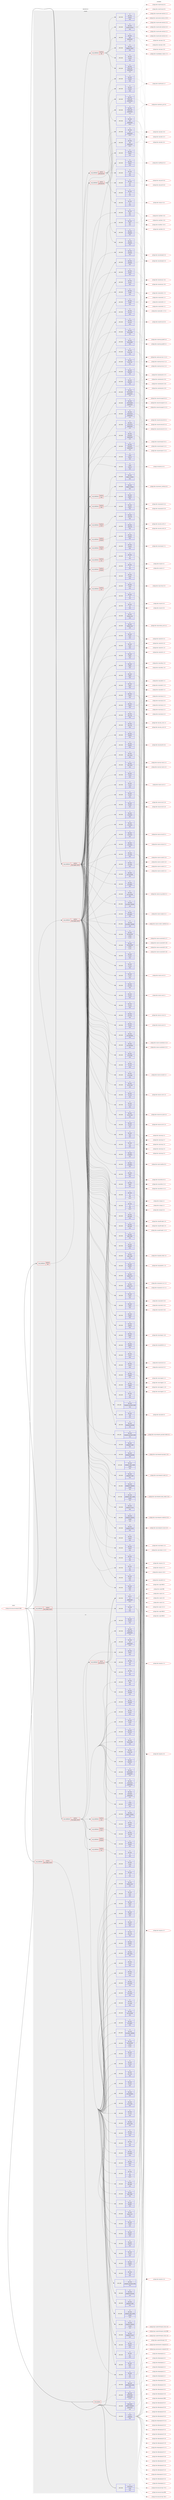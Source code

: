 digraph prolog {

# *************
# Graph options
# *************

newrank=true;
concentrate=true;
compound=true;
graph [rankdir=LR,fontname=Helvetica,fontsize=10,ranksep=1.5];#, ranksep=2.5, nodesep=0.2];
edge  [arrowhead=vee];
node  [fontname=Helvetica,fontsize=10];

# **********
# The ebuild
# **********

subgraph cluster_leftcol {
color=gray;
rank=same;
label=<<i>ebuild</i>>;
id [label="portage://net-analyzer/metasploit-9999", color=red, width=4, href="../net-analyzer/metasploit-9999.svg"];
}

# ****************
# The dependencies
# ****************

subgraph cluster_midcol {
color=gray;
label=<<i>dependencies</i>>;
subgraph cluster_compile {
fillcolor="#eeeeee";
style=filled;
label=<<i>compile</i>>;
subgraph cond14021 {
dependency68282 [label=<<TABLE BORDER="0" CELLBORDER="1" CELLSPACING="0" CELLPADDING="4"><TR><TD ROWSPAN="3" CELLPADDING="10">use_conditional</TD></TR><TR><TD>positive</TD></TR><TR><TD>ruby_targets_ruby24</TD></TR></TABLE>>, shape=none, color=red];
subgraph pack52933 {
dependency68283 [label=<<TABLE BORDER="0" CELLBORDER="1" CELLSPACING="0" CELLPADDING="4" WIDTH="220"><TR><TD ROWSPAN="6" CELLPADDING="30">pack_dep</TD></TR><TR><TD WIDTH="110">no</TD></TR><TR><TD>dev-lang</TD></TR><TR><TD>ruby</TD></TR><TR><TD>none</TD></TR><TR><TD></TD></TR></TABLE>>, shape=none, color=blue];
}
dependency68282:e -> dependency68283:w [weight=20,style="dashed",arrowhead="vee"];
}
id:e -> dependency68282:w [weight=20,style="solid",arrowhead="vee"];
subgraph cond14022 {
dependency68284 [label=<<TABLE BORDER="0" CELLBORDER="1" CELLSPACING="0" CELLPADDING="4"><TR><TD ROWSPAN="3" CELLPADDING="10">use_conditional</TD></TR><TR><TD>positive</TD></TR><TR><TD>ruby_targets_ruby24</TD></TR></TABLE>>, shape=none, color=red];
subgraph pack52934 {
dependency68285 [label=<<TABLE BORDER="0" CELLBORDER="1" CELLSPACING="0" CELLPADDING="4" WIDTH="220"><TR><TD ROWSPAN="6" CELLPADDING="30">pack_dep</TD></TR><TR><TD WIDTH="110">no</TD></TR><TR><TD>virtual</TD></TR><TR><TD>ruby-ssl</TD></TR><TR><TD>none</TD></TR><TR><TD></TD></TR></TABLE>>, shape=none, color=blue];
}
dependency68284:e -> dependency68285:w [weight=20,style="dashed",arrowhead="vee"];
subgraph pack52935 {
dependency68286 [label=<<TABLE BORDER="0" CELLBORDER="1" CELLSPACING="0" CELLPADDING="4" WIDTH="220"><TR><TD ROWSPAN="6" CELLPADDING="30">pack_dep</TD></TR><TR><TD WIDTH="110">no</TD></TR><TR><TD>dev-ruby</TD></TR><TR><TD>actionpack</TD></TR><TR><TD>greaterequal</TD></TR><TR><TD>4.2.6</TD></TR></TABLE>>, shape=none, color=blue];
}
dependency68284:e -> dependency68286:w [weight=20,style="dashed",arrowhead="vee"];
subgraph pack52936 {
dependency68287 [label=<<TABLE BORDER="0" CELLBORDER="1" CELLSPACING="0" CELLPADDING="4" WIDTH="220"><TR><TD ROWSPAN="6" CELLPADDING="30">pack_dep</TD></TR><TR><TD WIDTH="110">no</TD></TR><TR><TD>dev-ruby</TD></TR><TR><TD>activerecord</TD></TR><TR><TD>greaterequal</TD></TR><TR><TD>4.2.6</TD></TR></TABLE>>, shape=none, color=blue];
}
dependency68284:e -> dependency68287:w [weight=20,style="dashed",arrowhead="vee"];
subgraph pack52937 {
dependency68288 [label=<<TABLE BORDER="0" CELLBORDER="1" CELLSPACING="0" CELLPADDING="4" WIDTH="220"><TR><TD ROWSPAN="6" CELLPADDING="30">pack_dep</TD></TR><TR><TD WIDTH="110">no</TD></TR><TR><TD>dev-ruby</TD></TR><TR><TD>activesupport</TD></TR><TR><TD>greaterequal</TD></TR><TR><TD>4.2.6</TD></TR></TABLE>>, shape=none, color=blue];
}
dependency68284:e -> dependency68288:w [weight=20,style="dashed",arrowhead="vee"];
subgraph pack52938 {
dependency68289 [label=<<TABLE BORDER="0" CELLBORDER="1" CELLSPACING="0" CELLPADDING="4" WIDTH="220"><TR><TD ROWSPAN="6" CELLPADDING="30">pack_dep</TD></TR><TR><TD WIDTH="110">no</TD></TR><TR><TD>dev-ruby</TD></TR><TR><TD>backports</TD></TR><TR><TD>none</TD></TR><TR><TD></TD></TR></TABLE>>, shape=none, color=blue];
}
dependency68284:e -> dependency68289:w [weight=20,style="dashed",arrowhead="vee"];
subgraph pack52939 {
dependency68290 [label=<<TABLE BORDER="0" CELLBORDER="1" CELLSPACING="0" CELLPADDING="4" WIDTH="220"><TR><TD ROWSPAN="6" CELLPADDING="30">pack_dep</TD></TR><TR><TD WIDTH="110">no</TD></TR><TR><TD>dev-ruby</TD></TR><TR><TD>bcrypt-ruby</TD></TR><TR><TD>none</TD></TR><TR><TD></TD></TR></TABLE>>, shape=none, color=blue];
}
dependency68284:e -> dependency68290:w [weight=20,style="dashed",arrowhead="vee"];
subgraph pack52940 {
dependency68291 [label=<<TABLE BORDER="0" CELLBORDER="1" CELLSPACING="0" CELLPADDING="4" WIDTH="220"><TR><TD ROWSPAN="6" CELLPADDING="30">pack_dep</TD></TR><TR><TD WIDTH="110">no</TD></TR><TR><TD>dev-ruby</TD></TR><TR><TD>bcrypt_pbkdf</TD></TR><TR><TD>none</TD></TR><TR><TD></TD></TR></TABLE>>, shape=none, color=blue];
}
dependency68284:e -> dependency68291:w [weight=20,style="dashed",arrowhead="vee"];
subgraph pack52941 {
dependency68292 [label=<<TABLE BORDER="0" CELLBORDER="1" CELLSPACING="0" CELLPADDING="4" WIDTH="220"><TR><TD ROWSPAN="6" CELLPADDING="30">pack_dep</TD></TR><TR><TD WIDTH="110">no</TD></TR><TR><TD>dev-ruby</TD></TR><TR><TD>bit-struct</TD></TR><TR><TD>none</TD></TR><TR><TD></TD></TR></TABLE>>, shape=none, color=blue];
}
dependency68284:e -> dependency68292:w [weight=20,style="dashed",arrowhead="vee"];
subgraph pack52942 {
dependency68293 [label=<<TABLE BORDER="0" CELLBORDER="1" CELLSPACING="0" CELLPADDING="4" WIDTH="220"><TR><TD ROWSPAN="6" CELLPADDING="30">pack_dep</TD></TR><TR><TD WIDTH="110">no</TD></TR><TR><TD>dev-ruby</TD></TR><TR><TD>bundler</TD></TR><TR><TD>none</TD></TR><TR><TD></TD></TR></TABLE>>, shape=none, color=blue];
}
dependency68284:e -> dependency68293:w [weight=20,style="dashed",arrowhead="vee"];
subgraph pack52943 {
dependency68294 [label=<<TABLE BORDER="0" CELLBORDER="1" CELLSPACING="0" CELLPADDING="4" WIDTH="220"><TR><TD ROWSPAN="6" CELLPADDING="30">pack_dep</TD></TR><TR><TD WIDTH="110">no</TD></TR><TR><TD>dev-ruby</TD></TR><TR><TD>dnsruby</TD></TR><TR><TD>none</TD></TR><TR><TD></TD></TR></TABLE>>, shape=none, color=blue];
}
dependency68284:e -> dependency68294:w [weight=20,style="dashed",arrowhead="vee"];
subgraph pack52944 {
dependency68295 [label=<<TABLE BORDER="0" CELLBORDER="1" CELLSPACING="0" CELLPADDING="4" WIDTH="220"><TR><TD ROWSPAN="6" CELLPADDING="30">pack_dep</TD></TR><TR><TD WIDTH="110">no</TD></TR><TR><TD>dev-ruby</TD></TR><TR><TD>faker</TD></TR><TR><TD>none</TD></TR><TR><TD></TD></TR></TABLE>>, shape=none, color=blue];
}
dependency68284:e -> dependency68295:w [weight=20,style="dashed",arrowhead="vee"];
subgraph pack52945 {
dependency68296 [label=<<TABLE BORDER="0" CELLBORDER="1" CELLSPACING="0" CELLPADDING="4" WIDTH="220"><TR><TD ROWSPAN="6" CELLPADDING="30">pack_dep</TD></TR><TR><TD WIDTH="110">no</TD></TR><TR><TD>dev-ruby</TD></TR><TR><TD>filesize</TD></TR><TR><TD>none</TD></TR><TR><TD></TD></TR></TABLE>>, shape=none, color=blue];
}
dependency68284:e -> dependency68296:w [weight=20,style="dashed",arrowhead="vee"];
subgraph pack52946 {
dependency68297 [label=<<TABLE BORDER="0" CELLBORDER="1" CELLSPACING="0" CELLPADDING="4" WIDTH="220"><TR><TD ROWSPAN="6" CELLPADDING="30">pack_dep</TD></TR><TR><TD WIDTH="110">no</TD></TR><TR><TD>dev-ruby</TD></TR><TR><TD>jsobfu</TD></TR><TR><TD>none</TD></TR><TR><TD></TD></TR></TABLE>>, shape=none, color=blue];
}
dependency68284:e -> dependency68297:w [weight=20,style="dashed",arrowhead="vee"];
subgraph pack52947 {
dependency68298 [label=<<TABLE BORDER="0" CELLBORDER="1" CELLSPACING="0" CELLPADDING="4" WIDTH="220"><TR><TD ROWSPAN="6" CELLPADDING="30">pack_dep</TD></TR><TR><TD WIDTH="110">no</TD></TR><TR><TD>dev-ruby</TD></TR><TR><TD>json</TD></TR><TR><TD>none</TD></TR><TR><TD></TD></TR></TABLE>>, shape=none, color=blue];
}
dependency68284:e -> dependency68298:w [weight=20,style="dashed",arrowhead="vee"];
subgraph pack52948 {
dependency68299 [label=<<TABLE BORDER="0" CELLBORDER="1" CELLSPACING="0" CELLPADDING="4" WIDTH="220"><TR><TD ROWSPAN="6" CELLPADDING="30">pack_dep</TD></TR><TR><TD WIDTH="110">no</TD></TR><TR><TD>dev-ruby</TD></TR><TR><TD>metasm</TD></TR><TR><TD>none</TD></TR><TR><TD></TD></TR></TABLE>>, shape=none, color=blue];
}
dependency68284:e -> dependency68299:w [weight=20,style="dashed",arrowhead="vee"];
subgraph pack52949 {
dependency68300 [label=<<TABLE BORDER="0" CELLBORDER="1" CELLSPACING="0" CELLPADDING="4" WIDTH="220"><TR><TD ROWSPAN="6" CELLPADDING="30">pack_dep</TD></TR><TR><TD WIDTH="110">no</TD></TR><TR><TD>dev-ruby</TD></TR><TR><TD>metasploit-concern</TD></TR><TR><TD>none</TD></TR><TR><TD></TD></TR></TABLE>>, shape=none, color=blue];
}
dependency68284:e -> dependency68300:w [weight=20,style="dashed",arrowhead="vee"];
subgraph pack52950 {
dependency68301 [label=<<TABLE BORDER="0" CELLBORDER="1" CELLSPACING="0" CELLPADDING="4" WIDTH="220"><TR><TD ROWSPAN="6" CELLPADDING="30">pack_dep</TD></TR><TR><TD WIDTH="110">no</TD></TR><TR><TD>dev-ruby</TD></TR><TR><TD>metasploit-credential</TD></TR><TR><TD>smaller</TD></TR><TR><TD>3.0.0</TD></TR></TABLE>>, shape=none, color=blue];
}
dependency68284:e -> dependency68301:w [weight=20,style="dashed",arrowhead="vee"];
subgraph pack52951 {
dependency68302 [label=<<TABLE BORDER="0" CELLBORDER="1" CELLSPACING="0" CELLPADDING="4" WIDTH="220"><TR><TD ROWSPAN="6" CELLPADDING="30">pack_dep</TD></TR><TR><TD WIDTH="110">no</TD></TR><TR><TD>dev-ruby</TD></TR><TR><TD>metasploit_data_models</TD></TR><TR><TD>smaller</TD></TR><TR><TD>3.0.0</TD></TR></TABLE>>, shape=none, color=blue];
}
dependency68284:e -> dependency68302:w [weight=20,style="dashed",arrowhead="vee"];
subgraph pack52952 {
dependency68303 [label=<<TABLE BORDER="0" CELLBORDER="1" CELLSPACING="0" CELLPADDING="4" WIDTH="220"><TR><TD ROWSPAN="6" CELLPADDING="30">pack_dep</TD></TR><TR><TD WIDTH="110">no</TD></TR><TR><TD>dev-ruby</TD></TR><TR><TD>metasploit-model</TD></TR><TR><TD>none</TD></TR><TR><TD></TD></TR></TABLE>>, shape=none, color=blue];
}
dependency68284:e -> dependency68303:w [weight=20,style="dashed",arrowhead="vee"];
subgraph pack52953 {
dependency68304 [label=<<TABLE BORDER="0" CELLBORDER="1" CELLSPACING="0" CELLPADDING="4" WIDTH="220"><TR><TD ROWSPAN="6" CELLPADDING="30">pack_dep</TD></TR><TR><TD WIDTH="110">no</TD></TR><TR><TD>dev-ruby</TD></TR><TR><TD>metasploit-payloads</TD></TR><TR><TD>none</TD></TR><TR><TD></TD></TR></TABLE>>, shape=none, color=blue];
}
dependency68284:e -> dependency68304:w [weight=20,style="dashed",arrowhead="vee"];
subgraph pack52954 {
dependency68305 [label=<<TABLE BORDER="0" CELLBORDER="1" CELLSPACING="0" CELLPADDING="4" WIDTH="220"><TR><TD ROWSPAN="6" CELLPADDING="30">pack_dep</TD></TR><TR><TD WIDTH="110">no</TD></TR><TR><TD>dev-ruby</TD></TR><TR><TD>metasploit_payloads-mettle</TD></TR><TR><TD>none</TD></TR><TR><TD></TD></TR></TABLE>>, shape=none, color=blue];
}
dependency68284:e -> dependency68305:w [weight=20,style="dashed",arrowhead="vee"];
subgraph pack52955 {
dependency68306 [label=<<TABLE BORDER="0" CELLBORDER="1" CELLSPACING="0" CELLPADDING="4" WIDTH="220"><TR><TD ROWSPAN="6" CELLPADDING="30">pack_dep</TD></TR><TR><TD WIDTH="110">no</TD></TR><TR><TD>dev-ruby</TD></TR><TR><TD>mqtt</TD></TR><TR><TD>none</TD></TR><TR><TD></TD></TR></TABLE>>, shape=none, color=blue];
}
dependency68284:e -> dependency68306:w [weight=20,style="dashed",arrowhead="vee"];
subgraph pack52956 {
dependency68307 [label=<<TABLE BORDER="0" CELLBORDER="1" CELLSPACING="0" CELLPADDING="4" WIDTH="220"><TR><TD ROWSPAN="6" CELLPADDING="30">pack_dep</TD></TR><TR><TD WIDTH="110">no</TD></TR><TR><TD>dev-ruby</TD></TR><TR><TD>msgpack</TD></TR><TR><TD>none</TD></TR><TR><TD></TD></TR></TABLE>>, shape=none, color=blue];
}
dependency68284:e -> dependency68307:w [weight=20,style="dashed",arrowhead="vee"];
subgraph pack52957 {
dependency68308 [label=<<TABLE BORDER="0" CELLBORDER="1" CELLSPACING="0" CELLPADDING="4" WIDTH="220"><TR><TD ROWSPAN="6" CELLPADDING="30">pack_dep</TD></TR><TR><TD WIDTH="110">no</TD></TR><TR><TD>dev-ruby</TD></TR><TR><TD>net-ssh</TD></TR><TR><TD>none</TD></TR><TR><TD></TD></TR></TABLE>>, shape=none, color=blue];
}
dependency68284:e -> dependency68308:w [weight=20,style="dashed",arrowhead="vee"];
subgraph pack52958 {
dependency68309 [label=<<TABLE BORDER="0" CELLBORDER="1" CELLSPACING="0" CELLPADDING="4" WIDTH="220"><TR><TD ROWSPAN="6" CELLPADDING="30">pack_dep</TD></TR><TR><TD WIDTH="110">no</TD></TR><TR><TD>dev-ruby</TD></TR><TR><TD>ed25519</TD></TR><TR><TD>none</TD></TR><TR><TD></TD></TR></TABLE>>, shape=none, color=blue];
}
dependency68284:e -> dependency68309:w [weight=20,style="dashed",arrowhead="vee"];
subgraph pack52959 {
dependency68310 [label=<<TABLE BORDER="0" CELLBORDER="1" CELLSPACING="0" CELLPADDING="4" WIDTH="220"><TR><TD ROWSPAN="6" CELLPADDING="30">pack_dep</TD></TR><TR><TD WIDTH="110">no</TD></TR><TR><TD>dev-ruby</TD></TR><TR><TD>nokogiri</TD></TR><TR><TD>none</TD></TR><TR><TD></TD></TR></TABLE>>, shape=none, color=blue];
}
dependency68284:e -> dependency68310:w [weight=20,style="dashed",arrowhead="vee"];
subgraph pack52960 {
dependency68311 [label=<<TABLE BORDER="0" CELLBORDER="1" CELLSPACING="0" CELLPADDING="4" WIDTH="220"><TR><TD ROWSPAN="6" CELLPADDING="30">pack_dep</TD></TR><TR><TD WIDTH="110">no</TD></TR><TR><TD>dev-ruby</TD></TR><TR><TD>octokit</TD></TR><TR><TD>none</TD></TR><TR><TD></TD></TR></TABLE>>, shape=none, color=blue];
}
dependency68284:e -> dependency68311:w [weight=20,style="dashed",arrowhead="vee"];
subgraph pack52961 {
dependency68312 [label=<<TABLE BORDER="0" CELLBORDER="1" CELLSPACING="0" CELLPADDING="4" WIDTH="220"><TR><TD ROWSPAN="6" CELLPADDING="30">pack_dep</TD></TR><TR><TD WIDTH="110">no</TD></TR><TR><TD>dev-ruby</TD></TR><TR><TD>openssl-ccm</TD></TR><TR><TD>none</TD></TR><TR><TD></TD></TR></TABLE>>, shape=none, color=blue];
}
dependency68284:e -> dependency68312:w [weight=20,style="dashed",arrowhead="vee"];
subgraph pack52962 {
dependency68313 [label=<<TABLE BORDER="0" CELLBORDER="1" CELLSPACING="0" CELLPADDING="4" WIDTH="220"><TR><TD ROWSPAN="6" CELLPADDING="30">pack_dep</TD></TR><TR><TD WIDTH="110">no</TD></TR><TR><TD>dev-ruby</TD></TR><TR><TD>packetfu</TD></TR><TR><TD>none</TD></TR><TR><TD></TD></TR></TABLE>>, shape=none, color=blue];
}
dependency68284:e -> dependency68313:w [weight=20,style="dashed",arrowhead="vee"];
subgraph pack52963 {
dependency68314 [label=<<TABLE BORDER="0" CELLBORDER="1" CELLSPACING="0" CELLPADDING="4" WIDTH="220"><TR><TD ROWSPAN="6" CELLPADDING="30">pack_dep</TD></TR><TR><TD WIDTH="110">no</TD></TR><TR><TD>dev-ruby</TD></TR><TR><TD>patch_finder</TD></TR><TR><TD>none</TD></TR><TR><TD></TD></TR></TABLE>>, shape=none, color=blue];
}
dependency68284:e -> dependency68314:w [weight=20,style="dashed",arrowhead="vee"];
subgraph pack52964 {
dependency68315 [label=<<TABLE BORDER="0" CELLBORDER="1" CELLSPACING="0" CELLPADDING="4" WIDTH="220"><TR><TD ROWSPAN="6" CELLPADDING="30">pack_dep</TD></TR><TR><TD WIDTH="110">no</TD></TR><TR><TD>dev-ruby</TD></TR><TR><TD>pdf-reader</TD></TR><TR><TD>none</TD></TR><TR><TD></TD></TR></TABLE>>, shape=none, color=blue];
}
dependency68284:e -> dependency68315:w [weight=20,style="dashed",arrowhead="vee"];
subgraph pack52965 {
dependency68316 [label=<<TABLE BORDER="0" CELLBORDER="1" CELLSPACING="0" CELLPADDING="4" WIDTH="220"><TR><TD ROWSPAN="6" CELLPADDING="30">pack_dep</TD></TR><TR><TD WIDTH="110">no</TD></TR><TR><TD>dev-ruby</TD></TR><TR><TD>pg</TD></TR><TR><TD>tilde</TD></TR><TR><TD>0.21.0</TD></TR></TABLE>>, shape=none, color=blue];
}
dependency68284:e -> dependency68316:w [weight=20,style="dashed",arrowhead="vee"];
subgraph pack52966 {
dependency68317 [label=<<TABLE BORDER="0" CELLBORDER="1" CELLSPACING="0" CELLPADDING="4" WIDTH="220"><TR><TD ROWSPAN="6" CELLPADDING="30">pack_dep</TD></TR><TR><TD WIDTH="110">no</TD></TR><TR><TD>dev-ruby</TD></TR><TR><TD>railties</TD></TR><TR><TD>none</TD></TR><TR><TD></TD></TR></TABLE>>, shape=none, color=blue];
}
dependency68284:e -> dependency68317:w [weight=20,style="dashed",arrowhead="vee"];
subgraph pack52967 {
dependency68318 [label=<<TABLE BORDER="0" CELLBORDER="1" CELLSPACING="0" CELLPADDING="4" WIDTH="220"><TR><TD ROWSPAN="6" CELLPADDING="30">pack_dep</TD></TR><TR><TD WIDTH="110">no</TD></TR><TR><TD>dev-ruby</TD></TR><TR><TD>rb-readline</TD></TR><TR><TD>none</TD></TR><TR><TD></TD></TR></TABLE>>, shape=none, color=blue];
}
dependency68284:e -> dependency68318:w [weight=20,style="dashed",arrowhead="vee"];
subgraph pack52968 {
dependency68319 [label=<<TABLE BORDER="0" CELLBORDER="1" CELLSPACING="0" CELLPADDING="4" WIDTH="220"><TR><TD ROWSPAN="6" CELLPADDING="30">pack_dep</TD></TR><TR><TD WIDTH="110">no</TD></TR><TR><TD>dev-ruby</TD></TR><TR><TD>recog</TD></TR><TR><TD>none</TD></TR><TR><TD></TD></TR></TABLE>>, shape=none, color=blue];
}
dependency68284:e -> dependency68319:w [weight=20,style="dashed",arrowhead="vee"];
subgraph pack52969 {
dependency68320 [label=<<TABLE BORDER="0" CELLBORDER="1" CELLSPACING="0" CELLPADDING="4" WIDTH="220"><TR><TD ROWSPAN="6" CELLPADDING="30">pack_dep</TD></TR><TR><TD WIDTH="110">no</TD></TR><TR><TD>dev-ruby</TD></TR><TR><TD>redcarpet</TD></TR><TR><TD>none</TD></TR><TR><TD></TD></TR></TABLE>>, shape=none, color=blue];
}
dependency68284:e -> dependency68320:w [weight=20,style="dashed",arrowhead="vee"];
subgraph pack52970 {
dependency68321 [label=<<TABLE BORDER="0" CELLBORDER="1" CELLSPACING="0" CELLPADDING="4" WIDTH="220"><TR><TD ROWSPAN="6" CELLPADDING="30">pack_dep</TD></TR><TR><TD WIDTH="110">no</TD></TR><TR><TD>dev-ruby</TD></TR><TR><TD>rex-arch</TD></TR><TR><TD>none</TD></TR><TR><TD></TD></TR></TABLE>>, shape=none, color=blue];
}
dependency68284:e -> dependency68321:w [weight=20,style="dashed",arrowhead="vee"];
subgraph pack52971 {
dependency68322 [label=<<TABLE BORDER="0" CELLBORDER="1" CELLSPACING="0" CELLPADDING="4" WIDTH="220"><TR><TD ROWSPAN="6" CELLPADDING="30">pack_dep</TD></TR><TR><TD WIDTH="110">no</TD></TR><TR><TD>dev-ruby</TD></TR><TR><TD>rex-bin_tools</TD></TR><TR><TD>none</TD></TR><TR><TD></TD></TR></TABLE>>, shape=none, color=blue];
}
dependency68284:e -> dependency68322:w [weight=20,style="dashed",arrowhead="vee"];
subgraph pack52972 {
dependency68323 [label=<<TABLE BORDER="0" CELLBORDER="1" CELLSPACING="0" CELLPADDING="4" WIDTH="220"><TR><TD ROWSPAN="6" CELLPADDING="30">pack_dep</TD></TR><TR><TD WIDTH="110">no</TD></TR><TR><TD>dev-ruby</TD></TR><TR><TD>rex-core</TD></TR><TR><TD>none</TD></TR><TR><TD></TD></TR></TABLE>>, shape=none, color=blue];
}
dependency68284:e -> dependency68323:w [weight=20,style="dashed",arrowhead="vee"];
subgraph pack52973 {
dependency68324 [label=<<TABLE BORDER="0" CELLBORDER="1" CELLSPACING="0" CELLPADDING="4" WIDTH="220"><TR><TD ROWSPAN="6" CELLPADDING="30">pack_dep</TD></TR><TR><TD WIDTH="110">no</TD></TR><TR><TD>dev-ruby</TD></TR><TR><TD>rex-encoder</TD></TR><TR><TD>none</TD></TR><TR><TD></TD></TR></TABLE>>, shape=none, color=blue];
}
dependency68284:e -> dependency68324:w [weight=20,style="dashed",arrowhead="vee"];
subgraph pack52974 {
dependency68325 [label=<<TABLE BORDER="0" CELLBORDER="1" CELLSPACING="0" CELLPADDING="4" WIDTH="220"><TR><TD ROWSPAN="6" CELLPADDING="30">pack_dep</TD></TR><TR><TD WIDTH="110">no</TD></TR><TR><TD>dev-ruby</TD></TR><TR><TD>rex-exploitation</TD></TR><TR><TD>none</TD></TR><TR><TD></TD></TR></TABLE>>, shape=none, color=blue];
}
dependency68284:e -> dependency68325:w [weight=20,style="dashed",arrowhead="vee"];
subgraph pack52975 {
dependency68326 [label=<<TABLE BORDER="0" CELLBORDER="1" CELLSPACING="0" CELLPADDING="4" WIDTH="220"><TR><TD ROWSPAN="6" CELLPADDING="30">pack_dep</TD></TR><TR><TD WIDTH="110">no</TD></TR><TR><TD>dev-ruby</TD></TR><TR><TD>rex-java</TD></TR><TR><TD>none</TD></TR><TR><TD></TD></TR></TABLE>>, shape=none, color=blue];
}
dependency68284:e -> dependency68326:w [weight=20,style="dashed",arrowhead="vee"];
subgraph pack52976 {
dependency68327 [label=<<TABLE BORDER="0" CELLBORDER="1" CELLSPACING="0" CELLPADDING="4" WIDTH="220"><TR><TD ROWSPAN="6" CELLPADDING="30">pack_dep</TD></TR><TR><TD WIDTH="110">no</TD></TR><TR><TD>dev-ruby</TD></TR><TR><TD>rex-mime</TD></TR><TR><TD>none</TD></TR><TR><TD></TD></TR></TABLE>>, shape=none, color=blue];
}
dependency68284:e -> dependency68327:w [weight=20,style="dashed",arrowhead="vee"];
subgraph pack52977 {
dependency68328 [label=<<TABLE BORDER="0" CELLBORDER="1" CELLSPACING="0" CELLPADDING="4" WIDTH="220"><TR><TD ROWSPAN="6" CELLPADDING="30">pack_dep</TD></TR><TR><TD WIDTH="110">no</TD></TR><TR><TD>dev-ruby</TD></TR><TR><TD>rex-nop</TD></TR><TR><TD>none</TD></TR><TR><TD></TD></TR></TABLE>>, shape=none, color=blue];
}
dependency68284:e -> dependency68328:w [weight=20,style="dashed",arrowhead="vee"];
subgraph pack52978 {
dependency68329 [label=<<TABLE BORDER="0" CELLBORDER="1" CELLSPACING="0" CELLPADDING="4" WIDTH="220"><TR><TD ROWSPAN="6" CELLPADDING="30">pack_dep</TD></TR><TR><TD WIDTH="110">no</TD></TR><TR><TD>dev-ruby</TD></TR><TR><TD>rex-ole</TD></TR><TR><TD>none</TD></TR><TR><TD></TD></TR></TABLE>>, shape=none, color=blue];
}
dependency68284:e -> dependency68329:w [weight=20,style="dashed",arrowhead="vee"];
subgraph pack52979 {
dependency68330 [label=<<TABLE BORDER="0" CELLBORDER="1" CELLSPACING="0" CELLPADDING="4" WIDTH="220"><TR><TD ROWSPAN="6" CELLPADDING="30">pack_dep</TD></TR><TR><TD WIDTH="110">no</TD></TR><TR><TD>dev-ruby</TD></TR><TR><TD>rex-powershell</TD></TR><TR><TD>smaller</TD></TR><TR><TD>0.1.78</TD></TR></TABLE>>, shape=none, color=blue];
}
dependency68284:e -> dependency68330:w [weight=20,style="dashed",arrowhead="vee"];
subgraph pack52980 {
dependency68331 [label=<<TABLE BORDER="0" CELLBORDER="1" CELLSPACING="0" CELLPADDING="4" WIDTH="220"><TR><TD ROWSPAN="6" CELLPADDING="30">pack_dep</TD></TR><TR><TD WIDTH="110">no</TD></TR><TR><TD>dev-ruby</TD></TR><TR><TD>rex-random_identifier</TD></TR><TR><TD>none</TD></TR><TR><TD></TD></TR></TABLE>>, shape=none, color=blue];
}
dependency68284:e -> dependency68331:w [weight=20,style="dashed",arrowhead="vee"];
subgraph pack52981 {
dependency68332 [label=<<TABLE BORDER="0" CELLBORDER="1" CELLSPACING="0" CELLPADDING="4" WIDTH="220"><TR><TD ROWSPAN="6" CELLPADDING="30">pack_dep</TD></TR><TR><TD WIDTH="110">no</TD></TR><TR><TD>dev-ruby</TD></TR><TR><TD>rex-registry</TD></TR><TR><TD>none</TD></TR><TR><TD></TD></TR></TABLE>>, shape=none, color=blue];
}
dependency68284:e -> dependency68332:w [weight=20,style="dashed",arrowhead="vee"];
subgraph pack52982 {
dependency68333 [label=<<TABLE BORDER="0" CELLBORDER="1" CELLSPACING="0" CELLPADDING="4" WIDTH="220"><TR><TD ROWSPAN="6" CELLPADDING="30">pack_dep</TD></TR><TR><TD WIDTH="110">no</TD></TR><TR><TD>dev-ruby</TD></TR><TR><TD>rex-rop_builder</TD></TR><TR><TD>none</TD></TR><TR><TD></TD></TR></TABLE>>, shape=none, color=blue];
}
dependency68284:e -> dependency68333:w [weight=20,style="dashed",arrowhead="vee"];
subgraph pack52983 {
dependency68334 [label=<<TABLE BORDER="0" CELLBORDER="1" CELLSPACING="0" CELLPADDING="4" WIDTH="220"><TR><TD ROWSPAN="6" CELLPADDING="30">pack_dep</TD></TR><TR><TD WIDTH="110">no</TD></TR><TR><TD>dev-ruby</TD></TR><TR><TD>rex-socket</TD></TR><TR><TD>none</TD></TR><TR><TD></TD></TR></TABLE>>, shape=none, color=blue];
}
dependency68284:e -> dependency68334:w [weight=20,style="dashed",arrowhead="vee"];
subgraph pack52984 {
dependency68335 [label=<<TABLE BORDER="0" CELLBORDER="1" CELLSPACING="0" CELLPADDING="4" WIDTH="220"><TR><TD ROWSPAN="6" CELLPADDING="30">pack_dep</TD></TR><TR><TD WIDTH="110">no</TD></TR><TR><TD>dev-ruby</TD></TR><TR><TD>rex-sslscan</TD></TR><TR><TD>none</TD></TR><TR><TD></TD></TR></TABLE>>, shape=none, color=blue];
}
dependency68284:e -> dependency68335:w [weight=20,style="dashed",arrowhead="vee"];
subgraph pack52985 {
dependency68336 [label=<<TABLE BORDER="0" CELLBORDER="1" CELLSPACING="0" CELLPADDING="4" WIDTH="220"><TR><TD ROWSPAN="6" CELLPADDING="30">pack_dep</TD></TR><TR><TD WIDTH="110">no</TD></TR><TR><TD>dev-ruby</TD></TR><TR><TD>rex-struct2</TD></TR><TR><TD>none</TD></TR><TR><TD></TD></TR></TABLE>>, shape=none, color=blue];
}
dependency68284:e -> dependency68336:w [weight=20,style="dashed",arrowhead="vee"];
subgraph pack52986 {
dependency68337 [label=<<TABLE BORDER="0" CELLBORDER="1" CELLSPACING="0" CELLPADDING="4" WIDTH="220"><TR><TD ROWSPAN="6" CELLPADDING="30">pack_dep</TD></TR><TR><TD WIDTH="110">no</TD></TR><TR><TD>dev-ruby</TD></TR><TR><TD>rex-text</TD></TR><TR><TD>none</TD></TR><TR><TD></TD></TR></TABLE>>, shape=none, color=blue];
}
dependency68284:e -> dependency68337:w [weight=20,style="dashed",arrowhead="vee"];
subgraph pack52987 {
dependency68338 [label=<<TABLE BORDER="0" CELLBORDER="1" CELLSPACING="0" CELLPADDING="4" WIDTH="220"><TR><TD ROWSPAN="6" CELLPADDING="30">pack_dep</TD></TR><TR><TD WIDTH="110">no</TD></TR><TR><TD>dev-ruby</TD></TR><TR><TD>rex-zip</TD></TR><TR><TD>none</TD></TR><TR><TD></TD></TR></TABLE>>, shape=none, color=blue];
}
dependency68284:e -> dependency68338:w [weight=20,style="dashed",arrowhead="vee"];
subgraph pack52988 {
dependency68339 [label=<<TABLE BORDER="0" CELLBORDER="1" CELLSPACING="0" CELLPADDING="4" WIDTH="220"><TR><TD ROWSPAN="6" CELLPADDING="30">pack_dep</TD></TR><TR><TD WIDTH="110">no</TD></TR><TR><TD>dev-ruby</TD></TR><TR><TD>ruby-macho</TD></TR><TR><TD>none</TD></TR><TR><TD></TD></TR></TABLE>>, shape=none, color=blue];
}
dependency68284:e -> dependency68339:w [weight=20,style="dashed",arrowhead="vee"];
subgraph pack52989 {
dependency68340 [label=<<TABLE BORDER="0" CELLBORDER="1" CELLSPACING="0" CELLPADDING="4" WIDTH="220"><TR><TD ROWSPAN="6" CELLPADDING="30">pack_dep</TD></TR><TR><TD WIDTH="110">no</TD></TR><TR><TD>dev-ruby</TD></TR><TR><TD>rubyntlm</TD></TR><TR><TD>none</TD></TR><TR><TD></TD></TR></TABLE>>, shape=none, color=blue];
}
dependency68284:e -> dependency68340:w [weight=20,style="dashed",arrowhead="vee"];
subgraph pack52990 {
dependency68341 [label=<<TABLE BORDER="0" CELLBORDER="1" CELLSPACING="0" CELLPADDING="4" WIDTH="220"><TR><TD ROWSPAN="6" CELLPADDING="30">pack_dep</TD></TR><TR><TD WIDTH="110">no</TD></TR><TR><TD>dev-ruby</TD></TR><TR><TD>ruby_smb</TD></TR><TR><TD>none</TD></TR><TR><TD></TD></TR></TABLE>>, shape=none, color=blue];
}
dependency68284:e -> dependency68341:w [weight=20,style="dashed",arrowhead="vee"];
subgraph pack52991 {
dependency68342 [label=<<TABLE BORDER="0" CELLBORDER="1" CELLSPACING="0" CELLPADDING="4" WIDTH="220"><TR><TD ROWSPAN="6" CELLPADDING="30">pack_dep</TD></TR><TR><TD WIDTH="110">no</TD></TR><TR><TD>dev-ruby</TD></TR><TR><TD>rubyzip</TD></TR><TR><TD>none</TD></TR><TR><TD></TD></TR></TABLE>>, shape=none, color=blue];
}
dependency68284:e -> dependency68342:w [weight=20,style="dashed",arrowhead="vee"];
subgraph pack52992 {
dependency68343 [label=<<TABLE BORDER="0" CELLBORDER="1" CELLSPACING="0" CELLPADDING="4" WIDTH="220"><TR><TD ROWSPAN="6" CELLPADDING="30">pack_dep</TD></TR><TR><TD WIDTH="110">no</TD></TR><TR><TD>dev-ruby</TD></TR><TR><TD>sqlite3</TD></TR><TR><TD>none</TD></TR><TR><TD></TD></TR></TABLE>>, shape=none, color=blue];
}
dependency68284:e -> dependency68343:w [weight=20,style="dashed",arrowhead="vee"];
subgraph pack52993 {
dependency68344 [label=<<TABLE BORDER="0" CELLBORDER="1" CELLSPACING="0" CELLPADDING="4" WIDTH="220"><TR><TD ROWSPAN="6" CELLPADDING="30">pack_dep</TD></TR><TR><TD WIDTH="110">no</TD></TR><TR><TD>dev-ruby</TD></TR><TR><TD>sshkey</TD></TR><TR><TD>none</TD></TR><TR><TD></TD></TR></TABLE>>, shape=none, color=blue];
}
dependency68284:e -> dependency68344:w [weight=20,style="dashed",arrowhead="vee"];
subgraph pack52994 {
dependency68345 [label=<<TABLE BORDER="0" CELLBORDER="1" CELLSPACING="0" CELLPADDING="4" WIDTH="220"><TR><TD ROWSPAN="6" CELLPADDING="30">pack_dep</TD></TR><TR><TD WIDTH="110">no</TD></TR><TR><TD>dev-ruby</TD></TR><TR><TD>tzinfo</TD></TR><TR><TD>none</TD></TR><TR><TD></TD></TR></TABLE>>, shape=none, color=blue];
}
dependency68284:e -> dependency68345:w [weight=20,style="dashed",arrowhead="vee"];
subgraph pack52995 {
dependency68346 [label=<<TABLE BORDER="0" CELLBORDER="1" CELLSPACING="0" CELLPADDING="4" WIDTH="220"><TR><TD ROWSPAN="6" CELLPADDING="30">pack_dep</TD></TR><TR><TD WIDTH="110">no</TD></TR><TR><TD>dev-ruby</TD></TR><TR><TD>windows_error</TD></TR><TR><TD>none</TD></TR><TR><TD></TD></TR></TABLE>>, shape=none, color=blue];
}
dependency68284:e -> dependency68346:w [weight=20,style="dashed",arrowhead="vee"];
subgraph pack52996 {
dependency68347 [label=<<TABLE BORDER="0" CELLBORDER="1" CELLSPACING="0" CELLPADDING="4" WIDTH="220"><TR><TD ROWSPAN="6" CELLPADDING="30">pack_dep</TD></TR><TR><TD WIDTH="110">no</TD></TR><TR><TD>dev-ruby</TD></TR><TR><TD>xdr</TD></TR><TR><TD>none</TD></TR><TR><TD></TD></TR></TABLE>>, shape=none, color=blue];
}
dependency68284:e -> dependency68347:w [weight=20,style="dashed",arrowhead="vee"];
subgraph pack52997 {
dependency68348 [label=<<TABLE BORDER="0" CELLBORDER="1" CELLSPACING="0" CELLPADDING="4" WIDTH="220"><TR><TD ROWSPAN="6" CELLPADDING="30">pack_dep</TD></TR><TR><TD WIDTH="110">no</TD></TR><TR><TD>dev-ruby</TD></TR><TR><TD>xmlrpc</TD></TR><TR><TD>none</TD></TR><TR><TD></TD></TR></TABLE>>, shape=none, color=blue];
}
dependency68284:e -> dependency68348:w [weight=20,style="dashed",arrowhead="vee"];
subgraph cond14023 {
dependency68349 [label=<<TABLE BORDER="0" CELLBORDER="1" CELLSPACING="0" CELLPADDING="4"><TR><TD ROWSPAN="3" CELLPADDING="10">use_conditional</TD></TR><TR><TD>positive</TD></TR><TR><TD>java</TD></TR></TABLE>>, shape=none, color=red];
subgraph pack52998 {
dependency68350 [label=<<TABLE BORDER="0" CELLBORDER="1" CELLSPACING="0" CELLPADDING="4" WIDTH="220"><TR><TD ROWSPAN="6" CELLPADDING="30">pack_dep</TD></TR><TR><TD WIDTH="110">no</TD></TR><TR><TD>dev-ruby</TD></TR><TR><TD>rjb</TD></TR><TR><TD>none</TD></TR><TR><TD></TD></TR></TABLE>>, shape=none, color=blue];
}
dependency68349:e -> dependency68350:w [weight=20,style="dashed",arrowhead="vee"];
}
dependency68284:e -> dependency68349:w [weight=20,style="dashed",arrowhead="vee"];
subgraph cond14024 {
dependency68351 [label=<<TABLE BORDER="0" CELLBORDER="1" CELLSPACING="0" CELLPADDING="4"><TR><TD ROWSPAN="3" CELLPADDING="10">use_conditional</TD></TR><TR><TD>positive</TD></TR><TR><TD>nexpose</TD></TR></TABLE>>, shape=none, color=red];
subgraph pack52999 {
dependency68352 [label=<<TABLE BORDER="0" CELLBORDER="1" CELLSPACING="0" CELLPADDING="4" WIDTH="220"><TR><TD ROWSPAN="6" CELLPADDING="30">pack_dep</TD></TR><TR><TD WIDTH="110">no</TD></TR><TR><TD>dev-ruby</TD></TR><TR><TD>nexpose</TD></TR><TR><TD>none</TD></TR><TR><TD></TD></TR></TABLE>>, shape=none, color=blue];
}
dependency68351:e -> dependency68352:w [weight=20,style="dashed",arrowhead="vee"];
}
dependency68284:e -> dependency68351:w [weight=20,style="dashed",arrowhead="vee"];
subgraph cond14025 {
dependency68353 [label=<<TABLE BORDER="0" CELLBORDER="1" CELLSPACING="0" CELLPADDING="4"><TR><TD ROWSPAN="3" CELLPADDING="10">use_conditional</TD></TR><TR><TD>positive</TD></TR><TR><TD>oracle</TD></TR></TABLE>>, shape=none, color=red];
subgraph pack53000 {
dependency68354 [label=<<TABLE BORDER="0" CELLBORDER="1" CELLSPACING="0" CELLPADDING="4" WIDTH="220"><TR><TD ROWSPAN="6" CELLPADDING="30">pack_dep</TD></TR><TR><TD WIDTH="110">no</TD></TR><TR><TD>dev-ruby</TD></TR><TR><TD>ruby-oci8</TD></TR><TR><TD>none</TD></TR><TR><TD></TD></TR></TABLE>>, shape=none, color=blue];
}
dependency68353:e -> dependency68354:w [weight=20,style="dashed",arrowhead="vee"];
}
dependency68284:e -> dependency68353:w [weight=20,style="dashed",arrowhead="vee"];
subgraph cond14026 {
dependency68355 [label=<<TABLE BORDER="0" CELLBORDER="1" CELLSPACING="0" CELLPADDING="4"><TR><TD ROWSPAN="3" CELLPADDING="10">use_conditional</TD></TR><TR><TD>positive</TD></TR><TR><TD>pcap</TD></TR></TABLE>>, shape=none, color=red];
subgraph pack53001 {
dependency68356 [label=<<TABLE BORDER="0" CELLBORDER="1" CELLSPACING="0" CELLPADDING="4" WIDTH="220"><TR><TD ROWSPAN="6" CELLPADDING="30">pack_dep</TD></TR><TR><TD WIDTH="110">no</TD></TR><TR><TD>dev-ruby</TD></TR><TR><TD>pcaprub</TD></TR><TR><TD>none</TD></TR><TR><TD></TD></TR></TABLE>>, shape=none, color=blue];
}
dependency68355:e -> dependency68356:w [weight=20,style="dashed",arrowhead="vee"];
subgraph pack53002 {
dependency68357 [label=<<TABLE BORDER="0" CELLBORDER="1" CELLSPACING="0" CELLPADDING="4" WIDTH="220"><TR><TD ROWSPAN="6" CELLPADDING="30">pack_dep</TD></TR><TR><TD WIDTH="110">no</TD></TR><TR><TD>dev-ruby</TD></TR><TR><TD>network_interface</TD></TR><TR><TD>none</TD></TR><TR><TD></TD></TR></TABLE>>, shape=none, color=blue];
}
dependency68355:e -> dependency68357:w [weight=20,style="dashed",arrowhead="vee"];
}
dependency68284:e -> dependency68355:w [weight=20,style="dashed",arrowhead="vee"];
subgraph cond14027 {
dependency68358 [label=<<TABLE BORDER="0" CELLBORDER="1" CELLSPACING="0" CELLPADDING="4"><TR><TD ROWSPAN="3" CELLPADDING="10">use_conditional</TD></TR><TR><TD>positive</TD></TR><TR><TD>development</TD></TR></TABLE>>, shape=none, color=red];
subgraph pack53003 {
dependency68359 [label=<<TABLE BORDER="0" CELLBORDER="1" CELLSPACING="0" CELLPADDING="4" WIDTH="220"><TR><TD ROWSPAN="6" CELLPADDING="30">pack_dep</TD></TR><TR><TD WIDTH="110">no</TD></TR><TR><TD>dev-ruby</TD></TR><TR><TD>fivemat</TD></TR><TR><TD>none</TD></TR><TR><TD></TD></TR></TABLE>>, shape=none, color=blue];
}
dependency68358:e -> dependency68359:w [weight=20,style="dashed",arrowhead="vee"];
subgraph pack53004 {
dependency68360 [label=<<TABLE BORDER="0" CELLBORDER="1" CELLSPACING="0" CELLPADDING="4" WIDTH="220"><TR><TD ROWSPAN="6" CELLPADDING="30">pack_dep</TD></TR><TR><TD WIDTH="110">no</TD></TR><TR><TD>dev-ruby</TD></TR><TR><TD>pry</TD></TR><TR><TD>none</TD></TR><TR><TD></TD></TR></TABLE>>, shape=none, color=blue];
}
dependency68358:e -> dependency68360:w [weight=20,style="dashed",arrowhead="vee"];
subgraph pack53005 {
dependency68361 [label=<<TABLE BORDER="0" CELLBORDER="1" CELLSPACING="0" CELLPADDING="4" WIDTH="220"><TR><TD ROWSPAN="6" CELLPADDING="30">pack_dep</TD></TR><TR><TD WIDTH="110">no</TD></TR><TR><TD>dev-ruby</TD></TR><TR><TD>redcarpet</TD></TR><TR><TD>none</TD></TR><TR><TD></TD></TR></TABLE>>, shape=none, color=blue];
}
dependency68358:e -> dependency68361:w [weight=20,style="dashed",arrowhead="vee"];
subgraph pack53006 {
dependency68362 [label=<<TABLE BORDER="0" CELLBORDER="1" CELLSPACING="0" CELLPADDING="4" WIDTH="220"><TR><TD ROWSPAN="6" CELLPADDING="30">pack_dep</TD></TR><TR><TD WIDTH="110">no</TD></TR><TR><TD>dev-ruby</TD></TR><TR><TD>yard</TD></TR><TR><TD>none</TD></TR><TR><TD></TD></TR></TABLE>>, shape=none, color=blue];
}
dependency68358:e -> dependency68362:w [weight=20,style="dashed",arrowhead="vee"];
subgraph pack53007 {
dependency68363 [label=<<TABLE BORDER="0" CELLBORDER="1" CELLSPACING="0" CELLPADDING="4" WIDTH="220"><TR><TD ROWSPAN="6" CELLPADDING="30">pack_dep</TD></TR><TR><TD WIDTH="110">no</TD></TR><TR><TD>dev-ruby</TD></TR><TR><TD>rake</TD></TR><TR><TD>greaterequal</TD></TR><TR><TD>10.0.0</TD></TR></TABLE>>, shape=none, color=blue];
}
dependency68358:e -> dependency68363:w [weight=20,style="dashed",arrowhead="vee"];
subgraph pack53008 {
dependency68364 [label=<<TABLE BORDER="0" CELLBORDER="1" CELLSPACING="0" CELLPADDING="4" WIDTH="220"><TR><TD ROWSPAN="6" CELLPADDING="30">pack_dep</TD></TR><TR><TD WIDTH="110">no</TD></TR><TR><TD>dev-ruby</TD></TR><TR><TD>factory_girl</TD></TR><TR><TD>greaterequal</TD></TR><TR><TD>4.1.0</TD></TR></TABLE>>, shape=none, color=blue];
}
dependency68358:e -> dependency68364:w [weight=20,style="dashed",arrowhead="vee"];
}
dependency68284:e -> dependency68358:w [weight=20,style="dashed",arrowhead="vee"];
subgraph cond14028 {
dependency68365 [label=<<TABLE BORDER="0" CELLBORDER="1" CELLSPACING="0" CELLPADDING="4"><TR><TD ROWSPAN="3" CELLPADDING="10">use_conditional</TD></TR><TR><TD>positive</TD></TR><TR><TD>test</TD></TR></TABLE>>, shape=none, color=red];
subgraph pack53009 {
dependency68366 [label=<<TABLE BORDER="0" CELLBORDER="1" CELLSPACING="0" CELLPADDING="4" WIDTH="220"><TR><TD ROWSPAN="6" CELLPADDING="30">pack_dep</TD></TR><TR><TD WIDTH="110">no</TD></TR><TR><TD>dev-ruby</TD></TR><TR><TD>factory_girl</TD></TR><TR><TD>greaterequal</TD></TR><TR><TD>4.1.0</TD></TR></TABLE>>, shape=none, color=blue];
}
dependency68365:e -> dependency68366:w [weight=20,style="dashed",arrowhead="vee"];
subgraph pack53010 {
dependency68367 [label=<<TABLE BORDER="0" CELLBORDER="1" CELLSPACING="0" CELLPADDING="4" WIDTH="220"><TR><TD ROWSPAN="6" CELLPADDING="30">pack_dep</TD></TR><TR><TD WIDTH="110">no</TD></TR><TR><TD>dev-ruby</TD></TR><TR><TD>fivemat</TD></TR><TR><TD>none</TD></TR><TR><TD></TD></TR></TABLE>>, shape=none, color=blue];
}
dependency68365:e -> dependency68367:w [weight=20,style="dashed",arrowhead="vee"];
subgraph pack53011 {
dependency68368 [label=<<TABLE BORDER="0" CELLBORDER="1" CELLSPACING="0" CELLPADDING="4" WIDTH="220"><TR><TD ROWSPAN="6" CELLPADDING="30">pack_dep</TD></TR><TR><TD WIDTH="110">no</TD></TR><TR><TD>dev-ruby</TD></TR><TR><TD>database_cleaner</TD></TR><TR><TD>none</TD></TR><TR><TD></TD></TR></TABLE>>, shape=none, color=blue];
}
dependency68365:e -> dependency68368:w [weight=20,style="dashed",arrowhead="vee"];
subgraph pack53012 {
dependency68369 [label=<<TABLE BORDER="0" CELLBORDER="1" CELLSPACING="0" CELLPADDING="4" WIDTH="220"><TR><TD ROWSPAN="6" CELLPADDING="30">pack_dep</TD></TR><TR><TD WIDTH="110">no</TD></TR><TR><TD>dev-ruby</TD></TR><TR><TD>rspec</TD></TR><TR><TD>greaterequal</TD></TR><TR><TD>2.12</TD></TR></TABLE>>, shape=none, color=blue];
}
dependency68365:e -> dependency68369:w [weight=20,style="dashed",arrowhead="vee"];
subgraph pack53013 {
dependency68370 [label=<<TABLE BORDER="0" CELLBORDER="1" CELLSPACING="0" CELLPADDING="4" WIDTH="220"><TR><TD ROWSPAN="6" CELLPADDING="30">pack_dep</TD></TR><TR><TD WIDTH="110">no</TD></TR><TR><TD>dev-ruby</TD></TR><TR><TD>shoulda-matchers</TD></TR><TR><TD>none</TD></TR><TR><TD></TD></TR></TABLE>>, shape=none, color=blue];
}
dependency68365:e -> dependency68370:w [weight=20,style="dashed",arrowhead="vee"];
subgraph pack53014 {
dependency68371 [label=<<TABLE BORDER="0" CELLBORDER="1" CELLSPACING="0" CELLPADDING="4" WIDTH="220"><TR><TD ROWSPAN="6" CELLPADDING="30">pack_dep</TD></TR><TR><TD WIDTH="110">no</TD></TR><TR><TD>dev-ruby</TD></TR><TR><TD>timecop</TD></TR><TR><TD>none</TD></TR><TR><TD></TD></TR></TABLE>>, shape=none, color=blue];
}
dependency68365:e -> dependency68371:w [weight=20,style="dashed",arrowhead="vee"];
subgraph pack53015 {
dependency68372 [label=<<TABLE BORDER="0" CELLBORDER="1" CELLSPACING="0" CELLPADDING="4" WIDTH="220"><TR><TD ROWSPAN="6" CELLPADDING="30">pack_dep</TD></TR><TR><TD WIDTH="110">no</TD></TR><TR><TD>dev-ruby</TD></TR><TR><TD>rake</TD></TR><TR><TD>greaterequal</TD></TR><TR><TD>10.0.0</TD></TR></TABLE>>, shape=none, color=blue];
}
dependency68365:e -> dependency68372:w [weight=20,style="dashed",arrowhead="vee"];
}
dependency68284:e -> dependency68365:w [weight=20,style="dashed",arrowhead="vee"];
}
id:e -> dependency68284:w [weight=20,style="solid",arrowhead="vee"];
subgraph cond14029 {
dependency68373 [label=<<TABLE BORDER="0" CELLBORDER="1" CELLSPACING="0" CELLPADDING="4"><TR><TD ROWSPAN="3" CELLPADDING="10">use_conditional</TD></TR><TR><TD>positive</TD></TR><TR><TD>test</TD></TR></TABLE>>, shape=none, color=red];
subgraph cond14030 {
dependency68374 [label=<<TABLE BORDER="0" CELLBORDER="1" CELLSPACING="0" CELLPADDING="4"><TR><TD ROWSPAN="3" CELLPADDING="10">use_conditional</TD></TR><TR><TD>positive</TD></TR><TR><TD>ruby_targets_ruby24</TD></TR></TABLE>>, shape=none, color=red];
subgraph pack53016 {
dependency68375 [label=<<TABLE BORDER="0" CELLBORDER="1" CELLSPACING="0" CELLPADDING="4" WIDTH="220"><TR><TD ROWSPAN="6" CELLPADDING="30">pack_dep</TD></TR><TR><TD WIDTH="110">no</TD></TR><TR><TD>virtual</TD></TR><TR><TD>ruby-ssl</TD></TR><TR><TD>none</TD></TR><TR><TD></TD></TR></TABLE>>, shape=none, color=blue];
}
dependency68374:e -> dependency68375:w [weight=20,style="dashed",arrowhead="vee"];
subgraph pack53017 {
dependency68376 [label=<<TABLE BORDER="0" CELLBORDER="1" CELLSPACING="0" CELLPADDING="4" WIDTH="220"><TR><TD ROWSPAN="6" CELLPADDING="30">pack_dep</TD></TR><TR><TD WIDTH="110">no</TD></TR><TR><TD>dev-ruby</TD></TR><TR><TD>actionpack</TD></TR><TR><TD>greaterequal</TD></TR><TR><TD>4.2.6</TD></TR></TABLE>>, shape=none, color=blue];
}
dependency68374:e -> dependency68376:w [weight=20,style="dashed",arrowhead="vee"];
subgraph pack53018 {
dependency68377 [label=<<TABLE BORDER="0" CELLBORDER="1" CELLSPACING="0" CELLPADDING="4" WIDTH="220"><TR><TD ROWSPAN="6" CELLPADDING="30">pack_dep</TD></TR><TR><TD WIDTH="110">no</TD></TR><TR><TD>dev-ruby</TD></TR><TR><TD>activerecord</TD></TR><TR><TD>greaterequal</TD></TR><TR><TD>4.2.6</TD></TR></TABLE>>, shape=none, color=blue];
}
dependency68374:e -> dependency68377:w [weight=20,style="dashed",arrowhead="vee"];
subgraph pack53019 {
dependency68378 [label=<<TABLE BORDER="0" CELLBORDER="1" CELLSPACING="0" CELLPADDING="4" WIDTH="220"><TR><TD ROWSPAN="6" CELLPADDING="30">pack_dep</TD></TR><TR><TD WIDTH="110">no</TD></TR><TR><TD>dev-ruby</TD></TR><TR><TD>activesupport</TD></TR><TR><TD>greaterequal</TD></TR><TR><TD>4.2.6</TD></TR></TABLE>>, shape=none, color=blue];
}
dependency68374:e -> dependency68378:w [weight=20,style="dashed",arrowhead="vee"];
subgraph pack53020 {
dependency68379 [label=<<TABLE BORDER="0" CELLBORDER="1" CELLSPACING="0" CELLPADDING="4" WIDTH="220"><TR><TD ROWSPAN="6" CELLPADDING="30">pack_dep</TD></TR><TR><TD WIDTH="110">no</TD></TR><TR><TD>dev-ruby</TD></TR><TR><TD>backports</TD></TR><TR><TD>none</TD></TR><TR><TD></TD></TR></TABLE>>, shape=none, color=blue];
}
dependency68374:e -> dependency68379:w [weight=20,style="dashed",arrowhead="vee"];
subgraph pack53021 {
dependency68380 [label=<<TABLE BORDER="0" CELLBORDER="1" CELLSPACING="0" CELLPADDING="4" WIDTH="220"><TR><TD ROWSPAN="6" CELLPADDING="30">pack_dep</TD></TR><TR><TD WIDTH="110">no</TD></TR><TR><TD>dev-ruby</TD></TR><TR><TD>bcrypt-ruby</TD></TR><TR><TD>none</TD></TR><TR><TD></TD></TR></TABLE>>, shape=none, color=blue];
}
dependency68374:e -> dependency68380:w [weight=20,style="dashed",arrowhead="vee"];
subgraph pack53022 {
dependency68381 [label=<<TABLE BORDER="0" CELLBORDER="1" CELLSPACING="0" CELLPADDING="4" WIDTH="220"><TR><TD ROWSPAN="6" CELLPADDING="30">pack_dep</TD></TR><TR><TD WIDTH="110">no</TD></TR><TR><TD>dev-ruby</TD></TR><TR><TD>bcrypt_pbkdf</TD></TR><TR><TD>none</TD></TR><TR><TD></TD></TR></TABLE>>, shape=none, color=blue];
}
dependency68374:e -> dependency68381:w [weight=20,style="dashed",arrowhead="vee"];
subgraph pack53023 {
dependency68382 [label=<<TABLE BORDER="0" CELLBORDER="1" CELLSPACING="0" CELLPADDING="4" WIDTH="220"><TR><TD ROWSPAN="6" CELLPADDING="30">pack_dep</TD></TR><TR><TD WIDTH="110">no</TD></TR><TR><TD>dev-ruby</TD></TR><TR><TD>bit-struct</TD></TR><TR><TD>none</TD></TR><TR><TD></TD></TR></TABLE>>, shape=none, color=blue];
}
dependency68374:e -> dependency68382:w [weight=20,style="dashed",arrowhead="vee"];
subgraph pack53024 {
dependency68383 [label=<<TABLE BORDER="0" CELLBORDER="1" CELLSPACING="0" CELLPADDING="4" WIDTH="220"><TR><TD ROWSPAN="6" CELLPADDING="30">pack_dep</TD></TR><TR><TD WIDTH="110">no</TD></TR><TR><TD>dev-ruby</TD></TR><TR><TD>bundler</TD></TR><TR><TD>none</TD></TR><TR><TD></TD></TR></TABLE>>, shape=none, color=blue];
}
dependency68374:e -> dependency68383:w [weight=20,style="dashed",arrowhead="vee"];
subgraph pack53025 {
dependency68384 [label=<<TABLE BORDER="0" CELLBORDER="1" CELLSPACING="0" CELLPADDING="4" WIDTH="220"><TR><TD ROWSPAN="6" CELLPADDING="30">pack_dep</TD></TR><TR><TD WIDTH="110">no</TD></TR><TR><TD>dev-ruby</TD></TR><TR><TD>dnsruby</TD></TR><TR><TD>none</TD></TR><TR><TD></TD></TR></TABLE>>, shape=none, color=blue];
}
dependency68374:e -> dependency68384:w [weight=20,style="dashed",arrowhead="vee"];
subgraph pack53026 {
dependency68385 [label=<<TABLE BORDER="0" CELLBORDER="1" CELLSPACING="0" CELLPADDING="4" WIDTH="220"><TR><TD ROWSPAN="6" CELLPADDING="30">pack_dep</TD></TR><TR><TD WIDTH="110">no</TD></TR><TR><TD>dev-ruby</TD></TR><TR><TD>faker</TD></TR><TR><TD>none</TD></TR><TR><TD></TD></TR></TABLE>>, shape=none, color=blue];
}
dependency68374:e -> dependency68385:w [weight=20,style="dashed",arrowhead="vee"];
subgraph pack53027 {
dependency68386 [label=<<TABLE BORDER="0" CELLBORDER="1" CELLSPACING="0" CELLPADDING="4" WIDTH="220"><TR><TD ROWSPAN="6" CELLPADDING="30">pack_dep</TD></TR><TR><TD WIDTH="110">no</TD></TR><TR><TD>dev-ruby</TD></TR><TR><TD>filesize</TD></TR><TR><TD>none</TD></TR><TR><TD></TD></TR></TABLE>>, shape=none, color=blue];
}
dependency68374:e -> dependency68386:w [weight=20,style="dashed",arrowhead="vee"];
subgraph pack53028 {
dependency68387 [label=<<TABLE BORDER="0" CELLBORDER="1" CELLSPACING="0" CELLPADDING="4" WIDTH="220"><TR><TD ROWSPAN="6" CELLPADDING="30">pack_dep</TD></TR><TR><TD WIDTH="110">no</TD></TR><TR><TD>dev-ruby</TD></TR><TR><TD>jsobfu</TD></TR><TR><TD>none</TD></TR><TR><TD></TD></TR></TABLE>>, shape=none, color=blue];
}
dependency68374:e -> dependency68387:w [weight=20,style="dashed",arrowhead="vee"];
subgraph pack53029 {
dependency68388 [label=<<TABLE BORDER="0" CELLBORDER="1" CELLSPACING="0" CELLPADDING="4" WIDTH="220"><TR><TD ROWSPAN="6" CELLPADDING="30">pack_dep</TD></TR><TR><TD WIDTH="110">no</TD></TR><TR><TD>dev-ruby</TD></TR><TR><TD>json</TD></TR><TR><TD>none</TD></TR><TR><TD></TD></TR></TABLE>>, shape=none, color=blue];
}
dependency68374:e -> dependency68388:w [weight=20,style="dashed",arrowhead="vee"];
subgraph pack53030 {
dependency68389 [label=<<TABLE BORDER="0" CELLBORDER="1" CELLSPACING="0" CELLPADDING="4" WIDTH="220"><TR><TD ROWSPAN="6" CELLPADDING="30">pack_dep</TD></TR><TR><TD WIDTH="110">no</TD></TR><TR><TD>dev-ruby</TD></TR><TR><TD>metasm</TD></TR><TR><TD>none</TD></TR><TR><TD></TD></TR></TABLE>>, shape=none, color=blue];
}
dependency68374:e -> dependency68389:w [weight=20,style="dashed",arrowhead="vee"];
subgraph pack53031 {
dependency68390 [label=<<TABLE BORDER="0" CELLBORDER="1" CELLSPACING="0" CELLPADDING="4" WIDTH="220"><TR><TD ROWSPAN="6" CELLPADDING="30">pack_dep</TD></TR><TR><TD WIDTH="110">no</TD></TR><TR><TD>dev-ruby</TD></TR><TR><TD>metasploit-concern</TD></TR><TR><TD>none</TD></TR><TR><TD></TD></TR></TABLE>>, shape=none, color=blue];
}
dependency68374:e -> dependency68390:w [weight=20,style="dashed",arrowhead="vee"];
subgraph pack53032 {
dependency68391 [label=<<TABLE BORDER="0" CELLBORDER="1" CELLSPACING="0" CELLPADDING="4" WIDTH="220"><TR><TD ROWSPAN="6" CELLPADDING="30">pack_dep</TD></TR><TR><TD WIDTH="110">no</TD></TR><TR><TD>dev-ruby</TD></TR><TR><TD>metasploit-credential</TD></TR><TR><TD>smaller</TD></TR><TR><TD>3.0.0</TD></TR></TABLE>>, shape=none, color=blue];
}
dependency68374:e -> dependency68391:w [weight=20,style="dashed",arrowhead="vee"];
subgraph pack53033 {
dependency68392 [label=<<TABLE BORDER="0" CELLBORDER="1" CELLSPACING="0" CELLPADDING="4" WIDTH="220"><TR><TD ROWSPAN="6" CELLPADDING="30">pack_dep</TD></TR><TR><TD WIDTH="110">no</TD></TR><TR><TD>dev-ruby</TD></TR><TR><TD>metasploit_data_models</TD></TR><TR><TD>smaller</TD></TR><TR><TD>3.0.0</TD></TR></TABLE>>, shape=none, color=blue];
}
dependency68374:e -> dependency68392:w [weight=20,style="dashed",arrowhead="vee"];
subgraph pack53034 {
dependency68393 [label=<<TABLE BORDER="0" CELLBORDER="1" CELLSPACING="0" CELLPADDING="4" WIDTH="220"><TR><TD ROWSPAN="6" CELLPADDING="30">pack_dep</TD></TR><TR><TD WIDTH="110">no</TD></TR><TR><TD>dev-ruby</TD></TR><TR><TD>metasploit-model</TD></TR><TR><TD>none</TD></TR><TR><TD></TD></TR></TABLE>>, shape=none, color=blue];
}
dependency68374:e -> dependency68393:w [weight=20,style="dashed",arrowhead="vee"];
subgraph pack53035 {
dependency68394 [label=<<TABLE BORDER="0" CELLBORDER="1" CELLSPACING="0" CELLPADDING="4" WIDTH="220"><TR><TD ROWSPAN="6" CELLPADDING="30">pack_dep</TD></TR><TR><TD WIDTH="110">no</TD></TR><TR><TD>dev-ruby</TD></TR><TR><TD>metasploit-payloads</TD></TR><TR><TD>none</TD></TR><TR><TD></TD></TR></TABLE>>, shape=none, color=blue];
}
dependency68374:e -> dependency68394:w [weight=20,style="dashed",arrowhead="vee"];
subgraph pack53036 {
dependency68395 [label=<<TABLE BORDER="0" CELLBORDER="1" CELLSPACING="0" CELLPADDING="4" WIDTH="220"><TR><TD ROWSPAN="6" CELLPADDING="30">pack_dep</TD></TR><TR><TD WIDTH="110">no</TD></TR><TR><TD>dev-ruby</TD></TR><TR><TD>metasploit_payloads-mettle</TD></TR><TR><TD>none</TD></TR><TR><TD></TD></TR></TABLE>>, shape=none, color=blue];
}
dependency68374:e -> dependency68395:w [weight=20,style="dashed",arrowhead="vee"];
subgraph pack53037 {
dependency68396 [label=<<TABLE BORDER="0" CELLBORDER="1" CELLSPACING="0" CELLPADDING="4" WIDTH="220"><TR><TD ROWSPAN="6" CELLPADDING="30">pack_dep</TD></TR><TR><TD WIDTH="110">no</TD></TR><TR><TD>dev-ruby</TD></TR><TR><TD>mqtt</TD></TR><TR><TD>none</TD></TR><TR><TD></TD></TR></TABLE>>, shape=none, color=blue];
}
dependency68374:e -> dependency68396:w [weight=20,style="dashed",arrowhead="vee"];
subgraph pack53038 {
dependency68397 [label=<<TABLE BORDER="0" CELLBORDER="1" CELLSPACING="0" CELLPADDING="4" WIDTH="220"><TR><TD ROWSPAN="6" CELLPADDING="30">pack_dep</TD></TR><TR><TD WIDTH="110">no</TD></TR><TR><TD>dev-ruby</TD></TR><TR><TD>msgpack</TD></TR><TR><TD>none</TD></TR><TR><TD></TD></TR></TABLE>>, shape=none, color=blue];
}
dependency68374:e -> dependency68397:w [weight=20,style="dashed",arrowhead="vee"];
subgraph pack53039 {
dependency68398 [label=<<TABLE BORDER="0" CELLBORDER="1" CELLSPACING="0" CELLPADDING="4" WIDTH="220"><TR><TD ROWSPAN="6" CELLPADDING="30">pack_dep</TD></TR><TR><TD WIDTH="110">no</TD></TR><TR><TD>dev-ruby</TD></TR><TR><TD>net-ssh</TD></TR><TR><TD>none</TD></TR><TR><TD></TD></TR></TABLE>>, shape=none, color=blue];
}
dependency68374:e -> dependency68398:w [weight=20,style="dashed",arrowhead="vee"];
subgraph pack53040 {
dependency68399 [label=<<TABLE BORDER="0" CELLBORDER="1" CELLSPACING="0" CELLPADDING="4" WIDTH="220"><TR><TD ROWSPAN="6" CELLPADDING="30">pack_dep</TD></TR><TR><TD WIDTH="110">no</TD></TR><TR><TD>dev-ruby</TD></TR><TR><TD>ed25519</TD></TR><TR><TD>none</TD></TR><TR><TD></TD></TR></TABLE>>, shape=none, color=blue];
}
dependency68374:e -> dependency68399:w [weight=20,style="dashed",arrowhead="vee"];
subgraph pack53041 {
dependency68400 [label=<<TABLE BORDER="0" CELLBORDER="1" CELLSPACING="0" CELLPADDING="4" WIDTH="220"><TR><TD ROWSPAN="6" CELLPADDING="30">pack_dep</TD></TR><TR><TD WIDTH="110">no</TD></TR><TR><TD>dev-ruby</TD></TR><TR><TD>nokogiri</TD></TR><TR><TD>none</TD></TR><TR><TD></TD></TR></TABLE>>, shape=none, color=blue];
}
dependency68374:e -> dependency68400:w [weight=20,style="dashed",arrowhead="vee"];
subgraph pack53042 {
dependency68401 [label=<<TABLE BORDER="0" CELLBORDER="1" CELLSPACING="0" CELLPADDING="4" WIDTH="220"><TR><TD ROWSPAN="6" CELLPADDING="30">pack_dep</TD></TR><TR><TD WIDTH="110">no</TD></TR><TR><TD>dev-ruby</TD></TR><TR><TD>octokit</TD></TR><TR><TD>none</TD></TR><TR><TD></TD></TR></TABLE>>, shape=none, color=blue];
}
dependency68374:e -> dependency68401:w [weight=20,style="dashed",arrowhead="vee"];
subgraph pack53043 {
dependency68402 [label=<<TABLE BORDER="0" CELLBORDER="1" CELLSPACING="0" CELLPADDING="4" WIDTH="220"><TR><TD ROWSPAN="6" CELLPADDING="30">pack_dep</TD></TR><TR><TD WIDTH="110">no</TD></TR><TR><TD>dev-ruby</TD></TR><TR><TD>openssl-ccm</TD></TR><TR><TD>none</TD></TR><TR><TD></TD></TR></TABLE>>, shape=none, color=blue];
}
dependency68374:e -> dependency68402:w [weight=20,style="dashed",arrowhead="vee"];
subgraph pack53044 {
dependency68403 [label=<<TABLE BORDER="0" CELLBORDER="1" CELLSPACING="0" CELLPADDING="4" WIDTH="220"><TR><TD ROWSPAN="6" CELLPADDING="30">pack_dep</TD></TR><TR><TD WIDTH="110">no</TD></TR><TR><TD>dev-ruby</TD></TR><TR><TD>packetfu</TD></TR><TR><TD>none</TD></TR><TR><TD></TD></TR></TABLE>>, shape=none, color=blue];
}
dependency68374:e -> dependency68403:w [weight=20,style="dashed",arrowhead="vee"];
subgraph pack53045 {
dependency68404 [label=<<TABLE BORDER="0" CELLBORDER="1" CELLSPACING="0" CELLPADDING="4" WIDTH="220"><TR><TD ROWSPAN="6" CELLPADDING="30">pack_dep</TD></TR><TR><TD WIDTH="110">no</TD></TR><TR><TD>dev-ruby</TD></TR><TR><TD>patch_finder</TD></TR><TR><TD>none</TD></TR><TR><TD></TD></TR></TABLE>>, shape=none, color=blue];
}
dependency68374:e -> dependency68404:w [weight=20,style="dashed",arrowhead="vee"];
subgraph pack53046 {
dependency68405 [label=<<TABLE BORDER="0" CELLBORDER="1" CELLSPACING="0" CELLPADDING="4" WIDTH="220"><TR><TD ROWSPAN="6" CELLPADDING="30">pack_dep</TD></TR><TR><TD WIDTH="110">no</TD></TR><TR><TD>dev-ruby</TD></TR><TR><TD>pdf-reader</TD></TR><TR><TD>none</TD></TR><TR><TD></TD></TR></TABLE>>, shape=none, color=blue];
}
dependency68374:e -> dependency68405:w [weight=20,style="dashed",arrowhead="vee"];
subgraph pack53047 {
dependency68406 [label=<<TABLE BORDER="0" CELLBORDER="1" CELLSPACING="0" CELLPADDING="4" WIDTH="220"><TR><TD ROWSPAN="6" CELLPADDING="30">pack_dep</TD></TR><TR><TD WIDTH="110">no</TD></TR><TR><TD>dev-ruby</TD></TR><TR><TD>pg</TD></TR><TR><TD>tilde</TD></TR><TR><TD>0.21.0</TD></TR></TABLE>>, shape=none, color=blue];
}
dependency68374:e -> dependency68406:w [weight=20,style="dashed",arrowhead="vee"];
subgraph pack53048 {
dependency68407 [label=<<TABLE BORDER="0" CELLBORDER="1" CELLSPACING="0" CELLPADDING="4" WIDTH="220"><TR><TD ROWSPAN="6" CELLPADDING="30">pack_dep</TD></TR><TR><TD WIDTH="110">no</TD></TR><TR><TD>dev-ruby</TD></TR><TR><TD>railties</TD></TR><TR><TD>none</TD></TR><TR><TD></TD></TR></TABLE>>, shape=none, color=blue];
}
dependency68374:e -> dependency68407:w [weight=20,style="dashed",arrowhead="vee"];
subgraph pack53049 {
dependency68408 [label=<<TABLE BORDER="0" CELLBORDER="1" CELLSPACING="0" CELLPADDING="4" WIDTH="220"><TR><TD ROWSPAN="6" CELLPADDING="30">pack_dep</TD></TR><TR><TD WIDTH="110">no</TD></TR><TR><TD>dev-ruby</TD></TR><TR><TD>rb-readline</TD></TR><TR><TD>none</TD></TR><TR><TD></TD></TR></TABLE>>, shape=none, color=blue];
}
dependency68374:e -> dependency68408:w [weight=20,style="dashed",arrowhead="vee"];
subgraph pack53050 {
dependency68409 [label=<<TABLE BORDER="0" CELLBORDER="1" CELLSPACING="0" CELLPADDING="4" WIDTH="220"><TR><TD ROWSPAN="6" CELLPADDING="30">pack_dep</TD></TR><TR><TD WIDTH="110">no</TD></TR><TR><TD>dev-ruby</TD></TR><TR><TD>recog</TD></TR><TR><TD>none</TD></TR><TR><TD></TD></TR></TABLE>>, shape=none, color=blue];
}
dependency68374:e -> dependency68409:w [weight=20,style="dashed",arrowhead="vee"];
subgraph pack53051 {
dependency68410 [label=<<TABLE BORDER="0" CELLBORDER="1" CELLSPACING="0" CELLPADDING="4" WIDTH="220"><TR><TD ROWSPAN="6" CELLPADDING="30">pack_dep</TD></TR><TR><TD WIDTH="110">no</TD></TR><TR><TD>dev-ruby</TD></TR><TR><TD>redcarpet</TD></TR><TR><TD>none</TD></TR><TR><TD></TD></TR></TABLE>>, shape=none, color=blue];
}
dependency68374:e -> dependency68410:w [weight=20,style="dashed",arrowhead="vee"];
subgraph pack53052 {
dependency68411 [label=<<TABLE BORDER="0" CELLBORDER="1" CELLSPACING="0" CELLPADDING="4" WIDTH="220"><TR><TD ROWSPAN="6" CELLPADDING="30">pack_dep</TD></TR><TR><TD WIDTH="110">no</TD></TR><TR><TD>dev-ruby</TD></TR><TR><TD>rex-arch</TD></TR><TR><TD>none</TD></TR><TR><TD></TD></TR></TABLE>>, shape=none, color=blue];
}
dependency68374:e -> dependency68411:w [weight=20,style="dashed",arrowhead="vee"];
subgraph pack53053 {
dependency68412 [label=<<TABLE BORDER="0" CELLBORDER="1" CELLSPACING="0" CELLPADDING="4" WIDTH="220"><TR><TD ROWSPAN="6" CELLPADDING="30">pack_dep</TD></TR><TR><TD WIDTH="110">no</TD></TR><TR><TD>dev-ruby</TD></TR><TR><TD>rex-bin_tools</TD></TR><TR><TD>none</TD></TR><TR><TD></TD></TR></TABLE>>, shape=none, color=blue];
}
dependency68374:e -> dependency68412:w [weight=20,style="dashed",arrowhead="vee"];
subgraph pack53054 {
dependency68413 [label=<<TABLE BORDER="0" CELLBORDER="1" CELLSPACING="0" CELLPADDING="4" WIDTH="220"><TR><TD ROWSPAN="6" CELLPADDING="30">pack_dep</TD></TR><TR><TD WIDTH="110">no</TD></TR><TR><TD>dev-ruby</TD></TR><TR><TD>rex-core</TD></TR><TR><TD>none</TD></TR><TR><TD></TD></TR></TABLE>>, shape=none, color=blue];
}
dependency68374:e -> dependency68413:w [weight=20,style="dashed",arrowhead="vee"];
subgraph pack53055 {
dependency68414 [label=<<TABLE BORDER="0" CELLBORDER="1" CELLSPACING="0" CELLPADDING="4" WIDTH="220"><TR><TD ROWSPAN="6" CELLPADDING="30">pack_dep</TD></TR><TR><TD WIDTH="110">no</TD></TR><TR><TD>dev-ruby</TD></TR><TR><TD>rex-encoder</TD></TR><TR><TD>none</TD></TR><TR><TD></TD></TR></TABLE>>, shape=none, color=blue];
}
dependency68374:e -> dependency68414:w [weight=20,style="dashed",arrowhead="vee"];
subgraph pack53056 {
dependency68415 [label=<<TABLE BORDER="0" CELLBORDER="1" CELLSPACING="0" CELLPADDING="4" WIDTH="220"><TR><TD ROWSPAN="6" CELLPADDING="30">pack_dep</TD></TR><TR><TD WIDTH="110">no</TD></TR><TR><TD>dev-ruby</TD></TR><TR><TD>rex-exploitation</TD></TR><TR><TD>none</TD></TR><TR><TD></TD></TR></TABLE>>, shape=none, color=blue];
}
dependency68374:e -> dependency68415:w [weight=20,style="dashed",arrowhead="vee"];
subgraph pack53057 {
dependency68416 [label=<<TABLE BORDER="0" CELLBORDER="1" CELLSPACING="0" CELLPADDING="4" WIDTH="220"><TR><TD ROWSPAN="6" CELLPADDING="30">pack_dep</TD></TR><TR><TD WIDTH="110">no</TD></TR><TR><TD>dev-ruby</TD></TR><TR><TD>rex-java</TD></TR><TR><TD>none</TD></TR><TR><TD></TD></TR></TABLE>>, shape=none, color=blue];
}
dependency68374:e -> dependency68416:w [weight=20,style="dashed",arrowhead="vee"];
subgraph pack53058 {
dependency68417 [label=<<TABLE BORDER="0" CELLBORDER="1" CELLSPACING="0" CELLPADDING="4" WIDTH="220"><TR><TD ROWSPAN="6" CELLPADDING="30">pack_dep</TD></TR><TR><TD WIDTH="110">no</TD></TR><TR><TD>dev-ruby</TD></TR><TR><TD>rex-mime</TD></TR><TR><TD>none</TD></TR><TR><TD></TD></TR></TABLE>>, shape=none, color=blue];
}
dependency68374:e -> dependency68417:w [weight=20,style="dashed",arrowhead="vee"];
subgraph pack53059 {
dependency68418 [label=<<TABLE BORDER="0" CELLBORDER="1" CELLSPACING="0" CELLPADDING="4" WIDTH="220"><TR><TD ROWSPAN="6" CELLPADDING="30">pack_dep</TD></TR><TR><TD WIDTH="110">no</TD></TR><TR><TD>dev-ruby</TD></TR><TR><TD>rex-nop</TD></TR><TR><TD>none</TD></TR><TR><TD></TD></TR></TABLE>>, shape=none, color=blue];
}
dependency68374:e -> dependency68418:w [weight=20,style="dashed",arrowhead="vee"];
subgraph pack53060 {
dependency68419 [label=<<TABLE BORDER="0" CELLBORDER="1" CELLSPACING="0" CELLPADDING="4" WIDTH="220"><TR><TD ROWSPAN="6" CELLPADDING="30">pack_dep</TD></TR><TR><TD WIDTH="110">no</TD></TR><TR><TD>dev-ruby</TD></TR><TR><TD>rex-ole</TD></TR><TR><TD>none</TD></TR><TR><TD></TD></TR></TABLE>>, shape=none, color=blue];
}
dependency68374:e -> dependency68419:w [weight=20,style="dashed",arrowhead="vee"];
subgraph pack53061 {
dependency68420 [label=<<TABLE BORDER="0" CELLBORDER="1" CELLSPACING="0" CELLPADDING="4" WIDTH="220"><TR><TD ROWSPAN="6" CELLPADDING="30">pack_dep</TD></TR><TR><TD WIDTH="110">no</TD></TR><TR><TD>dev-ruby</TD></TR><TR><TD>rex-powershell</TD></TR><TR><TD>smaller</TD></TR><TR><TD>0.1.78</TD></TR></TABLE>>, shape=none, color=blue];
}
dependency68374:e -> dependency68420:w [weight=20,style="dashed",arrowhead="vee"];
subgraph pack53062 {
dependency68421 [label=<<TABLE BORDER="0" CELLBORDER="1" CELLSPACING="0" CELLPADDING="4" WIDTH="220"><TR><TD ROWSPAN="6" CELLPADDING="30">pack_dep</TD></TR><TR><TD WIDTH="110">no</TD></TR><TR><TD>dev-ruby</TD></TR><TR><TD>rex-random_identifier</TD></TR><TR><TD>none</TD></TR><TR><TD></TD></TR></TABLE>>, shape=none, color=blue];
}
dependency68374:e -> dependency68421:w [weight=20,style="dashed",arrowhead="vee"];
subgraph pack53063 {
dependency68422 [label=<<TABLE BORDER="0" CELLBORDER="1" CELLSPACING="0" CELLPADDING="4" WIDTH="220"><TR><TD ROWSPAN="6" CELLPADDING="30">pack_dep</TD></TR><TR><TD WIDTH="110">no</TD></TR><TR><TD>dev-ruby</TD></TR><TR><TD>rex-registry</TD></TR><TR><TD>none</TD></TR><TR><TD></TD></TR></TABLE>>, shape=none, color=blue];
}
dependency68374:e -> dependency68422:w [weight=20,style="dashed",arrowhead="vee"];
subgraph pack53064 {
dependency68423 [label=<<TABLE BORDER="0" CELLBORDER="1" CELLSPACING="0" CELLPADDING="4" WIDTH="220"><TR><TD ROWSPAN="6" CELLPADDING="30">pack_dep</TD></TR><TR><TD WIDTH="110">no</TD></TR><TR><TD>dev-ruby</TD></TR><TR><TD>rex-rop_builder</TD></TR><TR><TD>none</TD></TR><TR><TD></TD></TR></TABLE>>, shape=none, color=blue];
}
dependency68374:e -> dependency68423:w [weight=20,style="dashed",arrowhead="vee"];
subgraph pack53065 {
dependency68424 [label=<<TABLE BORDER="0" CELLBORDER="1" CELLSPACING="0" CELLPADDING="4" WIDTH="220"><TR><TD ROWSPAN="6" CELLPADDING="30">pack_dep</TD></TR><TR><TD WIDTH="110">no</TD></TR><TR><TD>dev-ruby</TD></TR><TR><TD>rex-socket</TD></TR><TR><TD>none</TD></TR><TR><TD></TD></TR></TABLE>>, shape=none, color=blue];
}
dependency68374:e -> dependency68424:w [weight=20,style="dashed",arrowhead="vee"];
subgraph pack53066 {
dependency68425 [label=<<TABLE BORDER="0" CELLBORDER="1" CELLSPACING="0" CELLPADDING="4" WIDTH="220"><TR><TD ROWSPAN="6" CELLPADDING="30">pack_dep</TD></TR><TR><TD WIDTH="110">no</TD></TR><TR><TD>dev-ruby</TD></TR><TR><TD>rex-sslscan</TD></TR><TR><TD>none</TD></TR><TR><TD></TD></TR></TABLE>>, shape=none, color=blue];
}
dependency68374:e -> dependency68425:w [weight=20,style="dashed",arrowhead="vee"];
subgraph pack53067 {
dependency68426 [label=<<TABLE BORDER="0" CELLBORDER="1" CELLSPACING="0" CELLPADDING="4" WIDTH="220"><TR><TD ROWSPAN="6" CELLPADDING="30">pack_dep</TD></TR><TR><TD WIDTH="110">no</TD></TR><TR><TD>dev-ruby</TD></TR><TR><TD>rex-struct2</TD></TR><TR><TD>none</TD></TR><TR><TD></TD></TR></TABLE>>, shape=none, color=blue];
}
dependency68374:e -> dependency68426:w [weight=20,style="dashed",arrowhead="vee"];
subgraph pack53068 {
dependency68427 [label=<<TABLE BORDER="0" CELLBORDER="1" CELLSPACING="0" CELLPADDING="4" WIDTH="220"><TR><TD ROWSPAN="6" CELLPADDING="30">pack_dep</TD></TR><TR><TD WIDTH="110">no</TD></TR><TR><TD>dev-ruby</TD></TR><TR><TD>rex-text</TD></TR><TR><TD>none</TD></TR><TR><TD></TD></TR></TABLE>>, shape=none, color=blue];
}
dependency68374:e -> dependency68427:w [weight=20,style="dashed",arrowhead="vee"];
subgraph pack53069 {
dependency68428 [label=<<TABLE BORDER="0" CELLBORDER="1" CELLSPACING="0" CELLPADDING="4" WIDTH="220"><TR><TD ROWSPAN="6" CELLPADDING="30">pack_dep</TD></TR><TR><TD WIDTH="110">no</TD></TR><TR><TD>dev-ruby</TD></TR><TR><TD>rex-zip</TD></TR><TR><TD>none</TD></TR><TR><TD></TD></TR></TABLE>>, shape=none, color=blue];
}
dependency68374:e -> dependency68428:w [weight=20,style="dashed",arrowhead="vee"];
subgraph pack53070 {
dependency68429 [label=<<TABLE BORDER="0" CELLBORDER="1" CELLSPACING="0" CELLPADDING="4" WIDTH="220"><TR><TD ROWSPAN="6" CELLPADDING="30">pack_dep</TD></TR><TR><TD WIDTH="110">no</TD></TR><TR><TD>dev-ruby</TD></TR><TR><TD>ruby-macho</TD></TR><TR><TD>none</TD></TR><TR><TD></TD></TR></TABLE>>, shape=none, color=blue];
}
dependency68374:e -> dependency68429:w [weight=20,style="dashed",arrowhead="vee"];
subgraph pack53071 {
dependency68430 [label=<<TABLE BORDER="0" CELLBORDER="1" CELLSPACING="0" CELLPADDING="4" WIDTH="220"><TR><TD ROWSPAN="6" CELLPADDING="30">pack_dep</TD></TR><TR><TD WIDTH="110">no</TD></TR><TR><TD>dev-ruby</TD></TR><TR><TD>rubyntlm</TD></TR><TR><TD>none</TD></TR><TR><TD></TD></TR></TABLE>>, shape=none, color=blue];
}
dependency68374:e -> dependency68430:w [weight=20,style="dashed",arrowhead="vee"];
subgraph pack53072 {
dependency68431 [label=<<TABLE BORDER="0" CELLBORDER="1" CELLSPACING="0" CELLPADDING="4" WIDTH="220"><TR><TD ROWSPAN="6" CELLPADDING="30">pack_dep</TD></TR><TR><TD WIDTH="110">no</TD></TR><TR><TD>dev-ruby</TD></TR><TR><TD>ruby_smb</TD></TR><TR><TD>none</TD></TR><TR><TD></TD></TR></TABLE>>, shape=none, color=blue];
}
dependency68374:e -> dependency68431:w [weight=20,style="dashed",arrowhead="vee"];
subgraph pack53073 {
dependency68432 [label=<<TABLE BORDER="0" CELLBORDER="1" CELLSPACING="0" CELLPADDING="4" WIDTH="220"><TR><TD ROWSPAN="6" CELLPADDING="30">pack_dep</TD></TR><TR><TD WIDTH="110">no</TD></TR><TR><TD>dev-ruby</TD></TR><TR><TD>rubyzip</TD></TR><TR><TD>none</TD></TR><TR><TD></TD></TR></TABLE>>, shape=none, color=blue];
}
dependency68374:e -> dependency68432:w [weight=20,style="dashed",arrowhead="vee"];
subgraph pack53074 {
dependency68433 [label=<<TABLE BORDER="0" CELLBORDER="1" CELLSPACING="0" CELLPADDING="4" WIDTH="220"><TR><TD ROWSPAN="6" CELLPADDING="30">pack_dep</TD></TR><TR><TD WIDTH="110">no</TD></TR><TR><TD>dev-ruby</TD></TR><TR><TD>sqlite3</TD></TR><TR><TD>none</TD></TR><TR><TD></TD></TR></TABLE>>, shape=none, color=blue];
}
dependency68374:e -> dependency68433:w [weight=20,style="dashed",arrowhead="vee"];
subgraph pack53075 {
dependency68434 [label=<<TABLE BORDER="0" CELLBORDER="1" CELLSPACING="0" CELLPADDING="4" WIDTH="220"><TR><TD ROWSPAN="6" CELLPADDING="30">pack_dep</TD></TR><TR><TD WIDTH="110">no</TD></TR><TR><TD>dev-ruby</TD></TR><TR><TD>sshkey</TD></TR><TR><TD>none</TD></TR><TR><TD></TD></TR></TABLE>>, shape=none, color=blue];
}
dependency68374:e -> dependency68434:w [weight=20,style="dashed",arrowhead="vee"];
subgraph pack53076 {
dependency68435 [label=<<TABLE BORDER="0" CELLBORDER="1" CELLSPACING="0" CELLPADDING="4" WIDTH="220"><TR><TD ROWSPAN="6" CELLPADDING="30">pack_dep</TD></TR><TR><TD WIDTH="110">no</TD></TR><TR><TD>dev-ruby</TD></TR><TR><TD>tzinfo</TD></TR><TR><TD>none</TD></TR><TR><TD></TD></TR></TABLE>>, shape=none, color=blue];
}
dependency68374:e -> dependency68435:w [weight=20,style="dashed",arrowhead="vee"];
subgraph pack53077 {
dependency68436 [label=<<TABLE BORDER="0" CELLBORDER="1" CELLSPACING="0" CELLPADDING="4" WIDTH="220"><TR><TD ROWSPAN="6" CELLPADDING="30">pack_dep</TD></TR><TR><TD WIDTH="110">no</TD></TR><TR><TD>dev-ruby</TD></TR><TR><TD>windows_error</TD></TR><TR><TD>none</TD></TR><TR><TD></TD></TR></TABLE>>, shape=none, color=blue];
}
dependency68374:e -> dependency68436:w [weight=20,style="dashed",arrowhead="vee"];
subgraph pack53078 {
dependency68437 [label=<<TABLE BORDER="0" CELLBORDER="1" CELLSPACING="0" CELLPADDING="4" WIDTH="220"><TR><TD ROWSPAN="6" CELLPADDING="30">pack_dep</TD></TR><TR><TD WIDTH="110">no</TD></TR><TR><TD>dev-ruby</TD></TR><TR><TD>xdr</TD></TR><TR><TD>none</TD></TR><TR><TD></TD></TR></TABLE>>, shape=none, color=blue];
}
dependency68374:e -> dependency68437:w [weight=20,style="dashed",arrowhead="vee"];
subgraph pack53079 {
dependency68438 [label=<<TABLE BORDER="0" CELLBORDER="1" CELLSPACING="0" CELLPADDING="4" WIDTH="220"><TR><TD ROWSPAN="6" CELLPADDING="30">pack_dep</TD></TR><TR><TD WIDTH="110">no</TD></TR><TR><TD>dev-ruby</TD></TR><TR><TD>xmlrpc</TD></TR><TR><TD>none</TD></TR><TR><TD></TD></TR></TABLE>>, shape=none, color=blue];
}
dependency68374:e -> dependency68438:w [weight=20,style="dashed",arrowhead="vee"];
subgraph cond14031 {
dependency68439 [label=<<TABLE BORDER="0" CELLBORDER="1" CELLSPACING="0" CELLPADDING="4"><TR><TD ROWSPAN="3" CELLPADDING="10">use_conditional</TD></TR><TR><TD>positive</TD></TR><TR><TD>java</TD></TR></TABLE>>, shape=none, color=red];
subgraph pack53080 {
dependency68440 [label=<<TABLE BORDER="0" CELLBORDER="1" CELLSPACING="0" CELLPADDING="4" WIDTH="220"><TR><TD ROWSPAN="6" CELLPADDING="30">pack_dep</TD></TR><TR><TD WIDTH="110">no</TD></TR><TR><TD>dev-ruby</TD></TR><TR><TD>rjb</TD></TR><TR><TD>none</TD></TR><TR><TD></TD></TR></TABLE>>, shape=none, color=blue];
}
dependency68439:e -> dependency68440:w [weight=20,style="dashed",arrowhead="vee"];
}
dependency68374:e -> dependency68439:w [weight=20,style="dashed",arrowhead="vee"];
subgraph cond14032 {
dependency68441 [label=<<TABLE BORDER="0" CELLBORDER="1" CELLSPACING="0" CELLPADDING="4"><TR><TD ROWSPAN="3" CELLPADDING="10">use_conditional</TD></TR><TR><TD>positive</TD></TR><TR><TD>nexpose</TD></TR></TABLE>>, shape=none, color=red];
subgraph pack53081 {
dependency68442 [label=<<TABLE BORDER="0" CELLBORDER="1" CELLSPACING="0" CELLPADDING="4" WIDTH="220"><TR><TD ROWSPAN="6" CELLPADDING="30">pack_dep</TD></TR><TR><TD WIDTH="110">no</TD></TR><TR><TD>dev-ruby</TD></TR><TR><TD>nexpose</TD></TR><TR><TD>none</TD></TR><TR><TD></TD></TR></TABLE>>, shape=none, color=blue];
}
dependency68441:e -> dependency68442:w [weight=20,style="dashed",arrowhead="vee"];
}
dependency68374:e -> dependency68441:w [weight=20,style="dashed",arrowhead="vee"];
subgraph cond14033 {
dependency68443 [label=<<TABLE BORDER="0" CELLBORDER="1" CELLSPACING="0" CELLPADDING="4"><TR><TD ROWSPAN="3" CELLPADDING="10">use_conditional</TD></TR><TR><TD>positive</TD></TR><TR><TD>oracle</TD></TR></TABLE>>, shape=none, color=red];
subgraph pack53082 {
dependency68444 [label=<<TABLE BORDER="0" CELLBORDER="1" CELLSPACING="0" CELLPADDING="4" WIDTH="220"><TR><TD ROWSPAN="6" CELLPADDING="30">pack_dep</TD></TR><TR><TD WIDTH="110">no</TD></TR><TR><TD>dev-ruby</TD></TR><TR><TD>ruby-oci8</TD></TR><TR><TD>none</TD></TR><TR><TD></TD></TR></TABLE>>, shape=none, color=blue];
}
dependency68443:e -> dependency68444:w [weight=20,style="dashed",arrowhead="vee"];
}
dependency68374:e -> dependency68443:w [weight=20,style="dashed",arrowhead="vee"];
subgraph cond14034 {
dependency68445 [label=<<TABLE BORDER="0" CELLBORDER="1" CELLSPACING="0" CELLPADDING="4"><TR><TD ROWSPAN="3" CELLPADDING="10">use_conditional</TD></TR><TR><TD>positive</TD></TR><TR><TD>pcap</TD></TR></TABLE>>, shape=none, color=red];
subgraph pack53083 {
dependency68446 [label=<<TABLE BORDER="0" CELLBORDER="1" CELLSPACING="0" CELLPADDING="4" WIDTH="220"><TR><TD ROWSPAN="6" CELLPADDING="30">pack_dep</TD></TR><TR><TD WIDTH="110">no</TD></TR><TR><TD>dev-ruby</TD></TR><TR><TD>pcaprub</TD></TR><TR><TD>none</TD></TR><TR><TD></TD></TR></TABLE>>, shape=none, color=blue];
}
dependency68445:e -> dependency68446:w [weight=20,style="dashed",arrowhead="vee"];
subgraph pack53084 {
dependency68447 [label=<<TABLE BORDER="0" CELLBORDER="1" CELLSPACING="0" CELLPADDING="4" WIDTH="220"><TR><TD ROWSPAN="6" CELLPADDING="30">pack_dep</TD></TR><TR><TD WIDTH="110">no</TD></TR><TR><TD>dev-ruby</TD></TR><TR><TD>network_interface</TD></TR><TR><TD>none</TD></TR><TR><TD></TD></TR></TABLE>>, shape=none, color=blue];
}
dependency68445:e -> dependency68447:w [weight=20,style="dashed",arrowhead="vee"];
}
dependency68374:e -> dependency68445:w [weight=20,style="dashed",arrowhead="vee"];
subgraph cond14035 {
dependency68448 [label=<<TABLE BORDER="0" CELLBORDER="1" CELLSPACING="0" CELLPADDING="4"><TR><TD ROWSPAN="3" CELLPADDING="10">use_conditional</TD></TR><TR><TD>positive</TD></TR><TR><TD>development</TD></TR></TABLE>>, shape=none, color=red];
subgraph pack53085 {
dependency68449 [label=<<TABLE BORDER="0" CELLBORDER="1" CELLSPACING="0" CELLPADDING="4" WIDTH="220"><TR><TD ROWSPAN="6" CELLPADDING="30">pack_dep</TD></TR><TR><TD WIDTH="110">no</TD></TR><TR><TD>dev-ruby</TD></TR><TR><TD>fivemat</TD></TR><TR><TD>none</TD></TR><TR><TD></TD></TR></TABLE>>, shape=none, color=blue];
}
dependency68448:e -> dependency68449:w [weight=20,style="dashed",arrowhead="vee"];
subgraph pack53086 {
dependency68450 [label=<<TABLE BORDER="0" CELLBORDER="1" CELLSPACING="0" CELLPADDING="4" WIDTH="220"><TR><TD ROWSPAN="6" CELLPADDING="30">pack_dep</TD></TR><TR><TD WIDTH="110">no</TD></TR><TR><TD>dev-ruby</TD></TR><TR><TD>pry</TD></TR><TR><TD>none</TD></TR><TR><TD></TD></TR></TABLE>>, shape=none, color=blue];
}
dependency68448:e -> dependency68450:w [weight=20,style="dashed",arrowhead="vee"];
subgraph pack53087 {
dependency68451 [label=<<TABLE BORDER="0" CELLBORDER="1" CELLSPACING="0" CELLPADDING="4" WIDTH="220"><TR><TD ROWSPAN="6" CELLPADDING="30">pack_dep</TD></TR><TR><TD WIDTH="110">no</TD></TR><TR><TD>dev-ruby</TD></TR><TR><TD>redcarpet</TD></TR><TR><TD>none</TD></TR><TR><TD></TD></TR></TABLE>>, shape=none, color=blue];
}
dependency68448:e -> dependency68451:w [weight=20,style="dashed",arrowhead="vee"];
subgraph pack53088 {
dependency68452 [label=<<TABLE BORDER="0" CELLBORDER="1" CELLSPACING="0" CELLPADDING="4" WIDTH="220"><TR><TD ROWSPAN="6" CELLPADDING="30">pack_dep</TD></TR><TR><TD WIDTH="110">no</TD></TR><TR><TD>dev-ruby</TD></TR><TR><TD>yard</TD></TR><TR><TD>none</TD></TR><TR><TD></TD></TR></TABLE>>, shape=none, color=blue];
}
dependency68448:e -> dependency68452:w [weight=20,style="dashed",arrowhead="vee"];
subgraph pack53089 {
dependency68453 [label=<<TABLE BORDER="0" CELLBORDER="1" CELLSPACING="0" CELLPADDING="4" WIDTH="220"><TR><TD ROWSPAN="6" CELLPADDING="30">pack_dep</TD></TR><TR><TD WIDTH="110">no</TD></TR><TR><TD>dev-ruby</TD></TR><TR><TD>rake</TD></TR><TR><TD>greaterequal</TD></TR><TR><TD>10.0.0</TD></TR></TABLE>>, shape=none, color=blue];
}
dependency68448:e -> dependency68453:w [weight=20,style="dashed",arrowhead="vee"];
subgraph pack53090 {
dependency68454 [label=<<TABLE BORDER="0" CELLBORDER="1" CELLSPACING="0" CELLPADDING="4" WIDTH="220"><TR><TD ROWSPAN="6" CELLPADDING="30">pack_dep</TD></TR><TR><TD WIDTH="110">no</TD></TR><TR><TD>dev-ruby</TD></TR><TR><TD>factory_girl</TD></TR><TR><TD>greaterequal</TD></TR><TR><TD>4.1.0</TD></TR></TABLE>>, shape=none, color=blue];
}
dependency68448:e -> dependency68454:w [weight=20,style="dashed",arrowhead="vee"];
}
dependency68374:e -> dependency68448:w [weight=20,style="dashed",arrowhead="vee"];
}
dependency68373:e -> dependency68374:w [weight=20,style="dashed",arrowhead="vee"];
}
id:e -> dependency68373:w [weight=20,style="solid",arrowhead="vee"];
subgraph pack53091 {
dependency68455 [label=<<TABLE BORDER="0" CELLBORDER="1" CELLSPACING="0" CELLPADDING="4" WIDTH="220"><TR><TD ROWSPAN="6" CELLPADDING="30">pack_dep</TD></TR><TR><TD WIDTH="110">no</TD></TR><TR><TD>dev-vcs</TD></TR><TR><TD>git</TD></TR><TR><TD>greaterequal</TD></TR><TR><TD>1.8.2.1</TD></TR></TABLE>>, shape=none, color=blue];
}
id:e -> dependency68455:w [weight=20,style="solid",arrowhead="vee"];
}
subgraph cluster_compileandrun {
fillcolor="#eeeeee";
style=filled;
label=<<i>compile and run</i>>;
}
subgraph cluster_run {
fillcolor="#eeeeee";
style=filled;
label=<<i>run</i>>;
subgraph any1319 {
dependency68456 [label=<<TABLE BORDER="0" CELLBORDER="1" CELLSPACING="0" CELLPADDING="4"><TR><TD CELLPADDING="10">any_of_group</TD></TR></TABLE>>, shape=none, color=red];subgraph pack53092 {
dependency68457 [label=<<TABLE BORDER="0" CELLBORDER="1" CELLSPACING="0" CELLPADDING="4" WIDTH="220"><TR><TD ROWSPAN="6" CELLPADDING="30">pack_dep</TD></TR><TR><TD WIDTH="110">no</TD></TR><TR><TD>app-crypt</TD></TR><TR><TD>johntheripper-jumbo</TD></TR><TR><TD>none</TD></TR><TR><TD></TD></TR></TABLE>>, shape=none, color=blue];
}
dependency68456:e -> dependency68457:w [weight=20,style="dotted",arrowhead="oinv"];
subgraph pack53093 {
dependency68458 [label=<<TABLE BORDER="0" CELLBORDER="1" CELLSPACING="0" CELLPADDING="4" WIDTH="220"><TR><TD ROWSPAN="6" CELLPADDING="30">pack_dep</TD></TR><TR><TD WIDTH="110">no</TD></TR><TR><TD>app-crypt</TD></TR><TR><TD>johntheripper</TD></TR><TR><TD>greaterequal</TD></TR><TR><TD>1.7.9-r1</TD></TR></TABLE>>, shape=none, color=blue];
}
dependency68456:e -> dependency68458:w [weight=20,style="dotted",arrowhead="oinv"];
}
id:e -> dependency68456:w [weight=20,style="solid",arrowhead="odot"];
subgraph cond14036 {
dependency68459 [label=<<TABLE BORDER="0" CELLBORDER="1" CELLSPACING="0" CELLPADDING="4"><TR><TD ROWSPAN="3" CELLPADDING="10">use_conditional</TD></TR><TR><TD>positive</TD></TR><TR><TD>ruby_targets_ruby24</TD></TR></TABLE>>, shape=none, color=red];
subgraph pack53094 {
dependency68460 [label=<<TABLE BORDER="0" CELLBORDER="1" CELLSPACING="0" CELLPADDING="4" WIDTH="220"><TR><TD ROWSPAN="6" CELLPADDING="30">pack_dep</TD></TR><TR><TD WIDTH="110">no</TD></TR><TR><TD>dev-lang</TD></TR><TR><TD>ruby</TD></TR><TR><TD>none</TD></TR><TR><TD></TD></TR></TABLE>>, shape=none, color=blue];
}
dependency68459:e -> dependency68460:w [weight=20,style="dashed",arrowhead="vee"];
}
id:e -> dependency68459:w [weight=20,style="solid",arrowhead="odot"];
subgraph cond14037 {
dependency68461 [label=<<TABLE BORDER="0" CELLBORDER="1" CELLSPACING="0" CELLPADDING="4"><TR><TD ROWSPAN="3" CELLPADDING="10">use_conditional</TD></TR><TR><TD>positive</TD></TR><TR><TD>ruby_targets_ruby24</TD></TR></TABLE>>, shape=none, color=red];
subgraph pack53095 {
dependency68462 [label=<<TABLE BORDER="0" CELLBORDER="1" CELLSPACING="0" CELLPADDING="4" WIDTH="220"><TR><TD ROWSPAN="6" CELLPADDING="30">pack_dep</TD></TR><TR><TD WIDTH="110">no</TD></TR><TR><TD>virtual</TD></TR><TR><TD>ruby-ssl</TD></TR><TR><TD>none</TD></TR><TR><TD></TD></TR></TABLE>>, shape=none, color=blue];
}
dependency68461:e -> dependency68462:w [weight=20,style="dashed",arrowhead="vee"];
subgraph pack53096 {
dependency68463 [label=<<TABLE BORDER="0" CELLBORDER="1" CELLSPACING="0" CELLPADDING="4" WIDTH="220"><TR><TD ROWSPAN="6" CELLPADDING="30">pack_dep</TD></TR><TR><TD WIDTH="110">no</TD></TR><TR><TD>dev-ruby</TD></TR><TR><TD>actionpack</TD></TR><TR><TD>greaterequal</TD></TR><TR><TD>4.2.6</TD></TR></TABLE>>, shape=none, color=blue];
}
dependency68461:e -> dependency68463:w [weight=20,style="dashed",arrowhead="vee"];
subgraph pack53097 {
dependency68464 [label=<<TABLE BORDER="0" CELLBORDER="1" CELLSPACING="0" CELLPADDING="4" WIDTH="220"><TR><TD ROWSPAN="6" CELLPADDING="30">pack_dep</TD></TR><TR><TD WIDTH="110">no</TD></TR><TR><TD>dev-ruby</TD></TR><TR><TD>activerecord</TD></TR><TR><TD>greaterequal</TD></TR><TR><TD>4.2.6</TD></TR></TABLE>>, shape=none, color=blue];
}
dependency68461:e -> dependency68464:w [weight=20,style="dashed",arrowhead="vee"];
subgraph pack53098 {
dependency68465 [label=<<TABLE BORDER="0" CELLBORDER="1" CELLSPACING="0" CELLPADDING="4" WIDTH="220"><TR><TD ROWSPAN="6" CELLPADDING="30">pack_dep</TD></TR><TR><TD WIDTH="110">no</TD></TR><TR><TD>dev-ruby</TD></TR><TR><TD>activesupport</TD></TR><TR><TD>greaterequal</TD></TR><TR><TD>4.2.6</TD></TR></TABLE>>, shape=none, color=blue];
}
dependency68461:e -> dependency68465:w [weight=20,style="dashed",arrowhead="vee"];
subgraph pack53099 {
dependency68466 [label=<<TABLE BORDER="0" CELLBORDER="1" CELLSPACING="0" CELLPADDING="4" WIDTH="220"><TR><TD ROWSPAN="6" CELLPADDING="30">pack_dep</TD></TR><TR><TD WIDTH="110">no</TD></TR><TR><TD>dev-ruby</TD></TR><TR><TD>backports</TD></TR><TR><TD>none</TD></TR><TR><TD></TD></TR></TABLE>>, shape=none, color=blue];
}
dependency68461:e -> dependency68466:w [weight=20,style="dashed",arrowhead="vee"];
subgraph pack53100 {
dependency68467 [label=<<TABLE BORDER="0" CELLBORDER="1" CELLSPACING="0" CELLPADDING="4" WIDTH="220"><TR><TD ROWSPAN="6" CELLPADDING="30">pack_dep</TD></TR><TR><TD WIDTH="110">no</TD></TR><TR><TD>dev-ruby</TD></TR><TR><TD>bcrypt-ruby</TD></TR><TR><TD>none</TD></TR><TR><TD></TD></TR></TABLE>>, shape=none, color=blue];
}
dependency68461:e -> dependency68467:w [weight=20,style="dashed",arrowhead="vee"];
subgraph pack53101 {
dependency68468 [label=<<TABLE BORDER="0" CELLBORDER="1" CELLSPACING="0" CELLPADDING="4" WIDTH="220"><TR><TD ROWSPAN="6" CELLPADDING="30">pack_dep</TD></TR><TR><TD WIDTH="110">no</TD></TR><TR><TD>dev-ruby</TD></TR><TR><TD>bcrypt_pbkdf</TD></TR><TR><TD>none</TD></TR><TR><TD></TD></TR></TABLE>>, shape=none, color=blue];
}
dependency68461:e -> dependency68468:w [weight=20,style="dashed",arrowhead="vee"];
subgraph pack53102 {
dependency68469 [label=<<TABLE BORDER="0" CELLBORDER="1" CELLSPACING="0" CELLPADDING="4" WIDTH="220"><TR><TD ROWSPAN="6" CELLPADDING="30">pack_dep</TD></TR><TR><TD WIDTH="110">no</TD></TR><TR><TD>dev-ruby</TD></TR><TR><TD>bit-struct</TD></TR><TR><TD>none</TD></TR><TR><TD></TD></TR></TABLE>>, shape=none, color=blue];
}
dependency68461:e -> dependency68469:w [weight=20,style="dashed",arrowhead="vee"];
subgraph pack53103 {
dependency68470 [label=<<TABLE BORDER="0" CELLBORDER="1" CELLSPACING="0" CELLPADDING="4" WIDTH="220"><TR><TD ROWSPAN="6" CELLPADDING="30">pack_dep</TD></TR><TR><TD WIDTH="110">no</TD></TR><TR><TD>dev-ruby</TD></TR><TR><TD>bundler</TD></TR><TR><TD>none</TD></TR><TR><TD></TD></TR></TABLE>>, shape=none, color=blue];
}
dependency68461:e -> dependency68470:w [weight=20,style="dashed",arrowhead="vee"];
subgraph pack53104 {
dependency68471 [label=<<TABLE BORDER="0" CELLBORDER="1" CELLSPACING="0" CELLPADDING="4" WIDTH="220"><TR><TD ROWSPAN="6" CELLPADDING="30">pack_dep</TD></TR><TR><TD WIDTH="110">no</TD></TR><TR><TD>dev-ruby</TD></TR><TR><TD>dnsruby</TD></TR><TR><TD>none</TD></TR><TR><TD></TD></TR></TABLE>>, shape=none, color=blue];
}
dependency68461:e -> dependency68471:w [weight=20,style="dashed",arrowhead="vee"];
subgraph pack53105 {
dependency68472 [label=<<TABLE BORDER="0" CELLBORDER="1" CELLSPACING="0" CELLPADDING="4" WIDTH="220"><TR><TD ROWSPAN="6" CELLPADDING="30">pack_dep</TD></TR><TR><TD WIDTH="110">no</TD></TR><TR><TD>dev-ruby</TD></TR><TR><TD>faker</TD></TR><TR><TD>none</TD></TR><TR><TD></TD></TR></TABLE>>, shape=none, color=blue];
}
dependency68461:e -> dependency68472:w [weight=20,style="dashed",arrowhead="vee"];
subgraph pack53106 {
dependency68473 [label=<<TABLE BORDER="0" CELLBORDER="1" CELLSPACING="0" CELLPADDING="4" WIDTH="220"><TR><TD ROWSPAN="6" CELLPADDING="30">pack_dep</TD></TR><TR><TD WIDTH="110">no</TD></TR><TR><TD>dev-ruby</TD></TR><TR><TD>filesize</TD></TR><TR><TD>none</TD></TR><TR><TD></TD></TR></TABLE>>, shape=none, color=blue];
}
dependency68461:e -> dependency68473:w [weight=20,style="dashed",arrowhead="vee"];
subgraph pack53107 {
dependency68474 [label=<<TABLE BORDER="0" CELLBORDER="1" CELLSPACING="0" CELLPADDING="4" WIDTH="220"><TR><TD ROWSPAN="6" CELLPADDING="30">pack_dep</TD></TR><TR><TD WIDTH="110">no</TD></TR><TR><TD>dev-ruby</TD></TR><TR><TD>jsobfu</TD></TR><TR><TD>none</TD></TR><TR><TD></TD></TR></TABLE>>, shape=none, color=blue];
}
dependency68461:e -> dependency68474:w [weight=20,style="dashed",arrowhead="vee"];
subgraph pack53108 {
dependency68475 [label=<<TABLE BORDER="0" CELLBORDER="1" CELLSPACING="0" CELLPADDING="4" WIDTH="220"><TR><TD ROWSPAN="6" CELLPADDING="30">pack_dep</TD></TR><TR><TD WIDTH="110">no</TD></TR><TR><TD>dev-ruby</TD></TR><TR><TD>json</TD></TR><TR><TD>none</TD></TR><TR><TD></TD></TR></TABLE>>, shape=none, color=blue];
}
dependency68461:e -> dependency68475:w [weight=20,style="dashed",arrowhead="vee"];
subgraph pack53109 {
dependency68476 [label=<<TABLE BORDER="0" CELLBORDER="1" CELLSPACING="0" CELLPADDING="4" WIDTH="220"><TR><TD ROWSPAN="6" CELLPADDING="30">pack_dep</TD></TR><TR><TD WIDTH="110">no</TD></TR><TR><TD>dev-ruby</TD></TR><TR><TD>metasm</TD></TR><TR><TD>none</TD></TR><TR><TD></TD></TR></TABLE>>, shape=none, color=blue];
}
dependency68461:e -> dependency68476:w [weight=20,style="dashed",arrowhead="vee"];
subgraph pack53110 {
dependency68477 [label=<<TABLE BORDER="0" CELLBORDER="1" CELLSPACING="0" CELLPADDING="4" WIDTH="220"><TR><TD ROWSPAN="6" CELLPADDING="30">pack_dep</TD></TR><TR><TD WIDTH="110">no</TD></TR><TR><TD>dev-ruby</TD></TR><TR><TD>metasploit-concern</TD></TR><TR><TD>none</TD></TR><TR><TD></TD></TR></TABLE>>, shape=none, color=blue];
}
dependency68461:e -> dependency68477:w [weight=20,style="dashed",arrowhead="vee"];
subgraph pack53111 {
dependency68478 [label=<<TABLE BORDER="0" CELLBORDER="1" CELLSPACING="0" CELLPADDING="4" WIDTH="220"><TR><TD ROWSPAN="6" CELLPADDING="30">pack_dep</TD></TR><TR><TD WIDTH="110">no</TD></TR><TR><TD>dev-ruby</TD></TR><TR><TD>metasploit-credential</TD></TR><TR><TD>smaller</TD></TR><TR><TD>3.0.0</TD></TR></TABLE>>, shape=none, color=blue];
}
dependency68461:e -> dependency68478:w [weight=20,style="dashed",arrowhead="vee"];
subgraph pack53112 {
dependency68479 [label=<<TABLE BORDER="0" CELLBORDER="1" CELLSPACING="0" CELLPADDING="4" WIDTH="220"><TR><TD ROWSPAN="6" CELLPADDING="30">pack_dep</TD></TR><TR><TD WIDTH="110">no</TD></TR><TR><TD>dev-ruby</TD></TR><TR><TD>metasploit_data_models</TD></TR><TR><TD>smaller</TD></TR><TR><TD>3.0.0</TD></TR></TABLE>>, shape=none, color=blue];
}
dependency68461:e -> dependency68479:w [weight=20,style="dashed",arrowhead="vee"];
subgraph pack53113 {
dependency68480 [label=<<TABLE BORDER="0" CELLBORDER="1" CELLSPACING="0" CELLPADDING="4" WIDTH="220"><TR><TD ROWSPAN="6" CELLPADDING="30">pack_dep</TD></TR><TR><TD WIDTH="110">no</TD></TR><TR><TD>dev-ruby</TD></TR><TR><TD>metasploit-model</TD></TR><TR><TD>none</TD></TR><TR><TD></TD></TR></TABLE>>, shape=none, color=blue];
}
dependency68461:e -> dependency68480:w [weight=20,style="dashed",arrowhead="vee"];
subgraph pack53114 {
dependency68481 [label=<<TABLE BORDER="0" CELLBORDER="1" CELLSPACING="0" CELLPADDING="4" WIDTH="220"><TR><TD ROWSPAN="6" CELLPADDING="30">pack_dep</TD></TR><TR><TD WIDTH="110">no</TD></TR><TR><TD>dev-ruby</TD></TR><TR><TD>metasploit-payloads</TD></TR><TR><TD>none</TD></TR><TR><TD></TD></TR></TABLE>>, shape=none, color=blue];
}
dependency68461:e -> dependency68481:w [weight=20,style="dashed",arrowhead="vee"];
subgraph pack53115 {
dependency68482 [label=<<TABLE BORDER="0" CELLBORDER="1" CELLSPACING="0" CELLPADDING="4" WIDTH="220"><TR><TD ROWSPAN="6" CELLPADDING="30">pack_dep</TD></TR><TR><TD WIDTH="110">no</TD></TR><TR><TD>dev-ruby</TD></TR><TR><TD>metasploit_payloads-mettle</TD></TR><TR><TD>none</TD></TR><TR><TD></TD></TR></TABLE>>, shape=none, color=blue];
}
dependency68461:e -> dependency68482:w [weight=20,style="dashed",arrowhead="vee"];
subgraph pack53116 {
dependency68483 [label=<<TABLE BORDER="0" CELLBORDER="1" CELLSPACING="0" CELLPADDING="4" WIDTH="220"><TR><TD ROWSPAN="6" CELLPADDING="30">pack_dep</TD></TR><TR><TD WIDTH="110">no</TD></TR><TR><TD>dev-ruby</TD></TR><TR><TD>mqtt</TD></TR><TR><TD>none</TD></TR><TR><TD></TD></TR></TABLE>>, shape=none, color=blue];
}
dependency68461:e -> dependency68483:w [weight=20,style="dashed",arrowhead="vee"];
subgraph pack53117 {
dependency68484 [label=<<TABLE BORDER="0" CELLBORDER="1" CELLSPACING="0" CELLPADDING="4" WIDTH="220"><TR><TD ROWSPAN="6" CELLPADDING="30">pack_dep</TD></TR><TR><TD WIDTH="110">no</TD></TR><TR><TD>dev-ruby</TD></TR><TR><TD>msgpack</TD></TR><TR><TD>none</TD></TR><TR><TD></TD></TR></TABLE>>, shape=none, color=blue];
}
dependency68461:e -> dependency68484:w [weight=20,style="dashed",arrowhead="vee"];
subgraph pack53118 {
dependency68485 [label=<<TABLE BORDER="0" CELLBORDER="1" CELLSPACING="0" CELLPADDING="4" WIDTH="220"><TR><TD ROWSPAN="6" CELLPADDING="30">pack_dep</TD></TR><TR><TD WIDTH="110">no</TD></TR><TR><TD>dev-ruby</TD></TR><TR><TD>net-ssh</TD></TR><TR><TD>none</TD></TR><TR><TD></TD></TR></TABLE>>, shape=none, color=blue];
}
dependency68461:e -> dependency68485:w [weight=20,style="dashed",arrowhead="vee"];
subgraph pack53119 {
dependency68486 [label=<<TABLE BORDER="0" CELLBORDER="1" CELLSPACING="0" CELLPADDING="4" WIDTH="220"><TR><TD ROWSPAN="6" CELLPADDING="30">pack_dep</TD></TR><TR><TD WIDTH="110">no</TD></TR><TR><TD>dev-ruby</TD></TR><TR><TD>ed25519</TD></TR><TR><TD>none</TD></TR><TR><TD></TD></TR></TABLE>>, shape=none, color=blue];
}
dependency68461:e -> dependency68486:w [weight=20,style="dashed",arrowhead="vee"];
subgraph pack53120 {
dependency68487 [label=<<TABLE BORDER="0" CELLBORDER="1" CELLSPACING="0" CELLPADDING="4" WIDTH="220"><TR><TD ROWSPAN="6" CELLPADDING="30">pack_dep</TD></TR><TR><TD WIDTH="110">no</TD></TR><TR><TD>dev-ruby</TD></TR><TR><TD>nokogiri</TD></TR><TR><TD>none</TD></TR><TR><TD></TD></TR></TABLE>>, shape=none, color=blue];
}
dependency68461:e -> dependency68487:w [weight=20,style="dashed",arrowhead="vee"];
subgraph pack53121 {
dependency68488 [label=<<TABLE BORDER="0" CELLBORDER="1" CELLSPACING="0" CELLPADDING="4" WIDTH="220"><TR><TD ROWSPAN="6" CELLPADDING="30">pack_dep</TD></TR><TR><TD WIDTH="110">no</TD></TR><TR><TD>dev-ruby</TD></TR><TR><TD>octokit</TD></TR><TR><TD>none</TD></TR><TR><TD></TD></TR></TABLE>>, shape=none, color=blue];
}
dependency68461:e -> dependency68488:w [weight=20,style="dashed",arrowhead="vee"];
subgraph pack53122 {
dependency68489 [label=<<TABLE BORDER="0" CELLBORDER="1" CELLSPACING="0" CELLPADDING="4" WIDTH="220"><TR><TD ROWSPAN="6" CELLPADDING="30">pack_dep</TD></TR><TR><TD WIDTH="110">no</TD></TR><TR><TD>dev-ruby</TD></TR><TR><TD>openssl-ccm</TD></TR><TR><TD>none</TD></TR><TR><TD></TD></TR></TABLE>>, shape=none, color=blue];
}
dependency68461:e -> dependency68489:w [weight=20,style="dashed",arrowhead="vee"];
subgraph pack53123 {
dependency68490 [label=<<TABLE BORDER="0" CELLBORDER="1" CELLSPACING="0" CELLPADDING="4" WIDTH="220"><TR><TD ROWSPAN="6" CELLPADDING="30">pack_dep</TD></TR><TR><TD WIDTH="110">no</TD></TR><TR><TD>dev-ruby</TD></TR><TR><TD>packetfu</TD></TR><TR><TD>none</TD></TR><TR><TD></TD></TR></TABLE>>, shape=none, color=blue];
}
dependency68461:e -> dependency68490:w [weight=20,style="dashed",arrowhead="vee"];
subgraph pack53124 {
dependency68491 [label=<<TABLE BORDER="0" CELLBORDER="1" CELLSPACING="0" CELLPADDING="4" WIDTH="220"><TR><TD ROWSPAN="6" CELLPADDING="30">pack_dep</TD></TR><TR><TD WIDTH="110">no</TD></TR><TR><TD>dev-ruby</TD></TR><TR><TD>patch_finder</TD></TR><TR><TD>none</TD></TR><TR><TD></TD></TR></TABLE>>, shape=none, color=blue];
}
dependency68461:e -> dependency68491:w [weight=20,style="dashed",arrowhead="vee"];
subgraph pack53125 {
dependency68492 [label=<<TABLE BORDER="0" CELLBORDER="1" CELLSPACING="0" CELLPADDING="4" WIDTH="220"><TR><TD ROWSPAN="6" CELLPADDING="30">pack_dep</TD></TR><TR><TD WIDTH="110">no</TD></TR><TR><TD>dev-ruby</TD></TR><TR><TD>pdf-reader</TD></TR><TR><TD>none</TD></TR><TR><TD></TD></TR></TABLE>>, shape=none, color=blue];
}
dependency68461:e -> dependency68492:w [weight=20,style="dashed",arrowhead="vee"];
subgraph pack53126 {
dependency68493 [label=<<TABLE BORDER="0" CELLBORDER="1" CELLSPACING="0" CELLPADDING="4" WIDTH="220"><TR><TD ROWSPAN="6" CELLPADDING="30">pack_dep</TD></TR><TR><TD WIDTH="110">no</TD></TR><TR><TD>dev-ruby</TD></TR><TR><TD>pg</TD></TR><TR><TD>tilde</TD></TR><TR><TD>0.21.0</TD></TR></TABLE>>, shape=none, color=blue];
}
dependency68461:e -> dependency68493:w [weight=20,style="dashed",arrowhead="vee"];
subgraph pack53127 {
dependency68494 [label=<<TABLE BORDER="0" CELLBORDER="1" CELLSPACING="0" CELLPADDING="4" WIDTH="220"><TR><TD ROWSPAN="6" CELLPADDING="30">pack_dep</TD></TR><TR><TD WIDTH="110">no</TD></TR><TR><TD>dev-ruby</TD></TR><TR><TD>railties</TD></TR><TR><TD>none</TD></TR><TR><TD></TD></TR></TABLE>>, shape=none, color=blue];
}
dependency68461:e -> dependency68494:w [weight=20,style="dashed",arrowhead="vee"];
subgraph pack53128 {
dependency68495 [label=<<TABLE BORDER="0" CELLBORDER="1" CELLSPACING="0" CELLPADDING="4" WIDTH="220"><TR><TD ROWSPAN="6" CELLPADDING="30">pack_dep</TD></TR><TR><TD WIDTH="110">no</TD></TR><TR><TD>dev-ruby</TD></TR><TR><TD>rb-readline</TD></TR><TR><TD>none</TD></TR><TR><TD></TD></TR></TABLE>>, shape=none, color=blue];
}
dependency68461:e -> dependency68495:w [weight=20,style="dashed",arrowhead="vee"];
subgraph pack53129 {
dependency68496 [label=<<TABLE BORDER="0" CELLBORDER="1" CELLSPACING="0" CELLPADDING="4" WIDTH="220"><TR><TD ROWSPAN="6" CELLPADDING="30">pack_dep</TD></TR><TR><TD WIDTH="110">no</TD></TR><TR><TD>dev-ruby</TD></TR><TR><TD>recog</TD></TR><TR><TD>none</TD></TR><TR><TD></TD></TR></TABLE>>, shape=none, color=blue];
}
dependency68461:e -> dependency68496:w [weight=20,style="dashed",arrowhead="vee"];
subgraph pack53130 {
dependency68497 [label=<<TABLE BORDER="0" CELLBORDER="1" CELLSPACING="0" CELLPADDING="4" WIDTH="220"><TR><TD ROWSPAN="6" CELLPADDING="30">pack_dep</TD></TR><TR><TD WIDTH="110">no</TD></TR><TR><TD>dev-ruby</TD></TR><TR><TD>redcarpet</TD></TR><TR><TD>none</TD></TR><TR><TD></TD></TR></TABLE>>, shape=none, color=blue];
}
dependency68461:e -> dependency68497:w [weight=20,style="dashed",arrowhead="vee"];
subgraph pack53131 {
dependency68498 [label=<<TABLE BORDER="0" CELLBORDER="1" CELLSPACING="0" CELLPADDING="4" WIDTH="220"><TR><TD ROWSPAN="6" CELLPADDING="30">pack_dep</TD></TR><TR><TD WIDTH="110">no</TD></TR><TR><TD>dev-ruby</TD></TR><TR><TD>rex-arch</TD></TR><TR><TD>none</TD></TR><TR><TD></TD></TR></TABLE>>, shape=none, color=blue];
}
dependency68461:e -> dependency68498:w [weight=20,style="dashed",arrowhead="vee"];
subgraph pack53132 {
dependency68499 [label=<<TABLE BORDER="0" CELLBORDER="1" CELLSPACING="0" CELLPADDING="4" WIDTH="220"><TR><TD ROWSPAN="6" CELLPADDING="30">pack_dep</TD></TR><TR><TD WIDTH="110">no</TD></TR><TR><TD>dev-ruby</TD></TR><TR><TD>rex-bin_tools</TD></TR><TR><TD>none</TD></TR><TR><TD></TD></TR></TABLE>>, shape=none, color=blue];
}
dependency68461:e -> dependency68499:w [weight=20,style="dashed",arrowhead="vee"];
subgraph pack53133 {
dependency68500 [label=<<TABLE BORDER="0" CELLBORDER="1" CELLSPACING="0" CELLPADDING="4" WIDTH="220"><TR><TD ROWSPAN="6" CELLPADDING="30">pack_dep</TD></TR><TR><TD WIDTH="110">no</TD></TR><TR><TD>dev-ruby</TD></TR><TR><TD>rex-core</TD></TR><TR><TD>none</TD></TR><TR><TD></TD></TR></TABLE>>, shape=none, color=blue];
}
dependency68461:e -> dependency68500:w [weight=20,style="dashed",arrowhead="vee"];
subgraph pack53134 {
dependency68501 [label=<<TABLE BORDER="0" CELLBORDER="1" CELLSPACING="0" CELLPADDING="4" WIDTH="220"><TR><TD ROWSPAN="6" CELLPADDING="30">pack_dep</TD></TR><TR><TD WIDTH="110">no</TD></TR><TR><TD>dev-ruby</TD></TR><TR><TD>rex-encoder</TD></TR><TR><TD>none</TD></TR><TR><TD></TD></TR></TABLE>>, shape=none, color=blue];
}
dependency68461:e -> dependency68501:w [weight=20,style="dashed",arrowhead="vee"];
subgraph pack53135 {
dependency68502 [label=<<TABLE BORDER="0" CELLBORDER="1" CELLSPACING="0" CELLPADDING="4" WIDTH="220"><TR><TD ROWSPAN="6" CELLPADDING="30">pack_dep</TD></TR><TR><TD WIDTH="110">no</TD></TR><TR><TD>dev-ruby</TD></TR><TR><TD>rex-exploitation</TD></TR><TR><TD>none</TD></TR><TR><TD></TD></TR></TABLE>>, shape=none, color=blue];
}
dependency68461:e -> dependency68502:w [weight=20,style="dashed",arrowhead="vee"];
subgraph pack53136 {
dependency68503 [label=<<TABLE BORDER="0" CELLBORDER="1" CELLSPACING="0" CELLPADDING="4" WIDTH="220"><TR><TD ROWSPAN="6" CELLPADDING="30">pack_dep</TD></TR><TR><TD WIDTH="110">no</TD></TR><TR><TD>dev-ruby</TD></TR><TR><TD>rex-java</TD></TR><TR><TD>none</TD></TR><TR><TD></TD></TR></TABLE>>, shape=none, color=blue];
}
dependency68461:e -> dependency68503:w [weight=20,style="dashed",arrowhead="vee"];
subgraph pack53137 {
dependency68504 [label=<<TABLE BORDER="0" CELLBORDER="1" CELLSPACING="0" CELLPADDING="4" WIDTH="220"><TR><TD ROWSPAN="6" CELLPADDING="30">pack_dep</TD></TR><TR><TD WIDTH="110">no</TD></TR><TR><TD>dev-ruby</TD></TR><TR><TD>rex-mime</TD></TR><TR><TD>none</TD></TR><TR><TD></TD></TR></TABLE>>, shape=none, color=blue];
}
dependency68461:e -> dependency68504:w [weight=20,style="dashed",arrowhead="vee"];
subgraph pack53138 {
dependency68505 [label=<<TABLE BORDER="0" CELLBORDER="1" CELLSPACING="0" CELLPADDING="4" WIDTH="220"><TR><TD ROWSPAN="6" CELLPADDING="30">pack_dep</TD></TR><TR><TD WIDTH="110">no</TD></TR><TR><TD>dev-ruby</TD></TR><TR><TD>rex-nop</TD></TR><TR><TD>none</TD></TR><TR><TD></TD></TR></TABLE>>, shape=none, color=blue];
}
dependency68461:e -> dependency68505:w [weight=20,style="dashed",arrowhead="vee"];
subgraph pack53139 {
dependency68506 [label=<<TABLE BORDER="0" CELLBORDER="1" CELLSPACING="0" CELLPADDING="4" WIDTH="220"><TR><TD ROWSPAN="6" CELLPADDING="30">pack_dep</TD></TR><TR><TD WIDTH="110">no</TD></TR><TR><TD>dev-ruby</TD></TR><TR><TD>rex-ole</TD></TR><TR><TD>none</TD></TR><TR><TD></TD></TR></TABLE>>, shape=none, color=blue];
}
dependency68461:e -> dependency68506:w [weight=20,style="dashed",arrowhead="vee"];
subgraph pack53140 {
dependency68507 [label=<<TABLE BORDER="0" CELLBORDER="1" CELLSPACING="0" CELLPADDING="4" WIDTH="220"><TR><TD ROWSPAN="6" CELLPADDING="30">pack_dep</TD></TR><TR><TD WIDTH="110">no</TD></TR><TR><TD>dev-ruby</TD></TR><TR><TD>rex-powershell</TD></TR><TR><TD>smaller</TD></TR><TR><TD>0.1.78</TD></TR></TABLE>>, shape=none, color=blue];
}
dependency68461:e -> dependency68507:w [weight=20,style="dashed",arrowhead="vee"];
subgraph pack53141 {
dependency68508 [label=<<TABLE BORDER="0" CELLBORDER="1" CELLSPACING="0" CELLPADDING="4" WIDTH="220"><TR><TD ROWSPAN="6" CELLPADDING="30">pack_dep</TD></TR><TR><TD WIDTH="110">no</TD></TR><TR><TD>dev-ruby</TD></TR><TR><TD>rex-random_identifier</TD></TR><TR><TD>none</TD></TR><TR><TD></TD></TR></TABLE>>, shape=none, color=blue];
}
dependency68461:e -> dependency68508:w [weight=20,style="dashed",arrowhead="vee"];
subgraph pack53142 {
dependency68509 [label=<<TABLE BORDER="0" CELLBORDER="1" CELLSPACING="0" CELLPADDING="4" WIDTH="220"><TR><TD ROWSPAN="6" CELLPADDING="30">pack_dep</TD></TR><TR><TD WIDTH="110">no</TD></TR><TR><TD>dev-ruby</TD></TR><TR><TD>rex-registry</TD></TR><TR><TD>none</TD></TR><TR><TD></TD></TR></TABLE>>, shape=none, color=blue];
}
dependency68461:e -> dependency68509:w [weight=20,style="dashed",arrowhead="vee"];
subgraph pack53143 {
dependency68510 [label=<<TABLE BORDER="0" CELLBORDER="1" CELLSPACING="0" CELLPADDING="4" WIDTH="220"><TR><TD ROWSPAN="6" CELLPADDING="30">pack_dep</TD></TR><TR><TD WIDTH="110">no</TD></TR><TR><TD>dev-ruby</TD></TR><TR><TD>rex-rop_builder</TD></TR><TR><TD>none</TD></TR><TR><TD></TD></TR></TABLE>>, shape=none, color=blue];
}
dependency68461:e -> dependency68510:w [weight=20,style="dashed",arrowhead="vee"];
subgraph pack53144 {
dependency68511 [label=<<TABLE BORDER="0" CELLBORDER="1" CELLSPACING="0" CELLPADDING="4" WIDTH="220"><TR><TD ROWSPAN="6" CELLPADDING="30">pack_dep</TD></TR><TR><TD WIDTH="110">no</TD></TR><TR><TD>dev-ruby</TD></TR><TR><TD>rex-socket</TD></TR><TR><TD>none</TD></TR><TR><TD></TD></TR></TABLE>>, shape=none, color=blue];
}
dependency68461:e -> dependency68511:w [weight=20,style="dashed",arrowhead="vee"];
subgraph pack53145 {
dependency68512 [label=<<TABLE BORDER="0" CELLBORDER="1" CELLSPACING="0" CELLPADDING="4" WIDTH="220"><TR><TD ROWSPAN="6" CELLPADDING="30">pack_dep</TD></TR><TR><TD WIDTH="110">no</TD></TR><TR><TD>dev-ruby</TD></TR><TR><TD>rex-sslscan</TD></TR><TR><TD>none</TD></TR><TR><TD></TD></TR></TABLE>>, shape=none, color=blue];
}
dependency68461:e -> dependency68512:w [weight=20,style="dashed",arrowhead="vee"];
subgraph pack53146 {
dependency68513 [label=<<TABLE BORDER="0" CELLBORDER="1" CELLSPACING="0" CELLPADDING="4" WIDTH="220"><TR><TD ROWSPAN="6" CELLPADDING="30">pack_dep</TD></TR><TR><TD WIDTH="110">no</TD></TR><TR><TD>dev-ruby</TD></TR><TR><TD>rex-struct2</TD></TR><TR><TD>none</TD></TR><TR><TD></TD></TR></TABLE>>, shape=none, color=blue];
}
dependency68461:e -> dependency68513:w [weight=20,style="dashed",arrowhead="vee"];
subgraph pack53147 {
dependency68514 [label=<<TABLE BORDER="0" CELLBORDER="1" CELLSPACING="0" CELLPADDING="4" WIDTH="220"><TR><TD ROWSPAN="6" CELLPADDING="30">pack_dep</TD></TR><TR><TD WIDTH="110">no</TD></TR><TR><TD>dev-ruby</TD></TR><TR><TD>rex-text</TD></TR><TR><TD>none</TD></TR><TR><TD></TD></TR></TABLE>>, shape=none, color=blue];
}
dependency68461:e -> dependency68514:w [weight=20,style="dashed",arrowhead="vee"];
subgraph pack53148 {
dependency68515 [label=<<TABLE BORDER="0" CELLBORDER="1" CELLSPACING="0" CELLPADDING="4" WIDTH="220"><TR><TD ROWSPAN="6" CELLPADDING="30">pack_dep</TD></TR><TR><TD WIDTH="110">no</TD></TR><TR><TD>dev-ruby</TD></TR><TR><TD>rex-zip</TD></TR><TR><TD>none</TD></TR><TR><TD></TD></TR></TABLE>>, shape=none, color=blue];
}
dependency68461:e -> dependency68515:w [weight=20,style="dashed",arrowhead="vee"];
subgraph pack53149 {
dependency68516 [label=<<TABLE BORDER="0" CELLBORDER="1" CELLSPACING="0" CELLPADDING="4" WIDTH="220"><TR><TD ROWSPAN="6" CELLPADDING="30">pack_dep</TD></TR><TR><TD WIDTH="110">no</TD></TR><TR><TD>dev-ruby</TD></TR><TR><TD>ruby-macho</TD></TR><TR><TD>none</TD></TR><TR><TD></TD></TR></TABLE>>, shape=none, color=blue];
}
dependency68461:e -> dependency68516:w [weight=20,style="dashed",arrowhead="vee"];
subgraph pack53150 {
dependency68517 [label=<<TABLE BORDER="0" CELLBORDER="1" CELLSPACING="0" CELLPADDING="4" WIDTH="220"><TR><TD ROWSPAN="6" CELLPADDING="30">pack_dep</TD></TR><TR><TD WIDTH="110">no</TD></TR><TR><TD>dev-ruby</TD></TR><TR><TD>rubyntlm</TD></TR><TR><TD>none</TD></TR><TR><TD></TD></TR></TABLE>>, shape=none, color=blue];
}
dependency68461:e -> dependency68517:w [weight=20,style="dashed",arrowhead="vee"];
subgraph pack53151 {
dependency68518 [label=<<TABLE BORDER="0" CELLBORDER="1" CELLSPACING="0" CELLPADDING="4" WIDTH="220"><TR><TD ROWSPAN="6" CELLPADDING="30">pack_dep</TD></TR><TR><TD WIDTH="110">no</TD></TR><TR><TD>dev-ruby</TD></TR><TR><TD>ruby_smb</TD></TR><TR><TD>none</TD></TR><TR><TD></TD></TR></TABLE>>, shape=none, color=blue];
}
dependency68461:e -> dependency68518:w [weight=20,style="dashed",arrowhead="vee"];
subgraph pack53152 {
dependency68519 [label=<<TABLE BORDER="0" CELLBORDER="1" CELLSPACING="0" CELLPADDING="4" WIDTH="220"><TR><TD ROWSPAN="6" CELLPADDING="30">pack_dep</TD></TR><TR><TD WIDTH="110">no</TD></TR><TR><TD>dev-ruby</TD></TR><TR><TD>rubyzip</TD></TR><TR><TD>none</TD></TR><TR><TD></TD></TR></TABLE>>, shape=none, color=blue];
}
dependency68461:e -> dependency68519:w [weight=20,style="dashed",arrowhead="vee"];
subgraph pack53153 {
dependency68520 [label=<<TABLE BORDER="0" CELLBORDER="1" CELLSPACING="0" CELLPADDING="4" WIDTH="220"><TR><TD ROWSPAN="6" CELLPADDING="30">pack_dep</TD></TR><TR><TD WIDTH="110">no</TD></TR><TR><TD>dev-ruby</TD></TR><TR><TD>sqlite3</TD></TR><TR><TD>none</TD></TR><TR><TD></TD></TR></TABLE>>, shape=none, color=blue];
}
dependency68461:e -> dependency68520:w [weight=20,style="dashed",arrowhead="vee"];
subgraph pack53154 {
dependency68521 [label=<<TABLE BORDER="0" CELLBORDER="1" CELLSPACING="0" CELLPADDING="4" WIDTH="220"><TR><TD ROWSPAN="6" CELLPADDING="30">pack_dep</TD></TR><TR><TD WIDTH="110">no</TD></TR><TR><TD>dev-ruby</TD></TR><TR><TD>sshkey</TD></TR><TR><TD>none</TD></TR><TR><TD></TD></TR></TABLE>>, shape=none, color=blue];
}
dependency68461:e -> dependency68521:w [weight=20,style="dashed",arrowhead="vee"];
subgraph pack53155 {
dependency68522 [label=<<TABLE BORDER="0" CELLBORDER="1" CELLSPACING="0" CELLPADDING="4" WIDTH="220"><TR><TD ROWSPAN="6" CELLPADDING="30">pack_dep</TD></TR><TR><TD WIDTH="110">no</TD></TR><TR><TD>dev-ruby</TD></TR><TR><TD>tzinfo</TD></TR><TR><TD>none</TD></TR><TR><TD></TD></TR></TABLE>>, shape=none, color=blue];
}
dependency68461:e -> dependency68522:w [weight=20,style="dashed",arrowhead="vee"];
subgraph pack53156 {
dependency68523 [label=<<TABLE BORDER="0" CELLBORDER="1" CELLSPACING="0" CELLPADDING="4" WIDTH="220"><TR><TD ROWSPAN="6" CELLPADDING="30">pack_dep</TD></TR><TR><TD WIDTH="110">no</TD></TR><TR><TD>dev-ruby</TD></TR><TR><TD>windows_error</TD></TR><TR><TD>none</TD></TR><TR><TD></TD></TR></TABLE>>, shape=none, color=blue];
}
dependency68461:e -> dependency68523:w [weight=20,style="dashed",arrowhead="vee"];
subgraph pack53157 {
dependency68524 [label=<<TABLE BORDER="0" CELLBORDER="1" CELLSPACING="0" CELLPADDING="4" WIDTH="220"><TR><TD ROWSPAN="6" CELLPADDING="30">pack_dep</TD></TR><TR><TD WIDTH="110">no</TD></TR><TR><TD>dev-ruby</TD></TR><TR><TD>xdr</TD></TR><TR><TD>none</TD></TR><TR><TD></TD></TR></TABLE>>, shape=none, color=blue];
}
dependency68461:e -> dependency68524:w [weight=20,style="dashed",arrowhead="vee"];
subgraph pack53158 {
dependency68525 [label=<<TABLE BORDER="0" CELLBORDER="1" CELLSPACING="0" CELLPADDING="4" WIDTH="220"><TR><TD ROWSPAN="6" CELLPADDING="30">pack_dep</TD></TR><TR><TD WIDTH="110">no</TD></TR><TR><TD>dev-ruby</TD></TR><TR><TD>xmlrpc</TD></TR><TR><TD>none</TD></TR><TR><TD></TD></TR></TABLE>>, shape=none, color=blue];
}
dependency68461:e -> dependency68525:w [weight=20,style="dashed",arrowhead="vee"];
subgraph cond14038 {
dependency68526 [label=<<TABLE BORDER="0" CELLBORDER="1" CELLSPACING="0" CELLPADDING="4"><TR><TD ROWSPAN="3" CELLPADDING="10">use_conditional</TD></TR><TR><TD>positive</TD></TR><TR><TD>java</TD></TR></TABLE>>, shape=none, color=red];
subgraph pack53159 {
dependency68527 [label=<<TABLE BORDER="0" CELLBORDER="1" CELLSPACING="0" CELLPADDING="4" WIDTH="220"><TR><TD ROWSPAN="6" CELLPADDING="30">pack_dep</TD></TR><TR><TD WIDTH="110">no</TD></TR><TR><TD>dev-ruby</TD></TR><TR><TD>rjb</TD></TR><TR><TD>none</TD></TR><TR><TD></TD></TR></TABLE>>, shape=none, color=blue];
}
dependency68526:e -> dependency68527:w [weight=20,style="dashed",arrowhead="vee"];
}
dependency68461:e -> dependency68526:w [weight=20,style="dashed",arrowhead="vee"];
subgraph cond14039 {
dependency68528 [label=<<TABLE BORDER="0" CELLBORDER="1" CELLSPACING="0" CELLPADDING="4"><TR><TD ROWSPAN="3" CELLPADDING="10">use_conditional</TD></TR><TR><TD>positive</TD></TR><TR><TD>nexpose</TD></TR></TABLE>>, shape=none, color=red];
subgraph pack53160 {
dependency68529 [label=<<TABLE BORDER="0" CELLBORDER="1" CELLSPACING="0" CELLPADDING="4" WIDTH="220"><TR><TD ROWSPAN="6" CELLPADDING="30">pack_dep</TD></TR><TR><TD WIDTH="110">no</TD></TR><TR><TD>dev-ruby</TD></TR><TR><TD>nexpose</TD></TR><TR><TD>none</TD></TR><TR><TD></TD></TR></TABLE>>, shape=none, color=blue];
}
dependency68528:e -> dependency68529:w [weight=20,style="dashed",arrowhead="vee"];
}
dependency68461:e -> dependency68528:w [weight=20,style="dashed",arrowhead="vee"];
subgraph cond14040 {
dependency68530 [label=<<TABLE BORDER="0" CELLBORDER="1" CELLSPACING="0" CELLPADDING="4"><TR><TD ROWSPAN="3" CELLPADDING="10">use_conditional</TD></TR><TR><TD>positive</TD></TR><TR><TD>oracle</TD></TR></TABLE>>, shape=none, color=red];
subgraph pack53161 {
dependency68531 [label=<<TABLE BORDER="0" CELLBORDER="1" CELLSPACING="0" CELLPADDING="4" WIDTH="220"><TR><TD ROWSPAN="6" CELLPADDING="30">pack_dep</TD></TR><TR><TD WIDTH="110">no</TD></TR><TR><TD>dev-ruby</TD></TR><TR><TD>ruby-oci8</TD></TR><TR><TD>none</TD></TR><TR><TD></TD></TR></TABLE>>, shape=none, color=blue];
}
dependency68530:e -> dependency68531:w [weight=20,style="dashed",arrowhead="vee"];
}
dependency68461:e -> dependency68530:w [weight=20,style="dashed",arrowhead="vee"];
subgraph cond14041 {
dependency68532 [label=<<TABLE BORDER="0" CELLBORDER="1" CELLSPACING="0" CELLPADDING="4"><TR><TD ROWSPAN="3" CELLPADDING="10">use_conditional</TD></TR><TR><TD>positive</TD></TR><TR><TD>pcap</TD></TR></TABLE>>, shape=none, color=red];
subgraph pack53162 {
dependency68533 [label=<<TABLE BORDER="0" CELLBORDER="1" CELLSPACING="0" CELLPADDING="4" WIDTH="220"><TR><TD ROWSPAN="6" CELLPADDING="30">pack_dep</TD></TR><TR><TD WIDTH="110">no</TD></TR><TR><TD>dev-ruby</TD></TR><TR><TD>pcaprub</TD></TR><TR><TD>none</TD></TR><TR><TD></TD></TR></TABLE>>, shape=none, color=blue];
}
dependency68532:e -> dependency68533:w [weight=20,style="dashed",arrowhead="vee"];
subgraph pack53163 {
dependency68534 [label=<<TABLE BORDER="0" CELLBORDER="1" CELLSPACING="0" CELLPADDING="4" WIDTH="220"><TR><TD ROWSPAN="6" CELLPADDING="30">pack_dep</TD></TR><TR><TD WIDTH="110">no</TD></TR><TR><TD>dev-ruby</TD></TR><TR><TD>network_interface</TD></TR><TR><TD>none</TD></TR><TR><TD></TD></TR></TABLE>>, shape=none, color=blue];
}
dependency68532:e -> dependency68534:w [weight=20,style="dashed",arrowhead="vee"];
}
dependency68461:e -> dependency68532:w [weight=20,style="dashed",arrowhead="vee"];
subgraph cond14042 {
dependency68535 [label=<<TABLE BORDER="0" CELLBORDER="1" CELLSPACING="0" CELLPADDING="4"><TR><TD ROWSPAN="3" CELLPADDING="10">use_conditional</TD></TR><TR><TD>positive</TD></TR><TR><TD>development</TD></TR></TABLE>>, shape=none, color=red];
subgraph pack53164 {
dependency68536 [label=<<TABLE BORDER="0" CELLBORDER="1" CELLSPACING="0" CELLPADDING="4" WIDTH="220"><TR><TD ROWSPAN="6" CELLPADDING="30">pack_dep</TD></TR><TR><TD WIDTH="110">no</TD></TR><TR><TD>dev-ruby</TD></TR><TR><TD>fivemat</TD></TR><TR><TD>none</TD></TR><TR><TD></TD></TR></TABLE>>, shape=none, color=blue];
}
dependency68535:e -> dependency68536:w [weight=20,style="dashed",arrowhead="vee"];
subgraph pack53165 {
dependency68537 [label=<<TABLE BORDER="0" CELLBORDER="1" CELLSPACING="0" CELLPADDING="4" WIDTH="220"><TR><TD ROWSPAN="6" CELLPADDING="30">pack_dep</TD></TR><TR><TD WIDTH="110">no</TD></TR><TR><TD>dev-ruby</TD></TR><TR><TD>pry</TD></TR><TR><TD>none</TD></TR><TR><TD></TD></TR></TABLE>>, shape=none, color=blue];
}
dependency68535:e -> dependency68537:w [weight=20,style="dashed",arrowhead="vee"];
subgraph pack53166 {
dependency68538 [label=<<TABLE BORDER="0" CELLBORDER="1" CELLSPACING="0" CELLPADDING="4" WIDTH="220"><TR><TD ROWSPAN="6" CELLPADDING="30">pack_dep</TD></TR><TR><TD WIDTH="110">no</TD></TR><TR><TD>dev-ruby</TD></TR><TR><TD>redcarpet</TD></TR><TR><TD>none</TD></TR><TR><TD></TD></TR></TABLE>>, shape=none, color=blue];
}
dependency68535:e -> dependency68538:w [weight=20,style="dashed",arrowhead="vee"];
subgraph pack53167 {
dependency68539 [label=<<TABLE BORDER="0" CELLBORDER="1" CELLSPACING="0" CELLPADDING="4" WIDTH="220"><TR><TD ROWSPAN="6" CELLPADDING="30">pack_dep</TD></TR><TR><TD WIDTH="110">no</TD></TR><TR><TD>dev-ruby</TD></TR><TR><TD>yard</TD></TR><TR><TD>none</TD></TR><TR><TD></TD></TR></TABLE>>, shape=none, color=blue];
}
dependency68535:e -> dependency68539:w [weight=20,style="dashed",arrowhead="vee"];
subgraph pack53168 {
dependency68540 [label=<<TABLE BORDER="0" CELLBORDER="1" CELLSPACING="0" CELLPADDING="4" WIDTH="220"><TR><TD ROWSPAN="6" CELLPADDING="30">pack_dep</TD></TR><TR><TD WIDTH="110">no</TD></TR><TR><TD>dev-ruby</TD></TR><TR><TD>rake</TD></TR><TR><TD>greaterequal</TD></TR><TR><TD>10.0.0</TD></TR></TABLE>>, shape=none, color=blue];
}
dependency68535:e -> dependency68540:w [weight=20,style="dashed",arrowhead="vee"];
subgraph pack53169 {
dependency68541 [label=<<TABLE BORDER="0" CELLBORDER="1" CELLSPACING="0" CELLPADDING="4" WIDTH="220"><TR><TD ROWSPAN="6" CELLPADDING="30">pack_dep</TD></TR><TR><TD WIDTH="110">no</TD></TR><TR><TD>dev-ruby</TD></TR><TR><TD>factory_girl</TD></TR><TR><TD>greaterequal</TD></TR><TR><TD>4.1.0</TD></TR></TABLE>>, shape=none, color=blue];
}
dependency68535:e -> dependency68541:w [weight=20,style="dashed",arrowhead="vee"];
}
dependency68461:e -> dependency68535:w [weight=20,style="dashed",arrowhead="vee"];
}
id:e -> dependency68461:w [weight=20,style="solid",arrowhead="odot"];
subgraph pack53170 {
dependency68542 [label=<<TABLE BORDER="0" CELLBORDER="1" CELLSPACING="0" CELLPADDING="4" WIDTH="220"><TR><TD ROWSPAN="6" CELLPADDING="30">pack_dep</TD></TR><TR><TD WIDTH="110">no</TD></TR><TR><TD>app-eselect</TD></TR><TR><TD>eselect-metasploit</TD></TR><TR><TD>greaterequal</TD></TR><TR><TD>0.16</TD></TR></TABLE>>, shape=none, color=blue];
}
id:e -> dependency68542:w [weight=20,style="solid",arrowhead="odot"];
subgraph pack53171 {
dependency68543 [label=<<TABLE BORDER="0" CELLBORDER="1" CELLSPACING="0" CELLPADDING="4" WIDTH="220"><TR><TD ROWSPAN="6" CELLPADDING="30">pack_dep</TD></TR><TR><TD WIDTH="110">no</TD></TR><TR><TD>dev-db</TD></TR><TR><TD>postgresql</TD></TR><TR><TD>none</TD></TR><TR><TD></TD></TR></TABLE>>, shape=none, color=blue];
}
id:e -> dependency68543:w [weight=20,style="solid",arrowhead="odot"];
subgraph pack53172 {
dependency68544 [label=<<TABLE BORDER="0" CELLBORDER="1" CELLSPACING="0" CELLPADDING="4" WIDTH="220"><TR><TD ROWSPAN="6" CELLPADDING="30">pack_dep</TD></TR><TR><TD WIDTH="110">no</TD></TR><TR><TD>net-analyzer</TD></TR><TR><TD>nmap</TD></TR><TR><TD>none</TD></TR><TR><TD></TD></TR></TABLE>>, shape=none, color=blue];
}
id:e -> dependency68544:w [weight=20,style="solid",arrowhead="odot"];
}
}

# **************
# The candidates
# **************

subgraph cluster_choices {
rank=same;
color=gray;
label=<<i>candidates</i>>;

subgraph choice52933 {
color=black;
nodesep=1;
choice10010111845108971101034711411798121455046554648 [label="portage://dev-lang/ruby-2.7.0", color=red, width=4,href="../dev-lang/ruby-2.7.0.svg"];
choice10010111845108971101034711411798121455046544653 [label="portage://dev-lang/ruby-2.6.5", color=red, width=4,href="../dev-lang/ruby-2.6.5.svg"];
choice10010111845108971101034711411798121455046534655 [label="portage://dev-lang/ruby-2.5.7", color=red, width=4,href="../dev-lang/ruby-2.5.7.svg"];
choice10010111845108971101034711411798121455046524657 [label="portage://dev-lang/ruby-2.4.9", color=red, width=4,href="../dev-lang/ruby-2.4.9.svg"];
dependency68283:e -> choice10010111845108971101034711411798121455046554648:w [style=dotted,weight="100"];
dependency68283:e -> choice10010111845108971101034711411798121455046544653:w [style=dotted,weight="100"];
dependency68283:e -> choice10010111845108971101034711411798121455046534655:w [style=dotted,weight="100"];
dependency68283:e -> choice10010111845108971101034711411798121455046524657:w [style=dotted,weight="100"];
}
subgraph choice52934 {
color=black;
nodesep=1;
choice11810511411611797108471141179812145115115108454949 [label="portage://virtual/ruby-ssl-11", color=red, width=4,href="../virtual/ruby-ssl-11.svg"];
dependency68285:e -> choice11810511411611797108471141179812145115115108454949:w [style=dotted,weight="100"];
}
subgraph choice52935 {
color=black;
nodesep=1;
choice100101118451141179812147979911610511111011297991074554464846504649 [label="portage://dev-ruby/actionpack-6.0.2.1", color=red, width=4,href="../dev-ruby/actionpack-6.0.2.1.svg"];
choice100101118451141179812147979911610511111011297991074553465046524649 [label="portage://dev-ruby/actionpack-5.2.4.1", color=red, width=4,href="../dev-ruby/actionpack-5.2.4.1.svg"];
choice10010111845114117981214797991161051111101129799107455246504649494649 [label="portage://dev-ruby/actionpack-4.2.11.1", color=red, width=4,href="../dev-ruby/actionpack-4.2.11.1.svg"];
dependency68286:e -> choice100101118451141179812147979911610511111011297991074554464846504649:w [style=dotted,weight="100"];
dependency68286:e -> choice100101118451141179812147979911610511111011297991074553465046524649:w [style=dotted,weight="100"];
dependency68286:e -> choice10010111845114117981214797991161051111101129799107455246504649494649:w [style=dotted,weight="100"];
}
subgraph choice52936 {
color=black;
nodesep=1;
choice1001011184511411798121479799116105118101114101991111141004554464846504649 [label="portage://dev-ruby/activerecord-6.0.2.1", color=red, width=4,href="../dev-ruby/activerecord-6.0.2.1.svg"];
choice1001011184511411798121479799116105118101114101991111141004553465046524649 [label="portage://dev-ruby/activerecord-5.2.4.1", color=red, width=4,href="../dev-ruby/activerecord-5.2.4.1.svg"];
choice100101118451141179812147979911610511810111410199111114100455246504649494649 [label="portage://dev-ruby/activerecord-4.2.11.1", color=red, width=4,href="../dev-ruby/activerecord-4.2.11.1.svg"];
dependency68287:e -> choice1001011184511411798121479799116105118101114101991111141004554464846504649:w [style=dotted,weight="100"];
dependency68287:e -> choice1001011184511411798121479799116105118101114101991111141004553465046524649:w [style=dotted,weight="100"];
dependency68287:e -> choice100101118451141179812147979911610511810111410199111114100455246504649494649:w [style=dotted,weight="100"];
}
subgraph choice52937 {
color=black;
nodesep=1;
choice10010111845114117981214797991161051181011151171121121111141164554464846504649 [label="portage://dev-ruby/activesupport-6.0.2.1", color=red, width=4,href="../dev-ruby/activesupport-6.0.2.1.svg"];
choice10010111845114117981214797991161051181011151171121121111141164553465046524649 [label="portage://dev-ruby/activesupport-5.2.4.1", color=red, width=4,href="../dev-ruby/activesupport-5.2.4.1.svg"];
choice1001011184511411798121479799116105118101115117112112111114116455246504649494649 [label="portage://dev-ruby/activesupport-4.2.11.1", color=red, width=4,href="../dev-ruby/activesupport-4.2.11.1.svg"];
dependency68288:e -> choice10010111845114117981214797991161051181011151171121121111141164554464846504649:w [style=dotted,weight="100"];
dependency68288:e -> choice10010111845114117981214797991161051181011151171121121111141164553465046524649:w [style=dotted,weight="100"];
dependency68288:e -> choice1001011184511411798121479799116105118101115117112112111114116455246504649494649:w [style=dotted,weight="100"];
}
subgraph choice52938 {
color=black;
nodesep=1;
choice10010111845114117981214798979910711211111411611545514649554648 [label="portage://dev-ruby/backports-3.17.0", color=red, width=4,href="../dev-ruby/backports-3.17.0.svg"];
choice10010111845114117981214798979910711211111411611545514649544649 [label="portage://dev-ruby/backports-3.16.1", color=red, width=4,href="../dev-ruby/backports-3.16.1.svg"];
choice10010111845114117981214798979910711211111411611545514649544648 [label="portage://dev-ruby/backports-3.16.0", color=red, width=4,href="../dev-ruby/backports-3.16.0.svg"];
choice10010111845114117981214798979910711211111411611545514649534648 [label="portage://dev-ruby/backports-3.15.0", color=red, width=4,href="../dev-ruby/backports-3.15.0.svg"];
dependency68289:e -> choice10010111845114117981214798979910711211111411611545514649554648:w [style=dotted,weight="100"];
dependency68289:e -> choice10010111845114117981214798979910711211111411611545514649544649:w [style=dotted,weight="100"];
dependency68289:e -> choice10010111845114117981214798979910711211111411611545514649544648:w [style=dotted,weight="100"];
dependency68289:e -> choice10010111845114117981214798979910711211111411611545514649534648:w [style=dotted,weight="100"];
}
subgraph choice52939 {
color=black;
nodesep=1;
choice1001011184511411798121479899114121112116451141179812145514649464951 [label="portage://dev-ruby/bcrypt-ruby-3.1.13", color=red, width=4,href="../dev-ruby/bcrypt-ruby-3.1.13.svg"];
choice1001011184511411798121479899114121112116451141179812145514649464950 [label="portage://dev-ruby/bcrypt-ruby-3.1.12", color=red, width=4,href="../dev-ruby/bcrypt-ruby-3.1.12.svg"];
choice10010111845114117981214798991141211121164511411798121455146494649494511449 [label="portage://dev-ruby/bcrypt-ruby-3.1.11-r1", color=red, width=4,href="../dev-ruby/bcrypt-ruby-3.1.11-r1.svg"];
dependency68290:e -> choice1001011184511411798121479899114121112116451141179812145514649464951:w [style=dotted,weight="100"];
dependency68290:e -> choice1001011184511411798121479899114121112116451141179812145514649464950:w [style=dotted,weight="100"];
dependency68290:e -> choice10010111845114117981214798991141211121164511411798121455146494649494511449:w [style=dotted,weight="100"];
}
subgraph choice52940 {
color=black;
nodesep=1;
choice10010111845114117981214798991141211121169511298107100102454946484649 [label="portage://dev-ruby/bcrypt_pbkdf-1.0.1", color=red, width=4,href="../dev-ruby/bcrypt_pbkdf-1.0.1.svg"];
choice10010111845114117981214798991141211121169511298107100102454946484648 [label="portage://dev-ruby/bcrypt_pbkdf-1.0.0", color=red, width=4,href="../dev-ruby/bcrypt_pbkdf-1.0.0.svg"];
dependency68291:e -> choice10010111845114117981214798991141211121169511298107100102454946484649:w [style=dotted,weight="100"];
dependency68291:e -> choice10010111845114117981214798991141211121169511298107100102454946484648:w [style=dotted,weight="100"];
}
subgraph choice52941 {
color=black;
nodesep=1;
choice1001011184511411798121479810511645115116114117991164548464954 [label="portage://dev-ruby/bit-struct-0.16", color=red, width=4,href="../dev-ruby/bit-struct-0.16.svg"];
dependency68292:e -> choice1001011184511411798121479810511645115116114117991164548464954:w [style=dotted,weight="100"];
}
subgraph choice52942 {
color=black;
nodesep=1;
choice10010111845114117981214798117110100108101114455046494652 [label="portage://dev-ruby/bundler-2.1.4", color=red, width=4,href="../dev-ruby/bundler-2.1.4.svg"];
choice10010111845114117981214798117110100108101114455046494651 [label="portage://dev-ruby/bundler-2.1.3", color=red, width=4,href="../dev-ruby/bundler-2.1.3.svg"];
choice10010111845114117981214798117110100108101114455046494650 [label="portage://dev-ruby/bundler-2.1.2", color=red, width=4,href="../dev-ruby/bundler-2.1.2.svg"];
choice10010111845114117981214798117110100108101114454946495546514511449 [label="portage://dev-ruby/bundler-1.17.3-r1", color=red, width=4,href="../dev-ruby/bundler-1.17.3-r1.svg"];
choice1001011184511411798121479811711010010810111445494649554651 [label="portage://dev-ruby/bundler-1.17.3", color=red, width=4,href="../dev-ruby/bundler-1.17.3.svg"];
dependency68293:e -> choice10010111845114117981214798117110100108101114455046494652:w [style=dotted,weight="100"];
dependency68293:e -> choice10010111845114117981214798117110100108101114455046494651:w [style=dotted,weight="100"];
dependency68293:e -> choice10010111845114117981214798117110100108101114455046494650:w [style=dotted,weight="100"];
dependency68293:e -> choice10010111845114117981214798117110100108101114454946495546514511449:w [style=dotted,weight="100"];
dependency68293:e -> choice1001011184511411798121479811711010010810111445494649554651:w [style=dotted,weight="100"];
}
subgraph choice52943 {
color=black;
nodesep=1;
choice1001011184511411798121471001101151141179812145494654494651 [label="portage://dev-ruby/dnsruby-1.61.3", color=red, width=4,href="../dev-ruby/dnsruby-1.61.3.svg"];
choice1001011184511411798121471001101151141179812145494654494650 [label="portage://dev-ruby/dnsruby-1.61.2", color=red, width=4,href="../dev-ruby/dnsruby-1.61.2.svg"];
dependency68294:e -> choice1001011184511411798121471001101151141179812145494654494651:w [style=dotted,weight="100"];
dependency68294:e -> choice1001011184511411798121471001101151141179812145494654494650:w [style=dotted,weight="100"];
}
subgraph choice52944 {
color=black;
nodesep=1;
choice10010111845114117981214710297107101114455046564649 [label="portage://dev-ruby/faker-2.8.1", color=red, width=4,href="../dev-ruby/faker-2.8.1.svg"];
choice1001011184511411798121471029710710111445504649484650 [label="portage://dev-ruby/faker-2.10.2", color=red, width=4,href="../dev-ruby/faker-2.10.2.svg"];
choice1001011184511411798121471029710710111445504649484648 [label="portage://dev-ruby/faker-2.10.0", color=red, width=4,href="../dev-ruby/faker-2.10.0.svg"];
choice100101118451141179812147102971071011144549465746544511449 [label="portage://dev-ruby/faker-1.9.6-r1", color=red, width=4,href="../dev-ruby/faker-1.9.6-r1.svg"];
dependency68295:e -> choice10010111845114117981214710297107101114455046564649:w [style=dotted,weight="100"];
dependency68295:e -> choice1001011184511411798121471029710710111445504649484650:w [style=dotted,weight="100"];
dependency68295:e -> choice1001011184511411798121471029710710111445504649484648:w [style=dotted,weight="100"];
dependency68295:e -> choice100101118451141179812147102971071011144549465746544511449:w [style=dotted,weight="100"];
}
subgraph choice52945 {
color=black;
nodesep=1;
choice100101118451141179812147102105108101115105122101454846504648 [label="portage://dev-ruby/filesize-0.2.0", color=red, width=4,href="../dev-ruby/filesize-0.2.0.svg"];
dependency68296:e -> choice100101118451141179812147102105108101115105122101454846504648:w [style=dotted,weight="100"];
}
subgraph choice52946 {
color=black;
nodesep=1;
choice10010111845114117981214710611511198102117454846524650 [label="portage://dev-ruby/jsobfu-0.4.2", color=red, width=4,href="../dev-ruby/jsobfu-0.4.2.svg"];
dependency68297:e -> choice10010111845114117981214710611511198102117454846524650:w [style=dotted,weight="100"];
}
subgraph choice52947 {
color=black;
nodesep=1;
choice100101118451141179812147106115111110455046514648 [label="portage://dev-ruby/json-2.3.0", color=red, width=4,href="../dev-ruby/json-2.3.0.svg"];
choice100101118451141179812147106115111110455046504648 [label="portage://dev-ruby/json-2.2.0", color=red, width=4,href="../dev-ruby/json-2.2.0.svg"];
choice1001011184511411798121471061151111104549465646544511449 [label="portage://dev-ruby/json-1.8.6-r1", color=red, width=4,href="../dev-ruby/json-1.8.6-r1.svg"];
dependency68298:e -> choice100101118451141179812147106115111110455046514648:w [style=dotted,weight="100"];
dependency68298:e -> choice100101118451141179812147106115111110455046504648:w [style=dotted,weight="100"];
dependency68298:e -> choice1001011184511411798121471061151111104549465646544511449:w [style=dotted,weight="100"];
}
subgraph choice52948 {
color=black;
nodesep=1;
choice10010111845114117981214710910111697115109454946484652 [label="portage://dev-ruby/metasm-1.0.4", color=red, width=4,href="../dev-ruby/metasm-1.0.4.svg"];
choice100101118451141179812147109101116971151094549464846504511452 [label="portage://dev-ruby/metasm-1.0.2-r4", color=red, width=4,href="../dev-ruby/metasm-1.0.2-r4.svg"];
dependency68299:e -> choice10010111845114117981214710910111697115109454946484652:w [style=dotted,weight="100"];
dependency68299:e -> choice100101118451141179812147109101116971151094549464846504511452:w [style=dotted,weight="100"];
}
subgraph choice52949 {
color=black;
nodesep=1;
choice10010111845114117981214710910111697115112108111105116459911111099101114110455046484653 [label="portage://dev-ruby/metasploit-concern-2.0.5", color=red, width=4,href="../dev-ruby/metasploit-concern-2.0.5.svg"];
dependency68300:e -> choice10010111845114117981214710910111697115112108111105116459911111099101114110455046484653:w [style=dotted,weight="100"];
}
subgraph choice52950 {
color=black;
nodesep=1;
choice1001011184511411798121471091011169711511210811110511645991141011001011101161059710845504648464952 [label="portage://dev-ruby/metasploit-credential-2.0.14", color=red, width=4,href="../dev-ruby/metasploit-credential-2.0.14.svg"];
dependency68301:e -> choice1001011184511411798121471091011169711511210811110511645991141011001011101161059710845504648464952:w [style=dotted,weight="100"];
}
subgraph choice52951 {
color=black;
nodesep=1;
choice100101118451141179812147109101116971151121081111051169510097116979510911110010110811545504648464954 [label="portage://dev-ruby/metasploit_data_models-2.0.16", color=red, width=4,href="../dev-ruby/metasploit_data_models-2.0.16.svg"];
dependency68302:e -> choice100101118451141179812147109101116971151121081111051169510097116979510911110010110811545504648464954:w [style=dotted,weight="100"];
}
subgraph choice52952 {
color=black;
nodesep=1;
choice1001011184511411798121471091011169711511210811110511645109111100101108455046484652 [label="portage://dev-ruby/metasploit-model-2.0.4", color=red, width=4,href="../dev-ruby/metasploit-model-2.0.4.svg"];
dependency68303:e -> choice1001011184511411798121471091011169711511210811110511645109111100101108455046484652:w [style=dotted,weight="100"];
}
subgraph choice52953 {
color=black;
nodesep=1;
choice1001011184511411798121471091011169711511210811110511645112971211081119710011545494651465351 [label="portage://dev-ruby/metasploit-payloads-1.3.53", color=red, width=4,href="../dev-ruby/metasploit-payloads-1.3.53.svg"];
dependency68304:e -> choice1001011184511411798121471091011169711511210811110511645112971211081119710011545494651465351:w [style=dotted,weight="100"];
}
subgraph choice52954 {
color=black;
nodesep=1;
choice1001011184511411798121471091011169711511210811110511695112971211081119710011545109101116116108101454846524650 [label="portage://dev-ruby/metasploit_payloads-mettle-0.4.2", color=red, width=4,href="../dev-ruby/metasploit_payloads-mettle-0.4.2.svg"];
dependency68305:e -> choice1001011184511411798121471091011169711511210811110511695112971211081119710011545109101116116108101454846524650:w [style=dotted,weight="100"];
}
subgraph choice52955 {
color=black;
nodesep=1;
choice100101118451141179812147109113116116454846534648 [label="portage://dev-ruby/mqtt-0.5.0", color=red, width=4,href="../dev-ruby/mqtt-0.5.0.svg"];
dependency68306:e -> choice100101118451141179812147109113116116454846534648:w [style=dotted,weight="100"];
}
subgraph choice52956 {
color=black;
nodesep=1;
choice1001011184511411798121471091151031129799107454946514651 [label="portage://dev-ruby/msgpack-1.3.3", color=red, width=4,href="../dev-ruby/msgpack-1.3.3.svg"];
choice1001011184511411798121471091151031129799107454946514649 [label="portage://dev-ruby/msgpack-1.3.1", color=red, width=4,href="../dev-ruby/msgpack-1.3.1.svg"];
choice1001011184511411798121471091151031129799107454946514648 [label="portage://dev-ruby/msgpack-1.3.0", color=red, width=4,href="../dev-ruby/msgpack-1.3.0.svg"];
choice100101118451141179812147109115103112979910745494650464948 [label="portage://dev-ruby/msgpack-1.2.10", color=red, width=4,href="../dev-ruby/msgpack-1.2.10.svg"];
dependency68307:e -> choice1001011184511411798121471091151031129799107454946514651:w [style=dotted,weight="100"];
dependency68307:e -> choice1001011184511411798121471091151031129799107454946514649:w [style=dotted,weight="100"];
dependency68307:e -> choice1001011184511411798121471091151031129799107454946514648:w [style=dotted,weight="100"];
dependency68307:e -> choice100101118451141179812147109115103112979910745494650464948:w [style=dotted,weight="100"];
}
subgraph choice52957 {
color=black;
nodesep=1;
choice10010111845114117981214711010111645115115104455346504648 [label="portage://dev-ruby/net-ssh-5.2.0", color=red, width=4,href="../dev-ruby/net-ssh-5.2.0.svg"];
choice10010111845114117981214711010111645115115104455246504648 [label="portage://dev-ruby/net-ssh-4.2.0", color=red, width=4,href="../dev-ruby/net-ssh-4.2.0.svg"];
dependency68308:e -> choice10010111845114117981214711010111645115115104455346504648:w [style=dotted,weight="100"];
dependency68308:e -> choice10010111845114117981214711010111645115115104455246504648:w [style=dotted,weight="100"];
}
subgraph choice52958 {
color=black;
nodesep=1;
choice1001011184511411798121471011005053534957454946504652 [label="portage://dev-ruby/ed25519-1.2.4", color=red, width=4,href="../dev-ruby/ed25519-1.2.4.svg"];
dependency68309:e -> choice1001011184511411798121471011005053534957454946504652:w [style=dotted,weight="100"];
}
subgraph choice52959 {
color=black;
nodesep=1;
choice10010111845114117981214711011110711110310511410545494649484652 [label="portage://dev-ruby/nokogiri-1.10.4", color=red, width=4,href="../dev-ruby/nokogiri-1.10.4.svg"];
dependency68310:e -> choice10010111845114117981214711011110711110310511410545494649484652:w [style=dotted,weight="100"];
}
subgraph choice52960 {
color=black;
nodesep=1;
choice1001011184511411798121471119911611110710511645524649544648 [label="portage://dev-ruby/octokit-4.16.0", color=red, width=4,href="../dev-ruby/octokit-4.16.0.svg"];
choice1001011184511411798121471119911611110710511645524649534648 [label="portage://dev-ruby/octokit-4.15.0", color=red, width=4,href="../dev-ruby/octokit-4.15.0.svg"];
choice1001011184511411798121471119911611110710511645524649524648 [label="portage://dev-ruby/octokit-4.14.0", color=red, width=4,href="../dev-ruby/octokit-4.14.0.svg"];
dependency68311:e -> choice1001011184511411798121471119911611110710511645524649544648:w [style=dotted,weight="100"];
dependency68311:e -> choice1001011184511411798121471119911611110710511645524649534648:w [style=dotted,weight="100"];
dependency68311:e -> choice1001011184511411798121471119911611110710511645524649524648:w [style=dotted,weight="100"];
}
subgraph choice52961 {
color=black;
nodesep=1;
choice100101118451141179812147111112101110115115108459999109454946504650 [label="portage://dev-ruby/openssl-ccm-1.2.2", color=red, width=4,href="../dev-ruby/openssl-ccm-1.2.2.svg"];
choice100101118451141179812147111112101110115115108459999109454946504649 [label="portage://dev-ruby/openssl-ccm-1.2.1", color=red, width=4,href="../dev-ruby/openssl-ccm-1.2.1.svg"];
dependency68312:e -> choice100101118451141179812147111112101110115115108459999109454946504650:w [style=dotted,weight="100"];
dependency68312:e -> choice100101118451141179812147111112101110115115108459999109454946504649:w [style=dotted,weight="100"];
}
subgraph choice52962 {
color=black;
nodesep=1;
choice100101118451141179812147112979910710111610211745494649464951 [label="portage://dev-ruby/packetfu-1.1.13", color=red, width=4,href="../dev-ruby/packetfu-1.1.13.svg"];
dependency68313:e -> choice100101118451141179812147112979910710111610211745494649464951:w [style=dotted,weight="100"];
}
subgraph choice52963 {
color=black;
nodesep=1;
choice100101118451141179812147112971169910495102105110100101114454946484650 [label="portage://dev-ruby/patch_finder-1.0.2", color=red, width=4,href="../dev-ruby/patch_finder-1.0.2.svg"];
dependency68314:e -> choice100101118451141179812147112971169910495102105110100101114454946484650:w [style=dotted,weight="100"];
}
subgraph choice52964 {
color=black;
nodesep=1;
choice1001011184511411798121471121001024511410197100101114455046524648 [label="portage://dev-ruby/pdf-reader-2.4.0", color=red, width=4,href="../dev-ruby/pdf-reader-2.4.0.svg"];
choice1001011184511411798121471121001024511410197100101114455046514648 [label="portage://dev-ruby/pdf-reader-2.3.0", color=red, width=4,href="../dev-ruby/pdf-reader-2.3.0.svg"];
choice10010111845114117981214711210010245114101971001011144549465246494511450 [label="portage://dev-ruby/pdf-reader-1.4.1-r2", color=red, width=4,href="../dev-ruby/pdf-reader-1.4.1-r2.svg"];
dependency68315:e -> choice1001011184511411798121471121001024511410197100101114455046524648:w [style=dotted,weight="100"];
dependency68315:e -> choice1001011184511411798121471121001024511410197100101114455046514648:w [style=dotted,weight="100"];
dependency68315:e -> choice10010111845114117981214711210010245114101971001011144549465246494511450:w [style=dotted,weight="100"];
}
subgraph choice52965 {
color=black;
nodesep=1;
choice100101118451141179812147112103454946504650 [label="portage://dev-ruby/pg-1.2.2", color=red, width=4,href="../dev-ruby/pg-1.2.2.svg"];
choice100101118451141179812147112103454946494652 [label="portage://dev-ruby/pg-1.1.4", color=red, width=4,href="../dev-ruby/pg-1.1.4.svg"];
choice10010111845114117981214711210345484650494648 [label="portage://dev-ruby/pg-0.21.0", color=red, width=4,href="../dev-ruby/pg-0.21.0.svg"];
dependency68316:e -> choice100101118451141179812147112103454946504650:w [style=dotted,weight="100"];
dependency68316:e -> choice100101118451141179812147112103454946494652:w [style=dotted,weight="100"];
dependency68316:e -> choice10010111845114117981214711210345484650494648:w [style=dotted,weight="100"];
}
subgraph choice52966 {
color=black;
nodesep=1;
choice100101118451141179812147114971051081161051011154554464846504649 [label="portage://dev-ruby/railties-6.0.2.1", color=red, width=4,href="../dev-ruby/railties-6.0.2.1.svg"];
choice100101118451141179812147114971051081161051011154553465046524649 [label="portage://dev-ruby/railties-5.2.4.1", color=red, width=4,href="../dev-ruby/railties-5.2.4.1.svg"];
choice10010111845114117981214711497105108116105101115455246504649494649 [label="portage://dev-ruby/railties-4.2.11.1", color=red, width=4,href="../dev-ruby/railties-4.2.11.1.svg"];
dependency68317:e -> choice100101118451141179812147114971051081161051011154554464846504649:w [style=dotted,weight="100"];
dependency68317:e -> choice100101118451141179812147114971051081161051011154553465046524649:w [style=dotted,weight="100"];
dependency68317:e -> choice10010111845114117981214711497105108116105101115455246504649494649:w [style=dotted,weight="100"];
}
subgraph choice52967 {
color=black;
nodesep=1;
choice100101118451141179812147114984511410197100108105110101454846534653 [label="portage://dev-ruby/rb-readline-0.5.5", color=red, width=4,href="../dev-ruby/rb-readline-0.5.5.svg"];
dependency68318:e -> choice100101118451141179812147114984511410197100108105110101454846534653:w [style=dotted,weight="100"];
}
subgraph choice52968 {
color=black;
nodesep=1;
choice10010111845114117981214711410199111103455046514655 [label="portage://dev-ruby/recog-2.3.7", color=red, width=4,href="../dev-ruby/recog-2.3.7.svg"];
choice10010111845114117981214711410199111103455046514654 [label="portage://dev-ruby/recog-2.3.6", color=red, width=4,href="../dev-ruby/recog-2.3.6.svg"];
choice10010111845114117981214711410199111103455046514653 [label="portage://dev-ruby/recog-2.3.5", color=red, width=4,href="../dev-ruby/recog-2.3.5.svg"];
choice10010111845114117981214711410199111103455046514652 [label="portage://dev-ruby/recog-2.3.4", color=red, width=4,href="../dev-ruby/recog-2.3.4.svg"];
choice10010111845114117981214711410199111103455046514650 [label="portage://dev-ruby/recog-2.3.2", color=red, width=4,href="../dev-ruby/recog-2.3.2.svg"];
dependency68319:e -> choice10010111845114117981214711410199111103455046514655:w [style=dotted,weight="100"];
dependency68319:e -> choice10010111845114117981214711410199111103455046514654:w [style=dotted,weight="100"];
dependency68319:e -> choice10010111845114117981214711410199111103455046514653:w [style=dotted,weight="100"];
dependency68319:e -> choice10010111845114117981214711410199111103455046514652:w [style=dotted,weight="100"];
dependency68319:e -> choice10010111845114117981214711410199111103455046514650:w [style=dotted,weight="100"];
}
subgraph choice52969 {
color=black;
nodesep=1;
choice1001011184511411798121471141011009997114112101116455146534648 [label="portage://dev-ruby/redcarpet-3.5.0", color=red, width=4,href="../dev-ruby/redcarpet-3.5.0.svg"];
choice1001011184511411798121471141011009997114112101116455146524648 [label="portage://dev-ruby/redcarpet-3.4.0", color=red, width=4,href="../dev-ruby/redcarpet-3.4.0.svg"];
dependency68320:e -> choice1001011184511411798121471141011009997114112101116455146534648:w [style=dotted,weight="100"];
dependency68320:e -> choice1001011184511411798121471141011009997114112101116455146524648:w [style=dotted,weight="100"];
}
subgraph choice52970 {
color=black;
nodesep=1;
choice10010111845114117981214711410112045971149910445484649464951 [label="portage://dev-ruby/rex-arch-0.1.13", color=red, width=4,href="../dev-ruby/rex-arch-0.1.13.svg"];
dependency68321:e -> choice10010111845114117981214711410112045971149910445484649464951:w [style=dotted,weight="100"];
}
subgraph choice52971 {
color=black;
nodesep=1;
choice100101118451141179812147114101120459810511095116111111108115454846494654 [label="portage://dev-ruby/rex-bin_tools-0.1.6", color=red, width=4,href="../dev-ruby/rex-bin_tools-0.1.6.svg"];
dependency68322:e -> choice100101118451141179812147114101120459810511095116111111108115454846494654:w [style=dotted,weight="100"];
}
subgraph choice52972 {
color=black;
nodesep=1;
choice100101118451141179812147114101120459911111410145484649464951 [label="portage://dev-ruby/rex-core-0.1.13", color=red, width=4,href="../dev-ruby/rex-core-0.1.13.svg"];
dependency68323:e -> choice100101118451141179812147114101120459911111410145484649464951:w [style=dotted,weight="100"];
}
subgraph choice52973 {
color=black;
nodesep=1;
choice1001011184511411798121471141011204510111099111100101114454846494652 [label="portage://dev-ruby/rex-encoder-0.1.4", color=red, width=4,href="../dev-ruby/rex-encoder-0.1.4.svg"];
dependency68324:e -> choice1001011184511411798121471141011204510111099111100101114454846494652:w [style=dotted,weight="100"];
}
subgraph choice52974 {
color=black;
nodesep=1;
choice100101118451141179812147114101120451011201121081111051169711610511111045484649465049 [label="portage://dev-ruby/rex-exploitation-0.1.21", color=red, width=4,href="../dev-ruby/rex-exploitation-0.1.21.svg"];
choice100101118451141179812147114101120451011201121081111051169711610511111045484649465048 [label="portage://dev-ruby/rex-exploitation-0.1.20", color=red, width=4,href="../dev-ruby/rex-exploitation-0.1.20.svg"];
dependency68325:e -> choice100101118451141179812147114101120451011201121081111051169711610511111045484649465049:w [style=dotted,weight="100"];
dependency68325:e -> choice100101118451141179812147114101120451011201121081111051169711610511111045484649465048:w [style=dotted,weight="100"];
}
subgraph choice52975 {
color=black;
nodesep=1;
choice100101118451141179812147114101120451069711897454846494653 [label="portage://dev-ruby/rex-java-0.1.5", color=red, width=4,href="../dev-ruby/rex-java-0.1.5.svg"];
dependency68326:e -> choice100101118451141179812147114101120451069711897454846494653:w [style=dotted,weight="100"];
}
subgraph choice52976 {
color=black;
nodesep=1;
choice10010111845114117981214711410112045109105109101454846494653 [label="portage://dev-ruby/rex-mime-0.1.5", color=red, width=4,href="../dev-ruby/rex-mime-0.1.5.svg"];
dependency68327:e -> choice10010111845114117981214711410112045109105109101454846494653:w [style=dotted,weight="100"];
}
subgraph choice52977 {
color=black;
nodesep=1;
choice10010111845114117981214711410112045110111112454846494649 [label="portage://dev-ruby/rex-nop-0.1.1", color=red, width=4,href="../dev-ruby/rex-nop-0.1.1.svg"];
dependency68328:e -> choice10010111845114117981214711410112045110111112454846494649:w [style=dotted,weight="100"];
}
subgraph choice52978 {
color=black;
nodesep=1;
choice10010111845114117981214711410112045111108101454846494654 [label="portage://dev-ruby/rex-ole-0.1.6", color=red, width=4,href="../dev-ruby/rex-ole-0.1.6.svg"];
dependency68329:e -> choice10010111845114117981214711410112045111108101454846494654:w [style=dotted,weight="100"];
}
subgraph choice52979 {
color=black;
nodesep=1;
choice1001011184511411798121471141011204511211111910111411510410110810845484649465652 [label="portage://dev-ruby/rex-powershell-0.1.84", color=red, width=4,href="../dev-ruby/rex-powershell-0.1.84.svg"];
choice1001011184511411798121471141011204511211111910111411510410110810845484649465651 [label="portage://dev-ruby/rex-powershell-0.1.83", color=red, width=4,href="../dev-ruby/rex-powershell-0.1.83.svg"];
choice1001011184511411798121471141011204511211111910111411510410110810845484649465650 [label="portage://dev-ruby/rex-powershell-0.1.82", color=red, width=4,href="../dev-ruby/rex-powershell-0.1.82.svg"];
choice1001011184511411798121471141011204511211111910111411510410110810845484649465555 [label="portage://dev-ruby/rex-powershell-0.1.77", color=red, width=4,href="../dev-ruby/rex-powershell-0.1.77.svg"];
dependency68330:e -> choice1001011184511411798121471141011204511211111910111411510410110810845484649465652:w [style=dotted,weight="100"];
dependency68330:e -> choice1001011184511411798121471141011204511211111910111411510410110810845484649465651:w [style=dotted,weight="100"];
dependency68330:e -> choice1001011184511411798121471141011204511211111910111411510410110810845484649465650:w [style=dotted,weight="100"];
dependency68330:e -> choice1001011184511411798121471141011204511211111910111411510410110810845484649465555:w [style=dotted,weight="100"];
}
subgraph choice52980 {
color=black;
nodesep=1;
choice100101118451141179812147114101120451149711010011110995105100101110116105102105101114454846494652 [label="portage://dev-ruby/rex-random_identifier-0.1.4", color=red, width=4,href="../dev-ruby/rex-random_identifier-0.1.4.svg"];
dependency68331:e -> choice100101118451141179812147114101120451149711010011110995105100101110116105102105101114454846494652:w [style=dotted,weight="100"];
}
subgraph choice52981 {
color=black;
nodesep=1;
choice10010111845114117981214711410112045114101103105115116114121454846494651 [label="portage://dev-ruby/rex-registry-0.1.3", color=red, width=4,href="../dev-ruby/rex-registry-0.1.3.svg"];
dependency68332:e -> choice10010111845114117981214711410112045114101103105115116114121454846494651:w [style=dotted,weight="100"];
}
subgraph choice52982 {
color=black;
nodesep=1;
choice100101118451141179812147114101120451141111129598117105108100101114454846494651 [label="portage://dev-ruby/rex-rop_builder-0.1.3", color=red, width=4,href="../dev-ruby/rex-rop_builder-0.1.3.svg"];
dependency68333:e -> choice100101118451141179812147114101120451141111129598117105108100101114454846494651:w [style=dotted,weight="100"];
}
subgraph choice52983 {
color=black;
nodesep=1;
choice100101118451141179812147114101120451151119910710111645484649465049 [label="portage://dev-ruby/rex-socket-0.1.21", color=red, width=4,href="../dev-ruby/rex-socket-0.1.21.svg"];
choice100101118451141179812147114101120451151119910710111645484649465048 [label="portage://dev-ruby/rex-socket-0.1.20", color=red, width=4,href="../dev-ruby/rex-socket-0.1.20.svg"];
choice100101118451141179812147114101120451151119910710111645484649464956 [label="portage://dev-ruby/rex-socket-0.1.18", color=red, width=4,href="../dev-ruby/rex-socket-0.1.18.svg"];
choice100101118451141179812147114101120451151119910710111645484649464955 [label="portage://dev-ruby/rex-socket-0.1.17", color=red, width=4,href="../dev-ruby/rex-socket-0.1.17.svg"];
dependency68334:e -> choice100101118451141179812147114101120451151119910710111645484649465049:w [style=dotted,weight="100"];
dependency68334:e -> choice100101118451141179812147114101120451151119910710111645484649465048:w [style=dotted,weight="100"];
dependency68334:e -> choice100101118451141179812147114101120451151119910710111645484649464956:w [style=dotted,weight="100"];
dependency68334:e -> choice100101118451141179812147114101120451151119910710111645484649464955:w [style=dotted,weight="100"];
}
subgraph choice52984 {
color=black;
nodesep=1;
choice100101118451141179812147114101120451151151081159997110454846494653 [label="portage://dev-ruby/rex-sslscan-0.1.5", color=red, width=4,href="../dev-ruby/rex-sslscan-0.1.5.svg"];
dependency68335:e -> choice100101118451141179812147114101120451151151081159997110454846494653:w [style=dotted,weight="100"];
}
subgraph choice52985 {
color=black;
nodesep=1;
choice100101118451141179812147114101120451151161141179911650454846494650 [label="portage://dev-ruby/rex-struct2-0.1.2", color=red, width=4,href="../dev-ruby/rex-struct2-0.1.2.svg"];
dependency68336:e -> choice100101118451141179812147114101120451151161141179911650454846494650:w [style=dotted,weight="100"];
}
subgraph choice52986 {
color=black;
nodesep=1;
choice1001011184511411798121471141011204511610112011645484650465052 [label="portage://dev-ruby/rex-text-0.2.24", color=red, width=4,href="../dev-ruby/rex-text-0.2.24.svg"];
choice1001011184511411798121471141011204511610112011645484650465051 [label="portage://dev-ruby/rex-text-0.2.23", color=red, width=4,href="../dev-ruby/rex-text-0.2.23.svg"];
dependency68337:e -> choice1001011184511411798121471141011204511610112011645484650465052:w [style=dotted,weight="100"];
dependency68337:e -> choice1001011184511411798121471141011204511610112011645484650465051:w [style=dotted,weight="100"];
}
subgraph choice52987 {
color=black;
nodesep=1;
choice10010111845114117981214711410112045122105112454846494651 [label="portage://dev-ruby/rex-zip-0.1.3", color=red, width=4,href="../dev-ruby/rex-zip-0.1.3.svg"];
dependency68338:e -> choice10010111845114117981214711410112045122105112454846494651:w [style=dotted,weight="100"];
}
subgraph choice52988 {
color=black;
nodesep=1;
choice10010111845114117981214711411798121451099799104111455046504648 [label="portage://dev-ruby/ruby-macho-2.2.0", color=red, width=4,href="../dev-ruby/ruby-macho-2.2.0.svg"];
choice10010111845114117981214711411798121451099799104111455046494648 [label="portage://dev-ruby/ruby-macho-2.1.0", color=red, width=4,href="../dev-ruby/ruby-macho-2.1.0.svg"];
dependency68339:e -> choice10010111845114117981214711411798121451099799104111455046504648:w [style=dotted,weight="100"];
dependency68339:e -> choice10010111845114117981214711411798121451099799104111455046494648:w [style=dotted,weight="100"];
}
subgraph choice52989 {
color=black;
nodesep=1;
choice10010111845114117981214711411798121110116108109454846544650 [label="portage://dev-ruby/rubyntlm-0.6.2", color=red, width=4,href="../dev-ruby/rubyntlm-0.6.2.svg"];
dependency68340:e -> choice10010111845114117981214711411798121110116108109454846544650:w [style=dotted,weight="100"];
}
subgraph choice52990 {
color=black;
nodesep=1;
choice100101118451141179812147114117981219511510998454946494648 [label="portage://dev-ruby/ruby_smb-1.1.0", color=red, width=4,href="../dev-ruby/ruby_smb-1.1.0.svg"];
choice100101118451141179812147114117981219511510998454946484653 [label="portage://dev-ruby/ruby_smb-1.0.5", color=red, width=4,href="../dev-ruby/ruby_smb-1.0.5.svg"];
dependency68341:e -> choice100101118451141179812147114117981219511510998454946494648:w [style=dotted,weight="100"];
dependency68341:e -> choice100101118451141179812147114117981219511510998454946484653:w [style=dotted,weight="100"];
}
subgraph choice52991 {
color=black;
nodesep=1;
choice10010111845114117981214711411798121122105112455046504648 [label="portage://dev-ruby/rubyzip-2.2.0", color=red, width=4,href="../dev-ruby/rubyzip-2.2.0.svg"];
choice10010111845114117981214711411798121122105112455046494648 [label="portage://dev-ruby/rubyzip-2.1.0", color=red, width=4,href="../dev-ruby/rubyzip-2.1.0.svg"];
choice10010111845114117981214711411798121122105112455046484648 [label="portage://dev-ruby/rubyzip-2.0.0", color=red, width=4,href="../dev-ruby/rubyzip-2.0.0.svg"];
choice10010111845114117981214711411798121122105112454946514648 [label="portage://dev-ruby/rubyzip-1.3.0", color=red, width=4,href="../dev-ruby/rubyzip-1.3.0.svg"];
choice10010111845114117981214711411798121122105112454946504650 [label="portage://dev-ruby/rubyzip-1.2.2", color=red, width=4,href="../dev-ruby/rubyzip-1.2.2.svg"];
dependency68342:e -> choice10010111845114117981214711411798121122105112455046504648:w [style=dotted,weight="100"];
dependency68342:e -> choice10010111845114117981214711411798121122105112455046494648:w [style=dotted,weight="100"];
dependency68342:e -> choice10010111845114117981214711411798121122105112455046484648:w [style=dotted,weight="100"];
dependency68342:e -> choice10010111845114117981214711411798121122105112454946514648:w [style=dotted,weight="100"];
dependency68342:e -> choice10010111845114117981214711411798121122105112454946504650:w [style=dotted,weight="100"];
}
subgraph choice52992 {
color=black;
nodesep=1;
choice10010111845114117981214711511310810511610151454946524650 [label="portage://dev-ruby/sqlite3-1.4.2", color=red, width=4,href="../dev-ruby/sqlite3-1.4.2.svg"];
choice10010111845114117981214711511310810511610151454946524649 [label="portage://dev-ruby/sqlite3-1.4.1", color=red, width=4,href="../dev-ruby/sqlite3-1.4.1.svg"];
choice1001011184511411798121471151131081051161015145494651464951 [label="portage://dev-ruby/sqlite3-1.3.13", color=red, width=4,href="../dev-ruby/sqlite3-1.3.13.svg"];
dependency68343:e -> choice10010111845114117981214711511310810511610151454946524650:w [style=dotted,weight="100"];
dependency68343:e -> choice10010111845114117981214711511310810511610151454946524649:w [style=dotted,weight="100"];
dependency68343:e -> choice1001011184511411798121471151131081051161015145494651464951:w [style=dotted,weight="100"];
}
subgraph choice52993 {
color=black;
nodesep=1;
choice100101118451141179812147115115104107101121455046484648 [label="portage://dev-ruby/sshkey-2.0.0", color=red, width=4,href="../dev-ruby/sshkey-2.0.0.svg"];
choice100101118451141179812147115115104107101121454946574648 [label="portage://dev-ruby/sshkey-1.9.0", color=red, width=4,href="../dev-ruby/sshkey-1.9.0.svg"];
dependency68344:e -> choice100101118451141179812147115115104107101121455046484648:w [style=dotted,weight="100"];
dependency68344:e -> choice100101118451141179812147115115104107101121454946574648:w [style=dotted,weight="100"];
}
subgraph choice52994 {
color=black;
nodesep=1;
choice100101118451141179812147116122105110102111455046484649 [label="portage://dev-ruby/tzinfo-2.0.1", color=red, width=4,href="../dev-ruby/tzinfo-2.0.1.svg"];
choice100101118451141179812147116122105110102111455046484648 [label="portage://dev-ruby/tzinfo-2.0.0", color=red, width=4,href="../dev-ruby/tzinfo-2.0.0.svg"];
choice100101118451141179812147116122105110102111454946504654 [label="portage://dev-ruby/tzinfo-1.2.6", color=red, width=4,href="../dev-ruby/tzinfo-1.2.6.svg"];
choice100101118451141179812147116122105110102111454946504653 [label="portage://dev-ruby/tzinfo-1.2.5", color=red, width=4,href="../dev-ruby/tzinfo-1.2.5.svg"];
dependency68345:e -> choice100101118451141179812147116122105110102111455046484649:w [style=dotted,weight="100"];
dependency68345:e -> choice100101118451141179812147116122105110102111455046484648:w [style=dotted,weight="100"];
dependency68345:e -> choice100101118451141179812147116122105110102111454946504654:w [style=dotted,weight="100"];
dependency68345:e -> choice100101118451141179812147116122105110102111454946504653:w [style=dotted,weight="100"];
}
subgraph choice52995 {
color=black;
nodesep=1;
choice10010111845114117981214711910511010011111911595101114114111114454846494650 [label="portage://dev-ruby/windows_error-0.1.2", color=red, width=4,href="../dev-ruby/windows_error-0.1.2.svg"];
dependency68346:e -> choice10010111845114117981214711910511010011111911595101114114111114454846494650:w [style=dotted,weight="100"];
}
subgraph choice52996 {
color=black;
nodesep=1;
choice100101118451141179812147120100114455146484648 [label="portage://dev-ruby/xdr-3.0.0", color=red, width=4,href="../dev-ruby/xdr-3.0.0.svg"];
choice100101118451141179812147120100114455046484648 [label="portage://dev-ruby/xdr-2.0.0", color=red, width=4,href="../dev-ruby/xdr-2.0.0.svg"];
dependency68347:e -> choice100101118451141179812147120100114455146484648:w [style=dotted,weight="100"];
dependency68347:e -> choice100101118451141179812147120100114455046484648:w [style=dotted,weight="100"];
}
subgraph choice52997 {
color=black;
nodesep=1;
choice10010111845114117981214712010910811411299454846514648 [label="portage://dev-ruby/xmlrpc-0.3.0", color=red, width=4,href="../dev-ruby/xmlrpc-0.3.0.svg"];
dependency68348:e -> choice10010111845114117981214712010910811411299454846514648:w [style=dotted,weight="100"];
}
subgraph choice52998 {
color=black;
nodesep=1;
choice10010111845114117981214711410698454946544649 [label="portage://dev-ruby/rjb-1.6.1", color=red, width=4,href="../dev-ruby/rjb-1.6.1.svg"];
choice10010111845114117981214711410698454946534655 [label="portage://dev-ruby/rjb-1.5.7", color=red, width=4,href="../dev-ruby/rjb-1.5.7.svg"];
dependency68350:e -> choice10010111845114117981214711410698454946544649:w [style=dotted,weight="100"];
dependency68350:e -> choice10010111845114117981214711410698454946534655:w [style=dotted,weight="100"];
}
subgraph choice52999 {
color=black;
nodesep=1;
choice100101118451141179812147110101120112111115101455546504649 [label="portage://dev-ruby/nexpose-7.2.1", color=red, width=4,href="../dev-ruby/nexpose-7.2.1.svg"];
dependency68352:e -> choice100101118451141179812147110101120112111115101455546504649:w [style=dotted,weight="100"];
}
subgraph choice53000 {
color=black;
nodesep=1;
choice10010111845114117981214711411798121451119910556455046504656 [label="portage://dev-ruby/ruby-oci8-2.2.8", color=red, width=4,href="../dev-ruby/ruby-oci8-2.2.8.svg"];
choice10010111845114117981214711411798121451119910556455046504655 [label="portage://dev-ruby/ruby-oci8-2.2.7", color=red, width=4,href="../dev-ruby/ruby-oci8-2.2.7.svg"];
dependency68354:e -> choice10010111845114117981214711411798121451119910556455046504656:w [style=dotted,weight="100"];
dependency68354:e -> choice10010111845114117981214711411798121451119910556455046504655:w [style=dotted,weight="100"];
}
subgraph choice53001 {
color=black;
nodesep=1;
choice10010111845114117981214711299971121141179845484649514648 [label="portage://dev-ruby/pcaprub-0.13.0", color=red, width=4,href="../dev-ruby/pcaprub-0.13.0.svg"];
choice10010111845114117981214711299971121141179845484649504652 [label="portage://dev-ruby/pcaprub-0.12.4", color=red, width=4,href="../dev-ruby/pcaprub-0.12.4.svg"];
dependency68356:e -> choice10010111845114117981214711299971121141179845484649514648:w [style=dotted,weight="100"];
dependency68356:e -> choice10010111845114117981214711299971121141179845484649504652:w [style=dotted,weight="100"];
}
subgraph choice53002 {
color=black;
nodesep=1;
choice100101118451141179812147110101116119111114107951051101161011141029799101454846484650 [label="portage://dev-ruby/network_interface-0.0.2", color=red, width=4,href="../dev-ruby/network_interface-0.0.2.svg"];
dependency68357:e -> choice100101118451141179812147110101116119111114107951051101161011141029799101454846484650:w [style=dotted,weight="100"];
}
subgraph choice53003 {
color=black;
nodesep=1;
choice10010111845114117981214710210511810110997116454946514655 [label="portage://dev-ruby/fivemat-1.3.7", color=red, width=4,href="../dev-ruby/fivemat-1.3.7.svg"];
dependency68359:e -> choice10010111845114117981214710210511810110997116454946514655:w [style=dotted,weight="100"];
}
subgraph choice53004 {
color=black;
nodesep=1;
choice10010111845114117981214711211412145484649504650 [label="portage://dev-ruby/pry-0.12.2", color=red, width=4,href="../dev-ruby/pry-0.12.2.svg"];
dependency68360:e -> choice10010111845114117981214711211412145484649504650:w [style=dotted,weight="100"];
}
subgraph choice53005 {
color=black;
nodesep=1;
choice1001011184511411798121471141011009997114112101116455146534648 [label="portage://dev-ruby/redcarpet-3.5.0", color=red, width=4,href="../dev-ruby/redcarpet-3.5.0.svg"];
choice1001011184511411798121471141011009997114112101116455146524648 [label="portage://dev-ruby/redcarpet-3.4.0", color=red, width=4,href="../dev-ruby/redcarpet-3.4.0.svg"];
dependency68361:e -> choice1001011184511411798121471141011009997114112101116455146534648:w [style=dotted,weight="100"];
dependency68361:e -> choice1001011184511411798121471141011009997114112101116455146524648:w [style=dotted,weight="100"];
}
subgraph choice53006 {
color=black;
nodesep=1;
choice1001011184511411798121471219711410045484657465052 [label="portage://dev-ruby/yard-0.9.24", color=red, width=4,href="../dev-ruby/yard-0.9.24.svg"];
choice1001011184511411798121471219711410045484657465048 [label="portage://dev-ruby/yard-0.9.20", color=red, width=4,href="../dev-ruby/yard-0.9.20.svg"];
dependency68362:e -> choice1001011184511411798121471219711410045484657465052:w [style=dotted,weight="100"];
dependency68362:e -> choice1001011184511411798121471219711410045484657465048:w [style=dotted,weight="100"];
}
subgraph choice53007 {
color=black;
nodesep=1;
choice1001011184511411798121471149710710145495146484649 [label="portage://dev-ruby/rake-13.0.1", color=red, width=4,href="../dev-ruby/rake-13.0.1.svg"];
choice1001011184511411798121471149710710145495146484648 [label="portage://dev-ruby/rake-13.0.0", color=red, width=4,href="../dev-ruby/rake-13.0.0.svg"];
choice1001011184511411798121471149710710145495046514651 [label="portage://dev-ruby/rake-12.3.3", color=red, width=4,href="../dev-ruby/rake-12.3.3.svg"];
dependency68363:e -> choice1001011184511411798121471149710710145495146484649:w [style=dotted,weight="100"];
dependency68363:e -> choice1001011184511411798121471149710710145495146484648:w [style=dotted,weight="100"];
dependency68363:e -> choice1001011184511411798121471149710710145495046514651:w [style=dotted,weight="100"];
}
subgraph choice53008 {
color=black;
nodesep=1;
choice100101118451141179812147102979911611111412195103105114108455246564649 [label="portage://dev-ruby/factory_girl-4.8.1", color=red, width=4,href="../dev-ruby/factory_girl-4.8.1.svg"];
dependency68364:e -> choice100101118451141179812147102979911611111412195103105114108455246564649:w [style=dotted,weight="100"];
}
subgraph choice53009 {
color=black;
nodesep=1;
choice100101118451141179812147102979911611111412195103105114108455246564649 [label="portage://dev-ruby/factory_girl-4.8.1", color=red, width=4,href="../dev-ruby/factory_girl-4.8.1.svg"];
dependency68366:e -> choice100101118451141179812147102979911611111412195103105114108455246564649:w [style=dotted,weight="100"];
}
subgraph choice53010 {
color=black;
nodesep=1;
choice10010111845114117981214710210511810110997116454946514655 [label="portage://dev-ruby/fivemat-1.3.7", color=red, width=4,href="../dev-ruby/fivemat-1.3.7.svg"];
dependency68367:e -> choice10010111845114117981214710210511810110997116454946514655:w [style=dotted,weight="100"];
}
subgraph choice53011 {
color=black;
nodesep=1;
choice10010111845114117981214710097116979897115101959910810197110101114454946554648 [label="portage://dev-ruby/database_cleaner-1.7.0", color=red, width=4,href="../dev-ruby/database_cleaner-1.7.0.svg"];
dependency68368:e -> choice10010111845114117981214710097116979897115101959910810197110101114454946554648:w [style=dotted,weight="100"];
}
subgraph choice53012 {
color=black;
nodesep=1;
choice10010111845114117981214711411511210199455146574648 [label="portage://dev-ruby/rspec-3.9.0", color=red, width=4,href="../dev-ruby/rspec-3.9.0.svg"];
choice10010111845114117981214711411511210199455146564648 [label="portage://dev-ruby/rspec-3.8.0", color=red, width=4,href="../dev-ruby/rspec-3.8.0.svg"];
choice1001011184511411798121471141151121019945504657574648 [label="portage://dev-ruby/rspec-2.99.0", color=red, width=4,href="../dev-ruby/rspec-2.99.0.svg"];
dependency68369:e -> choice10010111845114117981214711411511210199455146574648:w [style=dotted,weight="100"];
dependency68369:e -> choice10010111845114117981214711411511210199455146564648:w [style=dotted,weight="100"];
dependency68369:e -> choice1001011184511411798121471141151121019945504657574648:w [style=dotted,weight="100"];
}
subgraph choice53013 {
color=black;
nodesep=1;
choice10010111845114117981214711510411111710810097451099711699104101114115455246514648 [label="portage://dev-ruby/shoulda-matchers-4.3.0", color=red, width=4,href="../dev-ruby/shoulda-matchers-4.3.0.svg"];
choice10010111845114117981214711510411111710810097451099711699104101114115455246504648 [label="portage://dev-ruby/shoulda-matchers-4.2.0", color=red, width=4,href="../dev-ruby/shoulda-matchers-4.2.0.svg"];
choice10010111845114117981214711510411111710810097451099711699104101114115455246494650 [label="portage://dev-ruby/shoulda-matchers-4.1.2", color=red, width=4,href="../dev-ruby/shoulda-matchers-4.1.2.svg"];
choice10010111845114117981214711510411111710810097451099711699104101114115455246484649 [label="portage://dev-ruby/shoulda-matchers-4.0.1", color=red, width=4,href="../dev-ruby/shoulda-matchers-4.0.1.svg"];
choice10010111845114117981214711510411111710810097451099711699104101114115455146494651 [label="portage://dev-ruby/shoulda-matchers-3.1.3", color=red, width=4,href="../dev-ruby/shoulda-matchers-3.1.3.svg"];
choice100101118451141179812147115104111117108100974510997116991041011141154550465646484511449 [label="portage://dev-ruby/shoulda-matchers-2.8.0-r1", color=red, width=4,href="../dev-ruby/shoulda-matchers-2.8.0-r1.svg"];
dependency68370:e -> choice10010111845114117981214711510411111710810097451099711699104101114115455246514648:w [style=dotted,weight="100"];
dependency68370:e -> choice10010111845114117981214711510411111710810097451099711699104101114115455246504648:w [style=dotted,weight="100"];
dependency68370:e -> choice10010111845114117981214711510411111710810097451099711699104101114115455246494650:w [style=dotted,weight="100"];
dependency68370:e -> choice10010111845114117981214711510411111710810097451099711699104101114115455246484649:w [style=dotted,weight="100"];
dependency68370:e -> choice10010111845114117981214711510411111710810097451099711699104101114115455146494651:w [style=dotted,weight="100"];
dependency68370:e -> choice100101118451141179812147115104111117108100974510997116991041011141154550465646484511449:w [style=dotted,weight="100"];
}
subgraph choice53014 {
color=black;
nodesep=1;
choice10010111845114117981214711610510910199111112454846574649 [label="portage://dev-ruby/timecop-0.9.1", color=red, width=4,href="../dev-ruby/timecop-0.9.1.svg"];
choice10010111845114117981214711610510910199111112454846564649 [label="portage://dev-ruby/timecop-0.8.1", color=red, width=4,href="../dev-ruby/timecop-0.8.1.svg"];
dependency68371:e -> choice10010111845114117981214711610510910199111112454846574649:w [style=dotted,weight="100"];
dependency68371:e -> choice10010111845114117981214711610510910199111112454846564649:w [style=dotted,weight="100"];
}
subgraph choice53015 {
color=black;
nodesep=1;
choice1001011184511411798121471149710710145495146484649 [label="portage://dev-ruby/rake-13.0.1", color=red, width=4,href="../dev-ruby/rake-13.0.1.svg"];
choice1001011184511411798121471149710710145495146484648 [label="portage://dev-ruby/rake-13.0.0", color=red, width=4,href="../dev-ruby/rake-13.0.0.svg"];
choice1001011184511411798121471149710710145495046514651 [label="portage://dev-ruby/rake-12.3.3", color=red, width=4,href="../dev-ruby/rake-12.3.3.svg"];
dependency68372:e -> choice1001011184511411798121471149710710145495146484649:w [style=dotted,weight="100"];
dependency68372:e -> choice1001011184511411798121471149710710145495146484648:w [style=dotted,weight="100"];
dependency68372:e -> choice1001011184511411798121471149710710145495046514651:w [style=dotted,weight="100"];
}
subgraph choice53016 {
color=black;
nodesep=1;
choice11810511411611797108471141179812145115115108454949 [label="portage://virtual/ruby-ssl-11", color=red, width=4,href="../virtual/ruby-ssl-11.svg"];
dependency68375:e -> choice11810511411611797108471141179812145115115108454949:w [style=dotted,weight="100"];
}
subgraph choice53017 {
color=black;
nodesep=1;
choice100101118451141179812147979911610511111011297991074554464846504649 [label="portage://dev-ruby/actionpack-6.0.2.1", color=red, width=4,href="../dev-ruby/actionpack-6.0.2.1.svg"];
choice100101118451141179812147979911610511111011297991074553465046524649 [label="portage://dev-ruby/actionpack-5.2.4.1", color=red, width=4,href="../dev-ruby/actionpack-5.2.4.1.svg"];
choice10010111845114117981214797991161051111101129799107455246504649494649 [label="portage://dev-ruby/actionpack-4.2.11.1", color=red, width=4,href="../dev-ruby/actionpack-4.2.11.1.svg"];
dependency68376:e -> choice100101118451141179812147979911610511111011297991074554464846504649:w [style=dotted,weight="100"];
dependency68376:e -> choice100101118451141179812147979911610511111011297991074553465046524649:w [style=dotted,weight="100"];
dependency68376:e -> choice10010111845114117981214797991161051111101129799107455246504649494649:w [style=dotted,weight="100"];
}
subgraph choice53018 {
color=black;
nodesep=1;
choice1001011184511411798121479799116105118101114101991111141004554464846504649 [label="portage://dev-ruby/activerecord-6.0.2.1", color=red, width=4,href="../dev-ruby/activerecord-6.0.2.1.svg"];
choice1001011184511411798121479799116105118101114101991111141004553465046524649 [label="portage://dev-ruby/activerecord-5.2.4.1", color=red, width=4,href="../dev-ruby/activerecord-5.2.4.1.svg"];
choice100101118451141179812147979911610511810111410199111114100455246504649494649 [label="portage://dev-ruby/activerecord-4.2.11.1", color=red, width=4,href="../dev-ruby/activerecord-4.2.11.1.svg"];
dependency68377:e -> choice1001011184511411798121479799116105118101114101991111141004554464846504649:w [style=dotted,weight="100"];
dependency68377:e -> choice1001011184511411798121479799116105118101114101991111141004553465046524649:w [style=dotted,weight="100"];
dependency68377:e -> choice100101118451141179812147979911610511810111410199111114100455246504649494649:w [style=dotted,weight="100"];
}
subgraph choice53019 {
color=black;
nodesep=1;
choice10010111845114117981214797991161051181011151171121121111141164554464846504649 [label="portage://dev-ruby/activesupport-6.0.2.1", color=red, width=4,href="../dev-ruby/activesupport-6.0.2.1.svg"];
choice10010111845114117981214797991161051181011151171121121111141164553465046524649 [label="portage://dev-ruby/activesupport-5.2.4.1", color=red, width=4,href="../dev-ruby/activesupport-5.2.4.1.svg"];
choice1001011184511411798121479799116105118101115117112112111114116455246504649494649 [label="portage://dev-ruby/activesupport-4.2.11.1", color=red, width=4,href="../dev-ruby/activesupport-4.2.11.1.svg"];
dependency68378:e -> choice10010111845114117981214797991161051181011151171121121111141164554464846504649:w [style=dotted,weight="100"];
dependency68378:e -> choice10010111845114117981214797991161051181011151171121121111141164553465046524649:w [style=dotted,weight="100"];
dependency68378:e -> choice1001011184511411798121479799116105118101115117112112111114116455246504649494649:w [style=dotted,weight="100"];
}
subgraph choice53020 {
color=black;
nodesep=1;
choice10010111845114117981214798979910711211111411611545514649554648 [label="portage://dev-ruby/backports-3.17.0", color=red, width=4,href="../dev-ruby/backports-3.17.0.svg"];
choice10010111845114117981214798979910711211111411611545514649544649 [label="portage://dev-ruby/backports-3.16.1", color=red, width=4,href="../dev-ruby/backports-3.16.1.svg"];
choice10010111845114117981214798979910711211111411611545514649544648 [label="portage://dev-ruby/backports-3.16.0", color=red, width=4,href="../dev-ruby/backports-3.16.0.svg"];
choice10010111845114117981214798979910711211111411611545514649534648 [label="portage://dev-ruby/backports-3.15.0", color=red, width=4,href="../dev-ruby/backports-3.15.0.svg"];
dependency68379:e -> choice10010111845114117981214798979910711211111411611545514649554648:w [style=dotted,weight="100"];
dependency68379:e -> choice10010111845114117981214798979910711211111411611545514649544649:w [style=dotted,weight="100"];
dependency68379:e -> choice10010111845114117981214798979910711211111411611545514649544648:w [style=dotted,weight="100"];
dependency68379:e -> choice10010111845114117981214798979910711211111411611545514649534648:w [style=dotted,weight="100"];
}
subgraph choice53021 {
color=black;
nodesep=1;
choice1001011184511411798121479899114121112116451141179812145514649464951 [label="portage://dev-ruby/bcrypt-ruby-3.1.13", color=red, width=4,href="../dev-ruby/bcrypt-ruby-3.1.13.svg"];
choice1001011184511411798121479899114121112116451141179812145514649464950 [label="portage://dev-ruby/bcrypt-ruby-3.1.12", color=red, width=4,href="../dev-ruby/bcrypt-ruby-3.1.12.svg"];
choice10010111845114117981214798991141211121164511411798121455146494649494511449 [label="portage://dev-ruby/bcrypt-ruby-3.1.11-r1", color=red, width=4,href="../dev-ruby/bcrypt-ruby-3.1.11-r1.svg"];
dependency68380:e -> choice1001011184511411798121479899114121112116451141179812145514649464951:w [style=dotted,weight="100"];
dependency68380:e -> choice1001011184511411798121479899114121112116451141179812145514649464950:w [style=dotted,weight="100"];
dependency68380:e -> choice10010111845114117981214798991141211121164511411798121455146494649494511449:w [style=dotted,weight="100"];
}
subgraph choice53022 {
color=black;
nodesep=1;
choice10010111845114117981214798991141211121169511298107100102454946484649 [label="portage://dev-ruby/bcrypt_pbkdf-1.0.1", color=red, width=4,href="../dev-ruby/bcrypt_pbkdf-1.0.1.svg"];
choice10010111845114117981214798991141211121169511298107100102454946484648 [label="portage://dev-ruby/bcrypt_pbkdf-1.0.0", color=red, width=4,href="../dev-ruby/bcrypt_pbkdf-1.0.0.svg"];
dependency68381:e -> choice10010111845114117981214798991141211121169511298107100102454946484649:w [style=dotted,weight="100"];
dependency68381:e -> choice10010111845114117981214798991141211121169511298107100102454946484648:w [style=dotted,weight="100"];
}
subgraph choice53023 {
color=black;
nodesep=1;
choice1001011184511411798121479810511645115116114117991164548464954 [label="portage://dev-ruby/bit-struct-0.16", color=red, width=4,href="../dev-ruby/bit-struct-0.16.svg"];
dependency68382:e -> choice1001011184511411798121479810511645115116114117991164548464954:w [style=dotted,weight="100"];
}
subgraph choice53024 {
color=black;
nodesep=1;
choice10010111845114117981214798117110100108101114455046494652 [label="portage://dev-ruby/bundler-2.1.4", color=red, width=4,href="../dev-ruby/bundler-2.1.4.svg"];
choice10010111845114117981214798117110100108101114455046494651 [label="portage://dev-ruby/bundler-2.1.3", color=red, width=4,href="../dev-ruby/bundler-2.1.3.svg"];
choice10010111845114117981214798117110100108101114455046494650 [label="portage://dev-ruby/bundler-2.1.2", color=red, width=4,href="../dev-ruby/bundler-2.1.2.svg"];
choice10010111845114117981214798117110100108101114454946495546514511449 [label="portage://dev-ruby/bundler-1.17.3-r1", color=red, width=4,href="../dev-ruby/bundler-1.17.3-r1.svg"];
choice1001011184511411798121479811711010010810111445494649554651 [label="portage://dev-ruby/bundler-1.17.3", color=red, width=4,href="../dev-ruby/bundler-1.17.3.svg"];
dependency68383:e -> choice10010111845114117981214798117110100108101114455046494652:w [style=dotted,weight="100"];
dependency68383:e -> choice10010111845114117981214798117110100108101114455046494651:w [style=dotted,weight="100"];
dependency68383:e -> choice10010111845114117981214798117110100108101114455046494650:w [style=dotted,weight="100"];
dependency68383:e -> choice10010111845114117981214798117110100108101114454946495546514511449:w [style=dotted,weight="100"];
dependency68383:e -> choice1001011184511411798121479811711010010810111445494649554651:w [style=dotted,weight="100"];
}
subgraph choice53025 {
color=black;
nodesep=1;
choice1001011184511411798121471001101151141179812145494654494651 [label="portage://dev-ruby/dnsruby-1.61.3", color=red, width=4,href="../dev-ruby/dnsruby-1.61.3.svg"];
choice1001011184511411798121471001101151141179812145494654494650 [label="portage://dev-ruby/dnsruby-1.61.2", color=red, width=4,href="../dev-ruby/dnsruby-1.61.2.svg"];
dependency68384:e -> choice1001011184511411798121471001101151141179812145494654494651:w [style=dotted,weight="100"];
dependency68384:e -> choice1001011184511411798121471001101151141179812145494654494650:w [style=dotted,weight="100"];
}
subgraph choice53026 {
color=black;
nodesep=1;
choice10010111845114117981214710297107101114455046564649 [label="portage://dev-ruby/faker-2.8.1", color=red, width=4,href="../dev-ruby/faker-2.8.1.svg"];
choice1001011184511411798121471029710710111445504649484650 [label="portage://dev-ruby/faker-2.10.2", color=red, width=4,href="../dev-ruby/faker-2.10.2.svg"];
choice1001011184511411798121471029710710111445504649484648 [label="portage://dev-ruby/faker-2.10.0", color=red, width=4,href="../dev-ruby/faker-2.10.0.svg"];
choice100101118451141179812147102971071011144549465746544511449 [label="portage://dev-ruby/faker-1.9.6-r1", color=red, width=4,href="../dev-ruby/faker-1.9.6-r1.svg"];
dependency68385:e -> choice10010111845114117981214710297107101114455046564649:w [style=dotted,weight="100"];
dependency68385:e -> choice1001011184511411798121471029710710111445504649484650:w [style=dotted,weight="100"];
dependency68385:e -> choice1001011184511411798121471029710710111445504649484648:w [style=dotted,weight="100"];
dependency68385:e -> choice100101118451141179812147102971071011144549465746544511449:w [style=dotted,weight="100"];
}
subgraph choice53027 {
color=black;
nodesep=1;
choice100101118451141179812147102105108101115105122101454846504648 [label="portage://dev-ruby/filesize-0.2.0", color=red, width=4,href="../dev-ruby/filesize-0.2.0.svg"];
dependency68386:e -> choice100101118451141179812147102105108101115105122101454846504648:w [style=dotted,weight="100"];
}
subgraph choice53028 {
color=black;
nodesep=1;
choice10010111845114117981214710611511198102117454846524650 [label="portage://dev-ruby/jsobfu-0.4.2", color=red, width=4,href="../dev-ruby/jsobfu-0.4.2.svg"];
dependency68387:e -> choice10010111845114117981214710611511198102117454846524650:w [style=dotted,weight="100"];
}
subgraph choice53029 {
color=black;
nodesep=1;
choice100101118451141179812147106115111110455046514648 [label="portage://dev-ruby/json-2.3.0", color=red, width=4,href="../dev-ruby/json-2.3.0.svg"];
choice100101118451141179812147106115111110455046504648 [label="portage://dev-ruby/json-2.2.0", color=red, width=4,href="../dev-ruby/json-2.2.0.svg"];
choice1001011184511411798121471061151111104549465646544511449 [label="portage://dev-ruby/json-1.8.6-r1", color=red, width=4,href="../dev-ruby/json-1.8.6-r1.svg"];
dependency68388:e -> choice100101118451141179812147106115111110455046514648:w [style=dotted,weight="100"];
dependency68388:e -> choice100101118451141179812147106115111110455046504648:w [style=dotted,weight="100"];
dependency68388:e -> choice1001011184511411798121471061151111104549465646544511449:w [style=dotted,weight="100"];
}
subgraph choice53030 {
color=black;
nodesep=1;
choice10010111845114117981214710910111697115109454946484652 [label="portage://dev-ruby/metasm-1.0.4", color=red, width=4,href="../dev-ruby/metasm-1.0.4.svg"];
choice100101118451141179812147109101116971151094549464846504511452 [label="portage://dev-ruby/metasm-1.0.2-r4", color=red, width=4,href="../dev-ruby/metasm-1.0.2-r4.svg"];
dependency68389:e -> choice10010111845114117981214710910111697115109454946484652:w [style=dotted,weight="100"];
dependency68389:e -> choice100101118451141179812147109101116971151094549464846504511452:w [style=dotted,weight="100"];
}
subgraph choice53031 {
color=black;
nodesep=1;
choice10010111845114117981214710910111697115112108111105116459911111099101114110455046484653 [label="portage://dev-ruby/metasploit-concern-2.0.5", color=red, width=4,href="../dev-ruby/metasploit-concern-2.0.5.svg"];
dependency68390:e -> choice10010111845114117981214710910111697115112108111105116459911111099101114110455046484653:w [style=dotted,weight="100"];
}
subgraph choice53032 {
color=black;
nodesep=1;
choice1001011184511411798121471091011169711511210811110511645991141011001011101161059710845504648464952 [label="portage://dev-ruby/metasploit-credential-2.0.14", color=red, width=4,href="../dev-ruby/metasploit-credential-2.0.14.svg"];
dependency68391:e -> choice1001011184511411798121471091011169711511210811110511645991141011001011101161059710845504648464952:w [style=dotted,weight="100"];
}
subgraph choice53033 {
color=black;
nodesep=1;
choice100101118451141179812147109101116971151121081111051169510097116979510911110010110811545504648464954 [label="portage://dev-ruby/metasploit_data_models-2.0.16", color=red, width=4,href="../dev-ruby/metasploit_data_models-2.0.16.svg"];
dependency68392:e -> choice100101118451141179812147109101116971151121081111051169510097116979510911110010110811545504648464954:w [style=dotted,weight="100"];
}
subgraph choice53034 {
color=black;
nodesep=1;
choice1001011184511411798121471091011169711511210811110511645109111100101108455046484652 [label="portage://dev-ruby/metasploit-model-2.0.4", color=red, width=4,href="../dev-ruby/metasploit-model-2.0.4.svg"];
dependency68393:e -> choice1001011184511411798121471091011169711511210811110511645109111100101108455046484652:w [style=dotted,weight="100"];
}
subgraph choice53035 {
color=black;
nodesep=1;
choice1001011184511411798121471091011169711511210811110511645112971211081119710011545494651465351 [label="portage://dev-ruby/metasploit-payloads-1.3.53", color=red, width=4,href="../dev-ruby/metasploit-payloads-1.3.53.svg"];
dependency68394:e -> choice1001011184511411798121471091011169711511210811110511645112971211081119710011545494651465351:w [style=dotted,weight="100"];
}
subgraph choice53036 {
color=black;
nodesep=1;
choice1001011184511411798121471091011169711511210811110511695112971211081119710011545109101116116108101454846524650 [label="portage://dev-ruby/metasploit_payloads-mettle-0.4.2", color=red, width=4,href="../dev-ruby/metasploit_payloads-mettle-0.4.2.svg"];
dependency68395:e -> choice1001011184511411798121471091011169711511210811110511695112971211081119710011545109101116116108101454846524650:w [style=dotted,weight="100"];
}
subgraph choice53037 {
color=black;
nodesep=1;
choice100101118451141179812147109113116116454846534648 [label="portage://dev-ruby/mqtt-0.5.0", color=red, width=4,href="../dev-ruby/mqtt-0.5.0.svg"];
dependency68396:e -> choice100101118451141179812147109113116116454846534648:w [style=dotted,weight="100"];
}
subgraph choice53038 {
color=black;
nodesep=1;
choice1001011184511411798121471091151031129799107454946514651 [label="portage://dev-ruby/msgpack-1.3.3", color=red, width=4,href="../dev-ruby/msgpack-1.3.3.svg"];
choice1001011184511411798121471091151031129799107454946514649 [label="portage://dev-ruby/msgpack-1.3.1", color=red, width=4,href="../dev-ruby/msgpack-1.3.1.svg"];
choice1001011184511411798121471091151031129799107454946514648 [label="portage://dev-ruby/msgpack-1.3.0", color=red, width=4,href="../dev-ruby/msgpack-1.3.0.svg"];
choice100101118451141179812147109115103112979910745494650464948 [label="portage://dev-ruby/msgpack-1.2.10", color=red, width=4,href="../dev-ruby/msgpack-1.2.10.svg"];
dependency68397:e -> choice1001011184511411798121471091151031129799107454946514651:w [style=dotted,weight="100"];
dependency68397:e -> choice1001011184511411798121471091151031129799107454946514649:w [style=dotted,weight="100"];
dependency68397:e -> choice1001011184511411798121471091151031129799107454946514648:w [style=dotted,weight="100"];
dependency68397:e -> choice100101118451141179812147109115103112979910745494650464948:w [style=dotted,weight="100"];
}
subgraph choice53039 {
color=black;
nodesep=1;
choice10010111845114117981214711010111645115115104455346504648 [label="portage://dev-ruby/net-ssh-5.2.0", color=red, width=4,href="../dev-ruby/net-ssh-5.2.0.svg"];
choice10010111845114117981214711010111645115115104455246504648 [label="portage://dev-ruby/net-ssh-4.2.0", color=red, width=4,href="../dev-ruby/net-ssh-4.2.0.svg"];
dependency68398:e -> choice10010111845114117981214711010111645115115104455346504648:w [style=dotted,weight="100"];
dependency68398:e -> choice10010111845114117981214711010111645115115104455246504648:w [style=dotted,weight="100"];
}
subgraph choice53040 {
color=black;
nodesep=1;
choice1001011184511411798121471011005053534957454946504652 [label="portage://dev-ruby/ed25519-1.2.4", color=red, width=4,href="../dev-ruby/ed25519-1.2.4.svg"];
dependency68399:e -> choice1001011184511411798121471011005053534957454946504652:w [style=dotted,weight="100"];
}
subgraph choice53041 {
color=black;
nodesep=1;
choice10010111845114117981214711011110711110310511410545494649484652 [label="portage://dev-ruby/nokogiri-1.10.4", color=red, width=4,href="../dev-ruby/nokogiri-1.10.4.svg"];
dependency68400:e -> choice10010111845114117981214711011110711110310511410545494649484652:w [style=dotted,weight="100"];
}
subgraph choice53042 {
color=black;
nodesep=1;
choice1001011184511411798121471119911611110710511645524649544648 [label="portage://dev-ruby/octokit-4.16.0", color=red, width=4,href="../dev-ruby/octokit-4.16.0.svg"];
choice1001011184511411798121471119911611110710511645524649534648 [label="portage://dev-ruby/octokit-4.15.0", color=red, width=4,href="../dev-ruby/octokit-4.15.0.svg"];
choice1001011184511411798121471119911611110710511645524649524648 [label="portage://dev-ruby/octokit-4.14.0", color=red, width=4,href="../dev-ruby/octokit-4.14.0.svg"];
dependency68401:e -> choice1001011184511411798121471119911611110710511645524649544648:w [style=dotted,weight="100"];
dependency68401:e -> choice1001011184511411798121471119911611110710511645524649534648:w [style=dotted,weight="100"];
dependency68401:e -> choice1001011184511411798121471119911611110710511645524649524648:w [style=dotted,weight="100"];
}
subgraph choice53043 {
color=black;
nodesep=1;
choice100101118451141179812147111112101110115115108459999109454946504650 [label="portage://dev-ruby/openssl-ccm-1.2.2", color=red, width=4,href="../dev-ruby/openssl-ccm-1.2.2.svg"];
choice100101118451141179812147111112101110115115108459999109454946504649 [label="portage://dev-ruby/openssl-ccm-1.2.1", color=red, width=4,href="../dev-ruby/openssl-ccm-1.2.1.svg"];
dependency68402:e -> choice100101118451141179812147111112101110115115108459999109454946504650:w [style=dotted,weight="100"];
dependency68402:e -> choice100101118451141179812147111112101110115115108459999109454946504649:w [style=dotted,weight="100"];
}
subgraph choice53044 {
color=black;
nodesep=1;
choice100101118451141179812147112979910710111610211745494649464951 [label="portage://dev-ruby/packetfu-1.1.13", color=red, width=4,href="../dev-ruby/packetfu-1.1.13.svg"];
dependency68403:e -> choice100101118451141179812147112979910710111610211745494649464951:w [style=dotted,weight="100"];
}
subgraph choice53045 {
color=black;
nodesep=1;
choice100101118451141179812147112971169910495102105110100101114454946484650 [label="portage://dev-ruby/patch_finder-1.0.2", color=red, width=4,href="../dev-ruby/patch_finder-1.0.2.svg"];
dependency68404:e -> choice100101118451141179812147112971169910495102105110100101114454946484650:w [style=dotted,weight="100"];
}
subgraph choice53046 {
color=black;
nodesep=1;
choice1001011184511411798121471121001024511410197100101114455046524648 [label="portage://dev-ruby/pdf-reader-2.4.0", color=red, width=4,href="../dev-ruby/pdf-reader-2.4.0.svg"];
choice1001011184511411798121471121001024511410197100101114455046514648 [label="portage://dev-ruby/pdf-reader-2.3.0", color=red, width=4,href="../dev-ruby/pdf-reader-2.3.0.svg"];
choice10010111845114117981214711210010245114101971001011144549465246494511450 [label="portage://dev-ruby/pdf-reader-1.4.1-r2", color=red, width=4,href="../dev-ruby/pdf-reader-1.4.1-r2.svg"];
dependency68405:e -> choice1001011184511411798121471121001024511410197100101114455046524648:w [style=dotted,weight="100"];
dependency68405:e -> choice1001011184511411798121471121001024511410197100101114455046514648:w [style=dotted,weight="100"];
dependency68405:e -> choice10010111845114117981214711210010245114101971001011144549465246494511450:w [style=dotted,weight="100"];
}
subgraph choice53047 {
color=black;
nodesep=1;
choice100101118451141179812147112103454946504650 [label="portage://dev-ruby/pg-1.2.2", color=red, width=4,href="../dev-ruby/pg-1.2.2.svg"];
choice100101118451141179812147112103454946494652 [label="portage://dev-ruby/pg-1.1.4", color=red, width=4,href="../dev-ruby/pg-1.1.4.svg"];
choice10010111845114117981214711210345484650494648 [label="portage://dev-ruby/pg-0.21.0", color=red, width=4,href="../dev-ruby/pg-0.21.0.svg"];
dependency68406:e -> choice100101118451141179812147112103454946504650:w [style=dotted,weight="100"];
dependency68406:e -> choice100101118451141179812147112103454946494652:w [style=dotted,weight="100"];
dependency68406:e -> choice10010111845114117981214711210345484650494648:w [style=dotted,weight="100"];
}
subgraph choice53048 {
color=black;
nodesep=1;
choice100101118451141179812147114971051081161051011154554464846504649 [label="portage://dev-ruby/railties-6.0.2.1", color=red, width=4,href="../dev-ruby/railties-6.0.2.1.svg"];
choice100101118451141179812147114971051081161051011154553465046524649 [label="portage://dev-ruby/railties-5.2.4.1", color=red, width=4,href="../dev-ruby/railties-5.2.4.1.svg"];
choice10010111845114117981214711497105108116105101115455246504649494649 [label="portage://dev-ruby/railties-4.2.11.1", color=red, width=4,href="../dev-ruby/railties-4.2.11.1.svg"];
dependency68407:e -> choice100101118451141179812147114971051081161051011154554464846504649:w [style=dotted,weight="100"];
dependency68407:e -> choice100101118451141179812147114971051081161051011154553465046524649:w [style=dotted,weight="100"];
dependency68407:e -> choice10010111845114117981214711497105108116105101115455246504649494649:w [style=dotted,weight="100"];
}
subgraph choice53049 {
color=black;
nodesep=1;
choice100101118451141179812147114984511410197100108105110101454846534653 [label="portage://dev-ruby/rb-readline-0.5.5", color=red, width=4,href="../dev-ruby/rb-readline-0.5.5.svg"];
dependency68408:e -> choice100101118451141179812147114984511410197100108105110101454846534653:w [style=dotted,weight="100"];
}
subgraph choice53050 {
color=black;
nodesep=1;
choice10010111845114117981214711410199111103455046514655 [label="portage://dev-ruby/recog-2.3.7", color=red, width=4,href="../dev-ruby/recog-2.3.7.svg"];
choice10010111845114117981214711410199111103455046514654 [label="portage://dev-ruby/recog-2.3.6", color=red, width=4,href="../dev-ruby/recog-2.3.6.svg"];
choice10010111845114117981214711410199111103455046514653 [label="portage://dev-ruby/recog-2.3.5", color=red, width=4,href="../dev-ruby/recog-2.3.5.svg"];
choice10010111845114117981214711410199111103455046514652 [label="portage://dev-ruby/recog-2.3.4", color=red, width=4,href="../dev-ruby/recog-2.3.4.svg"];
choice10010111845114117981214711410199111103455046514650 [label="portage://dev-ruby/recog-2.3.2", color=red, width=4,href="../dev-ruby/recog-2.3.2.svg"];
dependency68409:e -> choice10010111845114117981214711410199111103455046514655:w [style=dotted,weight="100"];
dependency68409:e -> choice10010111845114117981214711410199111103455046514654:w [style=dotted,weight="100"];
dependency68409:e -> choice10010111845114117981214711410199111103455046514653:w [style=dotted,weight="100"];
dependency68409:e -> choice10010111845114117981214711410199111103455046514652:w [style=dotted,weight="100"];
dependency68409:e -> choice10010111845114117981214711410199111103455046514650:w [style=dotted,weight="100"];
}
subgraph choice53051 {
color=black;
nodesep=1;
choice1001011184511411798121471141011009997114112101116455146534648 [label="portage://dev-ruby/redcarpet-3.5.0", color=red, width=4,href="../dev-ruby/redcarpet-3.5.0.svg"];
choice1001011184511411798121471141011009997114112101116455146524648 [label="portage://dev-ruby/redcarpet-3.4.0", color=red, width=4,href="../dev-ruby/redcarpet-3.4.0.svg"];
dependency68410:e -> choice1001011184511411798121471141011009997114112101116455146534648:w [style=dotted,weight="100"];
dependency68410:e -> choice1001011184511411798121471141011009997114112101116455146524648:w [style=dotted,weight="100"];
}
subgraph choice53052 {
color=black;
nodesep=1;
choice10010111845114117981214711410112045971149910445484649464951 [label="portage://dev-ruby/rex-arch-0.1.13", color=red, width=4,href="../dev-ruby/rex-arch-0.1.13.svg"];
dependency68411:e -> choice10010111845114117981214711410112045971149910445484649464951:w [style=dotted,weight="100"];
}
subgraph choice53053 {
color=black;
nodesep=1;
choice100101118451141179812147114101120459810511095116111111108115454846494654 [label="portage://dev-ruby/rex-bin_tools-0.1.6", color=red, width=4,href="../dev-ruby/rex-bin_tools-0.1.6.svg"];
dependency68412:e -> choice100101118451141179812147114101120459810511095116111111108115454846494654:w [style=dotted,weight="100"];
}
subgraph choice53054 {
color=black;
nodesep=1;
choice100101118451141179812147114101120459911111410145484649464951 [label="portage://dev-ruby/rex-core-0.1.13", color=red, width=4,href="../dev-ruby/rex-core-0.1.13.svg"];
dependency68413:e -> choice100101118451141179812147114101120459911111410145484649464951:w [style=dotted,weight="100"];
}
subgraph choice53055 {
color=black;
nodesep=1;
choice1001011184511411798121471141011204510111099111100101114454846494652 [label="portage://dev-ruby/rex-encoder-0.1.4", color=red, width=4,href="../dev-ruby/rex-encoder-0.1.4.svg"];
dependency68414:e -> choice1001011184511411798121471141011204510111099111100101114454846494652:w [style=dotted,weight="100"];
}
subgraph choice53056 {
color=black;
nodesep=1;
choice100101118451141179812147114101120451011201121081111051169711610511111045484649465049 [label="portage://dev-ruby/rex-exploitation-0.1.21", color=red, width=4,href="../dev-ruby/rex-exploitation-0.1.21.svg"];
choice100101118451141179812147114101120451011201121081111051169711610511111045484649465048 [label="portage://dev-ruby/rex-exploitation-0.1.20", color=red, width=4,href="../dev-ruby/rex-exploitation-0.1.20.svg"];
dependency68415:e -> choice100101118451141179812147114101120451011201121081111051169711610511111045484649465049:w [style=dotted,weight="100"];
dependency68415:e -> choice100101118451141179812147114101120451011201121081111051169711610511111045484649465048:w [style=dotted,weight="100"];
}
subgraph choice53057 {
color=black;
nodesep=1;
choice100101118451141179812147114101120451069711897454846494653 [label="portage://dev-ruby/rex-java-0.1.5", color=red, width=4,href="../dev-ruby/rex-java-0.1.5.svg"];
dependency68416:e -> choice100101118451141179812147114101120451069711897454846494653:w [style=dotted,weight="100"];
}
subgraph choice53058 {
color=black;
nodesep=1;
choice10010111845114117981214711410112045109105109101454846494653 [label="portage://dev-ruby/rex-mime-0.1.5", color=red, width=4,href="../dev-ruby/rex-mime-0.1.5.svg"];
dependency68417:e -> choice10010111845114117981214711410112045109105109101454846494653:w [style=dotted,weight="100"];
}
subgraph choice53059 {
color=black;
nodesep=1;
choice10010111845114117981214711410112045110111112454846494649 [label="portage://dev-ruby/rex-nop-0.1.1", color=red, width=4,href="../dev-ruby/rex-nop-0.1.1.svg"];
dependency68418:e -> choice10010111845114117981214711410112045110111112454846494649:w [style=dotted,weight="100"];
}
subgraph choice53060 {
color=black;
nodesep=1;
choice10010111845114117981214711410112045111108101454846494654 [label="portage://dev-ruby/rex-ole-0.1.6", color=red, width=4,href="../dev-ruby/rex-ole-0.1.6.svg"];
dependency68419:e -> choice10010111845114117981214711410112045111108101454846494654:w [style=dotted,weight="100"];
}
subgraph choice53061 {
color=black;
nodesep=1;
choice1001011184511411798121471141011204511211111910111411510410110810845484649465652 [label="portage://dev-ruby/rex-powershell-0.1.84", color=red, width=4,href="../dev-ruby/rex-powershell-0.1.84.svg"];
choice1001011184511411798121471141011204511211111910111411510410110810845484649465651 [label="portage://dev-ruby/rex-powershell-0.1.83", color=red, width=4,href="../dev-ruby/rex-powershell-0.1.83.svg"];
choice1001011184511411798121471141011204511211111910111411510410110810845484649465650 [label="portage://dev-ruby/rex-powershell-0.1.82", color=red, width=4,href="../dev-ruby/rex-powershell-0.1.82.svg"];
choice1001011184511411798121471141011204511211111910111411510410110810845484649465555 [label="portage://dev-ruby/rex-powershell-0.1.77", color=red, width=4,href="../dev-ruby/rex-powershell-0.1.77.svg"];
dependency68420:e -> choice1001011184511411798121471141011204511211111910111411510410110810845484649465652:w [style=dotted,weight="100"];
dependency68420:e -> choice1001011184511411798121471141011204511211111910111411510410110810845484649465651:w [style=dotted,weight="100"];
dependency68420:e -> choice1001011184511411798121471141011204511211111910111411510410110810845484649465650:w [style=dotted,weight="100"];
dependency68420:e -> choice1001011184511411798121471141011204511211111910111411510410110810845484649465555:w [style=dotted,weight="100"];
}
subgraph choice53062 {
color=black;
nodesep=1;
choice100101118451141179812147114101120451149711010011110995105100101110116105102105101114454846494652 [label="portage://dev-ruby/rex-random_identifier-0.1.4", color=red, width=4,href="../dev-ruby/rex-random_identifier-0.1.4.svg"];
dependency68421:e -> choice100101118451141179812147114101120451149711010011110995105100101110116105102105101114454846494652:w [style=dotted,weight="100"];
}
subgraph choice53063 {
color=black;
nodesep=1;
choice10010111845114117981214711410112045114101103105115116114121454846494651 [label="portage://dev-ruby/rex-registry-0.1.3", color=red, width=4,href="../dev-ruby/rex-registry-0.1.3.svg"];
dependency68422:e -> choice10010111845114117981214711410112045114101103105115116114121454846494651:w [style=dotted,weight="100"];
}
subgraph choice53064 {
color=black;
nodesep=1;
choice100101118451141179812147114101120451141111129598117105108100101114454846494651 [label="portage://dev-ruby/rex-rop_builder-0.1.3", color=red, width=4,href="../dev-ruby/rex-rop_builder-0.1.3.svg"];
dependency68423:e -> choice100101118451141179812147114101120451141111129598117105108100101114454846494651:w [style=dotted,weight="100"];
}
subgraph choice53065 {
color=black;
nodesep=1;
choice100101118451141179812147114101120451151119910710111645484649465049 [label="portage://dev-ruby/rex-socket-0.1.21", color=red, width=4,href="../dev-ruby/rex-socket-0.1.21.svg"];
choice100101118451141179812147114101120451151119910710111645484649465048 [label="portage://dev-ruby/rex-socket-0.1.20", color=red, width=4,href="../dev-ruby/rex-socket-0.1.20.svg"];
choice100101118451141179812147114101120451151119910710111645484649464956 [label="portage://dev-ruby/rex-socket-0.1.18", color=red, width=4,href="../dev-ruby/rex-socket-0.1.18.svg"];
choice100101118451141179812147114101120451151119910710111645484649464955 [label="portage://dev-ruby/rex-socket-0.1.17", color=red, width=4,href="../dev-ruby/rex-socket-0.1.17.svg"];
dependency68424:e -> choice100101118451141179812147114101120451151119910710111645484649465049:w [style=dotted,weight="100"];
dependency68424:e -> choice100101118451141179812147114101120451151119910710111645484649465048:w [style=dotted,weight="100"];
dependency68424:e -> choice100101118451141179812147114101120451151119910710111645484649464956:w [style=dotted,weight="100"];
dependency68424:e -> choice100101118451141179812147114101120451151119910710111645484649464955:w [style=dotted,weight="100"];
}
subgraph choice53066 {
color=black;
nodesep=1;
choice100101118451141179812147114101120451151151081159997110454846494653 [label="portage://dev-ruby/rex-sslscan-0.1.5", color=red, width=4,href="../dev-ruby/rex-sslscan-0.1.5.svg"];
dependency68425:e -> choice100101118451141179812147114101120451151151081159997110454846494653:w [style=dotted,weight="100"];
}
subgraph choice53067 {
color=black;
nodesep=1;
choice100101118451141179812147114101120451151161141179911650454846494650 [label="portage://dev-ruby/rex-struct2-0.1.2", color=red, width=4,href="../dev-ruby/rex-struct2-0.1.2.svg"];
dependency68426:e -> choice100101118451141179812147114101120451151161141179911650454846494650:w [style=dotted,weight="100"];
}
subgraph choice53068 {
color=black;
nodesep=1;
choice1001011184511411798121471141011204511610112011645484650465052 [label="portage://dev-ruby/rex-text-0.2.24", color=red, width=4,href="../dev-ruby/rex-text-0.2.24.svg"];
choice1001011184511411798121471141011204511610112011645484650465051 [label="portage://dev-ruby/rex-text-0.2.23", color=red, width=4,href="../dev-ruby/rex-text-0.2.23.svg"];
dependency68427:e -> choice1001011184511411798121471141011204511610112011645484650465052:w [style=dotted,weight="100"];
dependency68427:e -> choice1001011184511411798121471141011204511610112011645484650465051:w [style=dotted,weight="100"];
}
subgraph choice53069 {
color=black;
nodesep=1;
choice10010111845114117981214711410112045122105112454846494651 [label="portage://dev-ruby/rex-zip-0.1.3", color=red, width=4,href="../dev-ruby/rex-zip-0.1.3.svg"];
dependency68428:e -> choice10010111845114117981214711410112045122105112454846494651:w [style=dotted,weight="100"];
}
subgraph choice53070 {
color=black;
nodesep=1;
choice10010111845114117981214711411798121451099799104111455046504648 [label="portage://dev-ruby/ruby-macho-2.2.0", color=red, width=4,href="../dev-ruby/ruby-macho-2.2.0.svg"];
choice10010111845114117981214711411798121451099799104111455046494648 [label="portage://dev-ruby/ruby-macho-2.1.0", color=red, width=4,href="../dev-ruby/ruby-macho-2.1.0.svg"];
dependency68429:e -> choice10010111845114117981214711411798121451099799104111455046504648:w [style=dotted,weight="100"];
dependency68429:e -> choice10010111845114117981214711411798121451099799104111455046494648:w [style=dotted,weight="100"];
}
subgraph choice53071 {
color=black;
nodesep=1;
choice10010111845114117981214711411798121110116108109454846544650 [label="portage://dev-ruby/rubyntlm-0.6.2", color=red, width=4,href="../dev-ruby/rubyntlm-0.6.2.svg"];
dependency68430:e -> choice10010111845114117981214711411798121110116108109454846544650:w [style=dotted,weight="100"];
}
subgraph choice53072 {
color=black;
nodesep=1;
choice100101118451141179812147114117981219511510998454946494648 [label="portage://dev-ruby/ruby_smb-1.1.0", color=red, width=4,href="../dev-ruby/ruby_smb-1.1.0.svg"];
choice100101118451141179812147114117981219511510998454946484653 [label="portage://dev-ruby/ruby_smb-1.0.5", color=red, width=4,href="../dev-ruby/ruby_smb-1.0.5.svg"];
dependency68431:e -> choice100101118451141179812147114117981219511510998454946494648:w [style=dotted,weight="100"];
dependency68431:e -> choice100101118451141179812147114117981219511510998454946484653:w [style=dotted,weight="100"];
}
subgraph choice53073 {
color=black;
nodesep=1;
choice10010111845114117981214711411798121122105112455046504648 [label="portage://dev-ruby/rubyzip-2.2.0", color=red, width=4,href="../dev-ruby/rubyzip-2.2.0.svg"];
choice10010111845114117981214711411798121122105112455046494648 [label="portage://dev-ruby/rubyzip-2.1.0", color=red, width=4,href="../dev-ruby/rubyzip-2.1.0.svg"];
choice10010111845114117981214711411798121122105112455046484648 [label="portage://dev-ruby/rubyzip-2.0.0", color=red, width=4,href="../dev-ruby/rubyzip-2.0.0.svg"];
choice10010111845114117981214711411798121122105112454946514648 [label="portage://dev-ruby/rubyzip-1.3.0", color=red, width=4,href="../dev-ruby/rubyzip-1.3.0.svg"];
choice10010111845114117981214711411798121122105112454946504650 [label="portage://dev-ruby/rubyzip-1.2.2", color=red, width=4,href="../dev-ruby/rubyzip-1.2.2.svg"];
dependency68432:e -> choice10010111845114117981214711411798121122105112455046504648:w [style=dotted,weight="100"];
dependency68432:e -> choice10010111845114117981214711411798121122105112455046494648:w [style=dotted,weight="100"];
dependency68432:e -> choice10010111845114117981214711411798121122105112455046484648:w [style=dotted,weight="100"];
dependency68432:e -> choice10010111845114117981214711411798121122105112454946514648:w [style=dotted,weight="100"];
dependency68432:e -> choice10010111845114117981214711411798121122105112454946504650:w [style=dotted,weight="100"];
}
subgraph choice53074 {
color=black;
nodesep=1;
choice10010111845114117981214711511310810511610151454946524650 [label="portage://dev-ruby/sqlite3-1.4.2", color=red, width=4,href="../dev-ruby/sqlite3-1.4.2.svg"];
choice10010111845114117981214711511310810511610151454946524649 [label="portage://dev-ruby/sqlite3-1.4.1", color=red, width=4,href="../dev-ruby/sqlite3-1.4.1.svg"];
choice1001011184511411798121471151131081051161015145494651464951 [label="portage://dev-ruby/sqlite3-1.3.13", color=red, width=4,href="../dev-ruby/sqlite3-1.3.13.svg"];
dependency68433:e -> choice10010111845114117981214711511310810511610151454946524650:w [style=dotted,weight="100"];
dependency68433:e -> choice10010111845114117981214711511310810511610151454946524649:w [style=dotted,weight="100"];
dependency68433:e -> choice1001011184511411798121471151131081051161015145494651464951:w [style=dotted,weight="100"];
}
subgraph choice53075 {
color=black;
nodesep=1;
choice100101118451141179812147115115104107101121455046484648 [label="portage://dev-ruby/sshkey-2.0.0", color=red, width=4,href="../dev-ruby/sshkey-2.0.0.svg"];
choice100101118451141179812147115115104107101121454946574648 [label="portage://dev-ruby/sshkey-1.9.0", color=red, width=4,href="../dev-ruby/sshkey-1.9.0.svg"];
dependency68434:e -> choice100101118451141179812147115115104107101121455046484648:w [style=dotted,weight="100"];
dependency68434:e -> choice100101118451141179812147115115104107101121454946574648:w [style=dotted,weight="100"];
}
subgraph choice53076 {
color=black;
nodesep=1;
choice100101118451141179812147116122105110102111455046484649 [label="portage://dev-ruby/tzinfo-2.0.1", color=red, width=4,href="../dev-ruby/tzinfo-2.0.1.svg"];
choice100101118451141179812147116122105110102111455046484648 [label="portage://dev-ruby/tzinfo-2.0.0", color=red, width=4,href="../dev-ruby/tzinfo-2.0.0.svg"];
choice100101118451141179812147116122105110102111454946504654 [label="portage://dev-ruby/tzinfo-1.2.6", color=red, width=4,href="../dev-ruby/tzinfo-1.2.6.svg"];
choice100101118451141179812147116122105110102111454946504653 [label="portage://dev-ruby/tzinfo-1.2.5", color=red, width=4,href="../dev-ruby/tzinfo-1.2.5.svg"];
dependency68435:e -> choice100101118451141179812147116122105110102111455046484649:w [style=dotted,weight="100"];
dependency68435:e -> choice100101118451141179812147116122105110102111455046484648:w [style=dotted,weight="100"];
dependency68435:e -> choice100101118451141179812147116122105110102111454946504654:w [style=dotted,weight="100"];
dependency68435:e -> choice100101118451141179812147116122105110102111454946504653:w [style=dotted,weight="100"];
}
subgraph choice53077 {
color=black;
nodesep=1;
choice10010111845114117981214711910511010011111911595101114114111114454846494650 [label="portage://dev-ruby/windows_error-0.1.2", color=red, width=4,href="../dev-ruby/windows_error-0.1.2.svg"];
dependency68436:e -> choice10010111845114117981214711910511010011111911595101114114111114454846494650:w [style=dotted,weight="100"];
}
subgraph choice53078 {
color=black;
nodesep=1;
choice100101118451141179812147120100114455146484648 [label="portage://dev-ruby/xdr-3.0.0", color=red, width=4,href="../dev-ruby/xdr-3.0.0.svg"];
choice100101118451141179812147120100114455046484648 [label="portage://dev-ruby/xdr-2.0.0", color=red, width=4,href="../dev-ruby/xdr-2.0.0.svg"];
dependency68437:e -> choice100101118451141179812147120100114455146484648:w [style=dotted,weight="100"];
dependency68437:e -> choice100101118451141179812147120100114455046484648:w [style=dotted,weight="100"];
}
subgraph choice53079 {
color=black;
nodesep=1;
choice10010111845114117981214712010910811411299454846514648 [label="portage://dev-ruby/xmlrpc-0.3.0", color=red, width=4,href="../dev-ruby/xmlrpc-0.3.0.svg"];
dependency68438:e -> choice10010111845114117981214712010910811411299454846514648:w [style=dotted,weight="100"];
}
subgraph choice53080 {
color=black;
nodesep=1;
choice10010111845114117981214711410698454946544649 [label="portage://dev-ruby/rjb-1.6.1", color=red, width=4,href="../dev-ruby/rjb-1.6.1.svg"];
choice10010111845114117981214711410698454946534655 [label="portage://dev-ruby/rjb-1.5.7", color=red, width=4,href="../dev-ruby/rjb-1.5.7.svg"];
dependency68440:e -> choice10010111845114117981214711410698454946544649:w [style=dotted,weight="100"];
dependency68440:e -> choice10010111845114117981214711410698454946534655:w [style=dotted,weight="100"];
}
subgraph choice53081 {
color=black;
nodesep=1;
choice100101118451141179812147110101120112111115101455546504649 [label="portage://dev-ruby/nexpose-7.2.1", color=red, width=4,href="../dev-ruby/nexpose-7.2.1.svg"];
dependency68442:e -> choice100101118451141179812147110101120112111115101455546504649:w [style=dotted,weight="100"];
}
subgraph choice53082 {
color=black;
nodesep=1;
choice10010111845114117981214711411798121451119910556455046504656 [label="portage://dev-ruby/ruby-oci8-2.2.8", color=red, width=4,href="../dev-ruby/ruby-oci8-2.2.8.svg"];
choice10010111845114117981214711411798121451119910556455046504655 [label="portage://dev-ruby/ruby-oci8-2.2.7", color=red, width=4,href="../dev-ruby/ruby-oci8-2.2.7.svg"];
dependency68444:e -> choice10010111845114117981214711411798121451119910556455046504656:w [style=dotted,weight="100"];
dependency68444:e -> choice10010111845114117981214711411798121451119910556455046504655:w [style=dotted,weight="100"];
}
subgraph choice53083 {
color=black;
nodesep=1;
choice10010111845114117981214711299971121141179845484649514648 [label="portage://dev-ruby/pcaprub-0.13.0", color=red, width=4,href="../dev-ruby/pcaprub-0.13.0.svg"];
choice10010111845114117981214711299971121141179845484649504652 [label="portage://dev-ruby/pcaprub-0.12.4", color=red, width=4,href="../dev-ruby/pcaprub-0.12.4.svg"];
dependency68446:e -> choice10010111845114117981214711299971121141179845484649514648:w [style=dotted,weight="100"];
dependency68446:e -> choice10010111845114117981214711299971121141179845484649504652:w [style=dotted,weight="100"];
}
subgraph choice53084 {
color=black;
nodesep=1;
choice100101118451141179812147110101116119111114107951051101161011141029799101454846484650 [label="portage://dev-ruby/network_interface-0.0.2", color=red, width=4,href="../dev-ruby/network_interface-0.0.2.svg"];
dependency68447:e -> choice100101118451141179812147110101116119111114107951051101161011141029799101454846484650:w [style=dotted,weight="100"];
}
subgraph choice53085 {
color=black;
nodesep=1;
choice10010111845114117981214710210511810110997116454946514655 [label="portage://dev-ruby/fivemat-1.3.7", color=red, width=4,href="../dev-ruby/fivemat-1.3.7.svg"];
dependency68449:e -> choice10010111845114117981214710210511810110997116454946514655:w [style=dotted,weight="100"];
}
subgraph choice53086 {
color=black;
nodesep=1;
choice10010111845114117981214711211412145484649504650 [label="portage://dev-ruby/pry-0.12.2", color=red, width=4,href="../dev-ruby/pry-0.12.2.svg"];
dependency68450:e -> choice10010111845114117981214711211412145484649504650:w [style=dotted,weight="100"];
}
subgraph choice53087 {
color=black;
nodesep=1;
choice1001011184511411798121471141011009997114112101116455146534648 [label="portage://dev-ruby/redcarpet-3.5.0", color=red, width=4,href="../dev-ruby/redcarpet-3.5.0.svg"];
choice1001011184511411798121471141011009997114112101116455146524648 [label="portage://dev-ruby/redcarpet-3.4.0", color=red, width=4,href="../dev-ruby/redcarpet-3.4.0.svg"];
dependency68451:e -> choice1001011184511411798121471141011009997114112101116455146534648:w [style=dotted,weight="100"];
dependency68451:e -> choice1001011184511411798121471141011009997114112101116455146524648:w [style=dotted,weight="100"];
}
subgraph choice53088 {
color=black;
nodesep=1;
choice1001011184511411798121471219711410045484657465052 [label="portage://dev-ruby/yard-0.9.24", color=red, width=4,href="../dev-ruby/yard-0.9.24.svg"];
choice1001011184511411798121471219711410045484657465048 [label="portage://dev-ruby/yard-0.9.20", color=red, width=4,href="../dev-ruby/yard-0.9.20.svg"];
dependency68452:e -> choice1001011184511411798121471219711410045484657465052:w [style=dotted,weight="100"];
dependency68452:e -> choice1001011184511411798121471219711410045484657465048:w [style=dotted,weight="100"];
}
subgraph choice53089 {
color=black;
nodesep=1;
choice1001011184511411798121471149710710145495146484649 [label="portage://dev-ruby/rake-13.0.1", color=red, width=4,href="../dev-ruby/rake-13.0.1.svg"];
choice1001011184511411798121471149710710145495146484648 [label="portage://dev-ruby/rake-13.0.0", color=red, width=4,href="../dev-ruby/rake-13.0.0.svg"];
choice1001011184511411798121471149710710145495046514651 [label="portage://dev-ruby/rake-12.3.3", color=red, width=4,href="../dev-ruby/rake-12.3.3.svg"];
dependency68453:e -> choice1001011184511411798121471149710710145495146484649:w [style=dotted,weight="100"];
dependency68453:e -> choice1001011184511411798121471149710710145495146484648:w [style=dotted,weight="100"];
dependency68453:e -> choice1001011184511411798121471149710710145495046514651:w [style=dotted,weight="100"];
}
subgraph choice53090 {
color=black;
nodesep=1;
choice100101118451141179812147102979911611111412195103105114108455246564649 [label="portage://dev-ruby/factory_girl-4.8.1", color=red, width=4,href="../dev-ruby/factory_girl-4.8.1.svg"];
dependency68454:e -> choice100101118451141179812147102979911611111412195103105114108455246564649:w [style=dotted,weight="100"];
}
subgraph choice53091 {
color=black;
nodesep=1;
choice10010111845118991154710310511645575757574511451 [label="portage://dev-vcs/git-9999-r3", color=red, width=4,href="../dev-vcs/git-9999-r3.svg"];
choice10010111845118991154710310511645575757574511450 [label="portage://dev-vcs/git-9999-r2", color=red, width=4,href="../dev-vcs/git-9999-r2.svg"];
choice10010111845118991154710310511645575757574511449 [label="portage://dev-vcs/git-9999-r1", color=red, width=4,href="../dev-vcs/git-9999-r1.svg"];
choice1001011184511899115471031051164557575757 [label="portage://dev-vcs/git-9999", color=red, width=4,href="../dev-vcs/git-9999.svg"];
choice10010111845118991154710310511645504650534649 [label="portage://dev-vcs/git-2.25.1", color=red, width=4,href="../dev-vcs/git-2.25.1.svg"];
choice10010111845118991154710310511645504650534648 [label="portage://dev-vcs/git-2.25.0", color=red, width=4,href="../dev-vcs/git-2.25.0.svg"];
choice10010111845118991154710310511645504650524649 [label="portage://dev-vcs/git-2.24.1", color=red, width=4,href="../dev-vcs/git-2.24.1.svg"];
choice100101118451189911547103105116455046505146494511449 [label="portage://dev-vcs/git-2.23.1-r1", color=red, width=4,href="../dev-vcs/git-2.23.1-r1.svg"];
dependency68455:e -> choice10010111845118991154710310511645575757574511451:w [style=dotted,weight="100"];
dependency68455:e -> choice10010111845118991154710310511645575757574511450:w [style=dotted,weight="100"];
dependency68455:e -> choice10010111845118991154710310511645575757574511449:w [style=dotted,weight="100"];
dependency68455:e -> choice1001011184511899115471031051164557575757:w [style=dotted,weight="100"];
dependency68455:e -> choice10010111845118991154710310511645504650534649:w [style=dotted,weight="100"];
dependency68455:e -> choice10010111845118991154710310511645504650534648:w [style=dotted,weight="100"];
dependency68455:e -> choice10010111845118991154710310511645504650524649:w [style=dotted,weight="100"];
dependency68455:e -> choice100101118451189911547103105116455046505146494511449:w [style=dotted,weight="100"];
}
subgraph choice53092 {
color=black;
nodesep=1;
choice9711211245991141211121164710611110411011610410111410511211210111445106117109981114557575757 [label="portage://app-crypt/johntheripper-jumbo-9999", color=red, width=4,href="../app-crypt/johntheripper-jumbo-9999.svg"];
choice971121124599114121112116471061111041101161041011141051121121011144510611710998111454946574648 [label="portage://app-crypt/johntheripper-jumbo-1.9.0", color=red, width=4,href="../app-crypt/johntheripper-jumbo-1.9.0.svg"];
choice971121124599114121112116471061111041101161041011141051121121011144510611710998111454946564648 [label="portage://app-crypt/johntheripper-jumbo-1.8.0", color=red, width=4,href="../app-crypt/johntheripper-jumbo-1.8.0.svg"];
dependency68457:e -> choice9711211245991141211121164710611110411011610410111410511211210111445106117109981114557575757:w [style=dotted,weight="100"];
dependency68457:e -> choice971121124599114121112116471061111041101161041011141051121121011144510611710998111454946574648:w [style=dotted,weight="100"];
dependency68457:e -> choice971121124599114121112116471061111041101161041011141051121121011144510611710998111454946564648:w [style=dotted,weight="100"];
}
subgraph choice53093 {
color=black;
nodesep=1;
choice97112112459911412111211647106111104110116104101114105112112101114454946564648 [label="portage://app-crypt/johntheripper-1.8.0", color=red, width=4,href="../app-crypt/johntheripper-1.8.0.svg"];
dependency68458:e -> choice97112112459911412111211647106111104110116104101114105112112101114454946564648:w [style=dotted,weight="100"];
}
subgraph choice53094 {
color=black;
nodesep=1;
choice10010111845108971101034711411798121455046554648 [label="portage://dev-lang/ruby-2.7.0", color=red, width=4,href="../dev-lang/ruby-2.7.0.svg"];
choice10010111845108971101034711411798121455046544653 [label="portage://dev-lang/ruby-2.6.5", color=red, width=4,href="../dev-lang/ruby-2.6.5.svg"];
choice10010111845108971101034711411798121455046534655 [label="portage://dev-lang/ruby-2.5.7", color=red, width=4,href="../dev-lang/ruby-2.5.7.svg"];
choice10010111845108971101034711411798121455046524657 [label="portage://dev-lang/ruby-2.4.9", color=red, width=4,href="../dev-lang/ruby-2.4.9.svg"];
dependency68460:e -> choice10010111845108971101034711411798121455046554648:w [style=dotted,weight="100"];
dependency68460:e -> choice10010111845108971101034711411798121455046544653:w [style=dotted,weight="100"];
dependency68460:e -> choice10010111845108971101034711411798121455046534655:w [style=dotted,weight="100"];
dependency68460:e -> choice10010111845108971101034711411798121455046524657:w [style=dotted,weight="100"];
}
subgraph choice53095 {
color=black;
nodesep=1;
choice11810511411611797108471141179812145115115108454949 [label="portage://virtual/ruby-ssl-11", color=red, width=4,href="../virtual/ruby-ssl-11.svg"];
dependency68462:e -> choice11810511411611797108471141179812145115115108454949:w [style=dotted,weight="100"];
}
subgraph choice53096 {
color=black;
nodesep=1;
choice100101118451141179812147979911610511111011297991074554464846504649 [label="portage://dev-ruby/actionpack-6.0.2.1", color=red, width=4,href="../dev-ruby/actionpack-6.0.2.1.svg"];
choice100101118451141179812147979911610511111011297991074553465046524649 [label="portage://dev-ruby/actionpack-5.2.4.1", color=red, width=4,href="../dev-ruby/actionpack-5.2.4.1.svg"];
choice10010111845114117981214797991161051111101129799107455246504649494649 [label="portage://dev-ruby/actionpack-4.2.11.1", color=red, width=4,href="../dev-ruby/actionpack-4.2.11.1.svg"];
dependency68463:e -> choice100101118451141179812147979911610511111011297991074554464846504649:w [style=dotted,weight="100"];
dependency68463:e -> choice100101118451141179812147979911610511111011297991074553465046524649:w [style=dotted,weight="100"];
dependency68463:e -> choice10010111845114117981214797991161051111101129799107455246504649494649:w [style=dotted,weight="100"];
}
subgraph choice53097 {
color=black;
nodesep=1;
choice1001011184511411798121479799116105118101114101991111141004554464846504649 [label="portage://dev-ruby/activerecord-6.0.2.1", color=red, width=4,href="../dev-ruby/activerecord-6.0.2.1.svg"];
choice1001011184511411798121479799116105118101114101991111141004553465046524649 [label="portage://dev-ruby/activerecord-5.2.4.1", color=red, width=4,href="../dev-ruby/activerecord-5.2.4.1.svg"];
choice100101118451141179812147979911610511810111410199111114100455246504649494649 [label="portage://dev-ruby/activerecord-4.2.11.1", color=red, width=4,href="../dev-ruby/activerecord-4.2.11.1.svg"];
dependency68464:e -> choice1001011184511411798121479799116105118101114101991111141004554464846504649:w [style=dotted,weight="100"];
dependency68464:e -> choice1001011184511411798121479799116105118101114101991111141004553465046524649:w [style=dotted,weight="100"];
dependency68464:e -> choice100101118451141179812147979911610511810111410199111114100455246504649494649:w [style=dotted,weight="100"];
}
subgraph choice53098 {
color=black;
nodesep=1;
choice10010111845114117981214797991161051181011151171121121111141164554464846504649 [label="portage://dev-ruby/activesupport-6.0.2.1", color=red, width=4,href="../dev-ruby/activesupport-6.0.2.1.svg"];
choice10010111845114117981214797991161051181011151171121121111141164553465046524649 [label="portage://dev-ruby/activesupport-5.2.4.1", color=red, width=4,href="../dev-ruby/activesupport-5.2.4.1.svg"];
choice1001011184511411798121479799116105118101115117112112111114116455246504649494649 [label="portage://dev-ruby/activesupport-4.2.11.1", color=red, width=4,href="../dev-ruby/activesupport-4.2.11.1.svg"];
dependency68465:e -> choice10010111845114117981214797991161051181011151171121121111141164554464846504649:w [style=dotted,weight="100"];
dependency68465:e -> choice10010111845114117981214797991161051181011151171121121111141164553465046524649:w [style=dotted,weight="100"];
dependency68465:e -> choice1001011184511411798121479799116105118101115117112112111114116455246504649494649:w [style=dotted,weight="100"];
}
subgraph choice53099 {
color=black;
nodesep=1;
choice10010111845114117981214798979910711211111411611545514649554648 [label="portage://dev-ruby/backports-3.17.0", color=red, width=4,href="../dev-ruby/backports-3.17.0.svg"];
choice10010111845114117981214798979910711211111411611545514649544649 [label="portage://dev-ruby/backports-3.16.1", color=red, width=4,href="../dev-ruby/backports-3.16.1.svg"];
choice10010111845114117981214798979910711211111411611545514649544648 [label="portage://dev-ruby/backports-3.16.0", color=red, width=4,href="../dev-ruby/backports-3.16.0.svg"];
choice10010111845114117981214798979910711211111411611545514649534648 [label="portage://dev-ruby/backports-3.15.0", color=red, width=4,href="../dev-ruby/backports-3.15.0.svg"];
dependency68466:e -> choice10010111845114117981214798979910711211111411611545514649554648:w [style=dotted,weight="100"];
dependency68466:e -> choice10010111845114117981214798979910711211111411611545514649544649:w [style=dotted,weight="100"];
dependency68466:e -> choice10010111845114117981214798979910711211111411611545514649544648:w [style=dotted,weight="100"];
dependency68466:e -> choice10010111845114117981214798979910711211111411611545514649534648:w [style=dotted,weight="100"];
}
subgraph choice53100 {
color=black;
nodesep=1;
choice1001011184511411798121479899114121112116451141179812145514649464951 [label="portage://dev-ruby/bcrypt-ruby-3.1.13", color=red, width=4,href="../dev-ruby/bcrypt-ruby-3.1.13.svg"];
choice1001011184511411798121479899114121112116451141179812145514649464950 [label="portage://dev-ruby/bcrypt-ruby-3.1.12", color=red, width=4,href="../dev-ruby/bcrypt-ruby-3.1.12.svg"];
choice10010111845114117981214798991141211121164511411798121455146494649494511449 [label="portage://dev-ruby/bcrypt-ruby-3.1.11-r1", color=red, width=4,href="../dev-ruby/bcrypt-ruby-3.1.11-r1.svg"];
dependency68467:e -> choice1001011184511411798121479899114121112116451141179812145514649464951:w [style=dotted,weight="100"];
dependency68467:e -> choice1001011184511411798121479899114121112116451141179812145514649464950:w [style=dotted,weight="100"];
dependency68467:e -> choice10010111845114117981214798991141211121164511411798121455146494649494511449:w [style=dotted,weight="100"];
}
subgraph choice53101 {
color=black;
nodesep=1;
choice10010111845114117981214798991141211121169511298107100102454946484649 [label="portage://dev-ruby/bcrypt_pbkdf-1.0.1", color=red, width=4,href="../dev-ruby/bcrypt_pbkdf-1.0.1.svg"];
choice10010111845114117981214798991141211121169511298107100102454946484648 [label="portage://dev-ruby/bcrypt_pbkdf-1.0.0", color=red, width=4,href="../dev-ruby/bcrypt_pbkdf-1.0.0.svg"];
dependency68468:e -> choice10010111845114117981214798991141211121169511298107100102454946484649:w [style=dotted,weight="100"];
dependency68468:e -> choice10010111845114117981214798991141211121169511298107100102454946484648:w [style=dotted,weight="100"];
}
subgraph choice53102 {
color=black;
nodesep=1;
choice1001011184511411798121479810511645115116114117991164548464954 [label="portage://dev-ruby/bit-struct-0.16", color=red, width=4,href="../dev-ruby/bit-struct-0.16.svg"];
dependency68469:e -> choice1001011184511411798121479810511645115116114117991164548464954:w [style=dotted,weight="100"];
}
subgraph choice53103 {
color=black;
nodesep=1;
choice10010111845114117981214798117110100108101114455046494652 [label="portage://dev-ruby/bundler-2.1.4", color=red, width=4,href="../dev-ruby/bundler-2.1.4.svg"];
choice10010111845114117981214798117110100108101114455046494651 [label="portage://dev-ruby/bundler-2.1.3", color=red, width=4,href="../dev-ruby/bundler-2.1.3.svg"];
choice10010111845114117981214798117110100108101114455046494650 [label="portage://dev-ruby/bundler-2.1.2", color=red, width=4,href="../dev-ruby/bundler-2.1.2.svg"];
choice10010111845114117981214798117110100108101114454946495546514511449 [label="portage://dev-ruby/bundler-1.17.3-r1", color=red, width=4,href="../dev-ruby/bundler-1.17.3-r1.svg"];
choice1001011184511411798121479811711010010810111445494649554651 [label="portage://dev-ruby/bundler-1.17.3", color=red, width=4,href="../dev-ruby/bundler-1.17.3.svg"];
dependency68470:e -> choice10010111845114117981214798117110100108101114455046494652:w [style=dotted,weight="100"];
dependency68470:e -> choice10010111845114117981214798117110100108101114455046494651:w [style=dotted,weight="100"];
dependency68470:e -> choice10010111845114117981214798117110100108101114455046494650:w [style=dotted,weight="100"];
dependency68470:e -> choice10010111845114117981214798117110100108101114454946495546514511449:w [style=dotted,weight="100"];
dependency68470:e -> choice1001011184511411798121479811711010010810111445494649554651:w [style=dotted,weight="100"];
}
subgraph choice53104 {
color=black;
nodesep=1;
choice1001011184511411798121471001101151141179812145494654494651 [label="portage://dev-ruby/dnsruby-1.61.3", color=red, width=4,href="../dev-ruby/dnsruby-1.61.3.svg"];
choice1001011184511411798121471001101151141179812145494654494650 [label="portage://dev-ruby/dnsruby-1.61.2", color=red, width=4,href="../dev-ruby/dnsruby-1.61.2.svg"];
dependency68471:e -> choice1001011184511411798121471001101151141179812145494654494651:w [style=dotted,weight="100"];
dependency68471:e -> choice1001011184511411798121471001101151141179812145494654494650:w [style=dotted,weight="100"];
}
subgraph choice53105 {
color=black;
nodesep=1;
choice10010111845114117981214710297107101114455046564649 [label="portage://dev-ruby/faker-2.8.1", color=red, width=4,href="../dev-ruby/faker-2.8.1.svg"];
choice1001011184511411798121471029710710111445504649484650 [label="portage://dev-ruby/faker-2.10.2", color=red, width=4,href="../dev-ruby/faker-2.10.2.svg"];
choice1001011184511411798121471029710710111445504649484648 [label="portage://dev-ruby/faker-2.10.0", color=red, width=4,href="../dev-ruby/faker-2.10.0.svg"];
choice100101118451141179812147102971071011144549465746544511449 [label="portage://dev-ruby/faker-1.9.6-r1", color=red, width=4,href="../dev-ruby/faker-1.9.6-r1.svg"];
dependency68472:e -> choice10010111845114117981214710297107101114455046564649:w [style=dotted,weight="100"];
dependency68472:e -> choice1001011184511411798121471029710710111445504649484650:w [style=dotted,weight="100"];
dependency68472:e -> choice1001011184511411798121471029710710111445504649484648:w [style=dotted,weight="100"];
dependency68472:e -> choice100101118451141179812147102971071011144549465746544511449:w [style=dotted,weight="100"];
}
subgraph choice53106 {
color=black;
nodesep=1;
choice100101118451141179812147102105108101115105122101454846504648 [label="portage://dev-ruby/filesize-0.2.0", color=red, width=4,href="../dev-ruby/filesize-0.2.0.svg"];
dependency68473:e -> choice100101118451141179812147102105108101115105122101454846504648:w [style=dotted,weight="100"];
}
subgraph choice53107 {
color=black;
nodesep=1;
choice10010111845114117981214710611511198102117454846524650 [label="portage://dev-ruby/jsobfu-0.4.2", color=red, width=4,href="../dev-ruby/jsobfu-0.4.2.svg"];
dependency68474:e -> choice10010111845114117981214710611511198102117454846524650:w [style=dotted,weight="100"];
}
subgraph choice53108 {
color=black;
nodesep=1;
choice100101118451141179812147106115111110455046514648 [label="portage://dev-ruby/json-2.3.0", color=red, width=4,href="../dev-ruby/json-2.3.0.svg"];
choice100101118451141179812147106115111110455046504648 [label="portage://dev-ruby/json-2.2.0", color=red, width=4,href="../dev-ruby/json-2.2.0.svg"];
choice1001011184511411798121471061151111104549465646544511449 [label="portage://dev-ruby/json-1.8.6-r1", color=red, width=4,href="../dev-ruby/json-1.8.6-r1.svg"];
dependency68475:e -> choice100101118451141179812147106115111110455046514648:w [style=dotted,weight="100"];
dependency68475:e -> choice100101118451141179812147106115111110455046504648:w [style=dotted,weight="100"];
dependency68475:e -> choice1001011184511411798121471061151111104549465646544511449:w [style=dotted,weight="100"];
}
subgraph choice53109 {
color=black;
nodesep=1;
choice10010111845114117981214710910111697115109454946484652 [label="portage://dev-ruby/metasm-1.0.4", color=red, width=4,href="../dev-ruby/metasm-1.0.4.svg"];
choice100101118451141179812147109101116971151094549464846504511452 [label="portage://dev-ruby/metasm-1.0.2-r4", color=red, width=4,href="../dev-ruby/metasm-1.0.2-r4.svg"];
dependency68476:e -> choice10010111845114117981214710910111697115109454946484652:w [style=dotted,weight="100"];
dependency68476:e -> choice100101118451141179812147109101116971151094549464846504511452:w [style=dotted,weight="100"];
}
subgraph choice53110 {
color=black;
nodesep=1;
choice10010111845114117981214710910111697115112108111105116459911111099101114110455046484653 [label="portage://dev-ruby/metasploit-concern-2.0.5", color=red, width=4,href="../dev-ruby/metasploit-concern-2.0.5.svg"];
dependency68477:e -> choice10010111845114117981214710910111697115112108111105116459911111099101114110455046484653:w [style=dotted,weight="100"];
}
subgraph choice53111 {
color=black;
nodesep=1;
choice1001011184511411798121471091011169711511210811110511645991141011001011101161059710845504648464952 [label="portage://dev-ruby/metasploit-credential-2.0.14", color=red, width=4,href="../dev-ruby/metasploit-credential-2.0.14.svg"];
dependency68478:e -> choice1001011184511411798121471091011169711511210811110511645991141011001011101161059710845504648464952:w [style=dotted,weight="100"];
}
subgraph choice53112 {
color=black;
nodesep=1;
choice100101118451141179812147109101116971151121081111051169510097116979510911110010110811545504648464954 [label="portage://dev-ruby/metasploit_data_models-2.0.16", color=red, width=4,href="../dev-ruby/metasploit_data_models-2.0.16.svg"];
dependency68479:e -> choice100101118451141179812147109101116971151121081111051169510097116979510911110010110811545504648464954:w [style=dotted,weight="100"];
}
subgraph choice53113 {
color=black;
nodesep=1;
choice1001011184511411798121471091011169711511210811110511645109111100101108455046484652 [label="portage://dev-ruby/metasploit-model-2.0.4", color=red, width=4,href="../dev-ruby/metasploit-model-2.0.4.svg"];
dependency68480:e -> choice1001011184511411798121471091011169711511210811110511645109111100101108455046484652:w [style=dotted,weight="100"];
}
subgraph choice53114 {
color=black;
nodesep=1;
choice1001011184511411798121471091011169711511210811110511645112971211081119710011545494651465351 [label="portage://dev-ruby/metasploit-payloads-1.3.53", color=red, width=4,href="../dev-ruby/metasploit-payloads-1.3.53.svg"];
dependency68481:e -> choice1001011184511411798121471091011169711511210811110511645112971211081119710011545494651465351:w [style=dotted,weight="100"];
}
subgraph choice53115 {
color=black;
nodesep=1;
choice1001011184511411798121471091011169711511210811110511695112971211081119710011545109101116116108101454846524650 [label="portage://dev-ruby/metasploit_payloads-mettle-0.4.2", color=red, width=4,href="../dev-ruby/metasploit_payloads-mettle-0.4.2.svg"];
dependency68482:e -> choice1001011184511411798121471091011169711511210811110511695112971211081119710011545109101116116108101454846524650:w [style=dotted,weight="100"];
}
subgraph choice53116 {
color=black;
nodesep=1;
choice100101118451141179812147109113116116454846534648 [label="portage://dev-ruby/mqtt-0.5.0", color=red, width=4,href="../dev-ruby/mqtt-0.5.0.svg"];
dependency68483:e -> choice100101118451141179812147109113116116454846534648:w [style=dotted,weight="100"];
}
subgraph choice53117 {
color=black;
nodesep=1;
choice1001011184511411798121471091151031129799107454946514651 [label="portage://dev-ruby/msgpack-1.3.3", color=red, width=4,href="../dev-ruby/msgpack-1.3.3.svg"];
choice1001011184511411798121471091151031129799107454946514649 [label="portage://dev-ruby/msgpack-1.3.1", color=red, width=4,href="../dev-ruby/msgpack-1.3.1.svg"];
choice1001011184511411798121471091151031129799107454946514648 [label="portage://dev-ruby/msgpack-1.3.0", color=red, width=4,href="../dev-ruby/msgpack-1.3.0.svg"];
choice100101118451141179812147109115103112979910745494650464948 [label="portage://dev-ruby/msgpack-1.2.10", color=red, width=4,href="../dev-ruby/msgpack-1.2.10.svg"];
dependency68484:e -> choice1001011184511411798121471091151031129799107454946514651:w [style=dotted,weight="100"];
dependency68484:e -> choice1001011184511411798121471091151031129799107454946514649:w [style=dotted,weight="100"];
dependency68484:e -> choice1001011184511411798121471091151031129799107454946514648:w [style=dotted,weight="100"];
dependency68484:e -> choice100101118451141179812147109115103112979910745494650464948:w [style=dotted,weight="100"];
}
subgraph choice53118 {
color=black;
nodesep=1;
choice10010111845114117981214711010111645115115104455346504648 [label="portage://dev-ruby/net-ssh-5.2.0", color=red, width=4,href="../dev-ruby/net-ssh-5.2.0.svg"];
choice10010111845114117981214711010111645115115104455246504648 [label="portage://dev-ruby/net-ssh-4.2.0", color=red, width=4,href="../dev-ruby/net-ssh-4.2.0.svg"];
dependency68485:e -> choice10010111845114117981214711010111645115115104455346504648:w [style=dotted,weight="100"];
dependency68485:e -> choice10010111845114117981214711010111645115115104455246504648:w [style=dotted,weight="100"];
}
subgraph choice53119 {
color=black;
nodesep=1;
choice1001011184511411798121471011005053534957454946504652 [label="portage://dev-ruby/ed25519-1.2.4", color=red, width=4,href="../dev-ruby/ed25519-1.2.4.svg"];
dependency68486:e -> choice1001011184511411798121471011005053534957454946504652:w [style=dotted,weight="100"];
}
subgraph choice53120 {
color=black;
nodesep=1;
choice10010111845114117981214711011110711110310511410545494649484652 [label="portage://dev-ruby/nokogiri-1.10.4", color=red, width=4,href="../dev-ruby/nokogiri-1.10.4.svg"];
dependency68487:e -> choice10010111845114117981214711011110711110310511410545494649484652:w [style=dotted,weight="100"];
}
subgraph choice53121 {
color=black;
nodesep=1;
choice1001011184511411798121471119911611110710511645524649544648 [label="portage://dev-ruby/octokit-4.16.0", color=red, width=4,href="../dev-ruby/octokit-4.16.0.svg"];
choice1001011184511411798121471119911611110710511645524649534648 [label="portage://dev-ruby/octokit-4.15.0", color=red, width=4,href="../dev-ruby/octokit-4.15.0.svg"];
choice1001011184511411798121471119911611110710511645524649524648 [label="portage://dev-ruby/octokit-4.14.0", color=red, width=4,href="../dev-ruby/octokit-4.14.0.svg"];
dependency68488:e -> choice1001011184511411798121471119911611110710511645524649544648:w [style=dotted,weight="100"];
dependency68488:e -> choice1001011184511411798121471119911611110710511645524649534648:w [style=dotted,weight="100"];
dependency68488:e -> choice1001011184511411798121471119911611110710511645524649524648:w [style=dotted,weight="100"];
}
subgraph choice53122 {
color=black;
nodesep=1;
choice100101118451141179812147111112101110115115108459999109454946504650 [label="portage://dev-ruby/openssl-ccm-1.2.2", color=red, width=4,href="../dev-ruby/openssl-ccm-1.2.2.svg"];
choice100101118451141179812147111112101110115115108459999109454946504649 [label="portage://dev-ruby/openssl-ccm-1.2.1", color=red, width=4,href="../dev-ruby/openssl-ccm-1.2.1.svg"];
dependency68489:e -> choice100101118451141179812147111112101110115115108459999109454946504650:w [style=dotted,weight="100"];
dependency68489:e -> choice100101118451141179812147111112101110115115108459999109454946504649:w [style=dotted,weight="100"];
}
subgraph choice53123 {
color=black;
nodesep=1;
choice100101118451141179812147112979910710111610211745494649464951 [label="portage://dev-ruby/packetfu-1.1.13", color=red, width=4,href="../dev-ruby/packetfu-1.1.13.svg"];
dependency68490:e -> choice100101118451141179812147112979910710111610211745494649464951:w [style=dotted,weight="100"];
}
subgraph choice53124 {
color=black;
nodesep=1;
choice100101118451141179812147112971169910495102105110100101114454946484650 [label="portage://dev-ruby/patch_finder-1.0.2", color=red, width=4,href="../dev-ruby/patch_finder-1.0.2.svg"];
dependency68491:e -> choice100101118451141179812147112971169910495102105110100101114454946484650:w [style=dotted,weight="100"];
}
subgraph choice53125 {
color=black;
nodesep=1;
choice1001011184511411798121471121001024511410197100101114455046524648 [label="portage://dev-ruby/pdf-reader-2.4.0", color=red, width=4,href="../dev-ruby/pdf-reader-2.4.0.svg"];
choice1001011184511411798121471121001024511410197100101114455046514648 [label="portage://dev-ruby/pdf-reader-2.3.0", color=red, width=4,href="../dev-ruby/pdf-reader-2.3.0.svg"];
choice10010111845114117981214711210010245114101971001011144549465246494511450 [label="portage://dev-ruby/pdf-reader-1.4.1-r2", color=red, width=4,href="../dev-ruby/pdf-reader-1.4.1-r2.svg"];
dependency68492:e -> choice1001011184511411798121471121001024511410197100101114455046524648:w [style=dotted,weight="100"];
dependency68492:e -> choice1001011184511411798121471121001024511410197100101114455046514648:w [style=dotted,weight="100"];
dependency68492:e -> choice10010111845114117981214711210010245114101971001011144549465246494511450:w [style=dotted,weight="100"];
}
subgraph choice53126 {
color=black;
nodesep=1;
choice100101118451141179812147112103454946504650 [label="portage://dev-ruby/pg-1.2.2", color=red, width=4,href="../dev-ruby/pg-1.2.2.svg"];
choice100101118451141179812147112103454946494652 [label="portage://dev-ruby/pg-1.1.4", color=red, width=4,href="../dev-ruby/pg-1.1.4.svg"];
choice10010111845114117981214711210345484650494648 [label="portage://dev-ruby/pg-0.21.0", color=red, width=4,href="../dev-ruby/pg-0.21.0.svg"];
dependency68493:e -> choice100101118451141179812147112103454946504650:w [style=dotted,weight="100"];
dependency68493:e -> choice100101118451141179812147112103454946494652:w [style=dotted,weight="100"];
dependency68493:e -> choice10010111845114117981214711210345484650494648:w [style=dotted,weight="100"];
}
subgraph choice53127 {
color=black;
nodesep=1;
choice100101118451141179812147114971051081161051011154554464846504649 [label="portage://dev-ruby/railties-6.0.2.1", color=red, width=4,href="../dev-ruby/railties-6.0.2.1.svg"];
choice100101118451141179812147114971051081161051011154553465046524649 [label="portage://dev-ruby/railties-5.2.4.1", color=red, width=4,href="../dev-ruby/railties-5.2.4.1.svg"];
choice10010111845114117981214711497105108116105101115455246504649494649 [label="portage://dev-ruby/railties-4.2.11.1", color=red, width=4,href="../dev-ruby/railties-4.2.11.1.svg"];
dependency68494:e -> choice100101118451141179812147114971051081161051011154554464846504649:w [style=dotted,weight="100"];
dependency68494:e -> choice100101118451141179812147114971051081161051011154553465046524649:w [style=dotted,weight="100"];
dependency68494:e -> choice10010111845114117981214711497105108116105101115455246504649494649:w [style=dotted,weight="100"];
}
subgraph choice53128 {
color=black;
nodesep=1;
choice100101118451141179812147114984511410197100108105110101454846534653 [label="portage://dev-ruby/rb-readline-0.5.5", color=red, width=4,href="../dev-ruby/rb-readline-0.5.5.svg"];
dependency68495:e -> choice100101118451141179812147114984511410197100108105110101454846534653:w [style=dotted,weight="100"];
}
subgraph choice53129 {
color=black;
nodesep=1;
choice10010111845114117981214711410199111103455046514655 [label="portage://dev-ruby/recog-2.3.7", color=red, width=4,href="../dev-ruby/recog-2.3.7.svg"];
choice10010111845114117981214711410199111103455046514654 [label="portage://dev-ruby/recog-2.3.6", color=red, width=4,href="../dev-ruby/recog-2.3.6.svg"];
choice10010111845114117981214711410199111103455046514653 [label="portage://dev-ruby/recog-2.3.5", color=red, width=4,href="../dev-ruby/recog-2.3.5.svg"];
choice10010111845114117981214711410199111103455046514652 [label="portage://dev-ruby/recog-2.3.4", color=red, width=4,href="../dev-ruby/recog-2.3.4.svg"];
choice10010111845114117981214711410199111103455046514650 [label="portage://dev-ruby/recog-2.3.2", color=red, width=4,href="../dev-ruby/recog-2.3.2.svg"];
dependency68496:e -> choice10010111845114117981214711410199111103455046514655:w [style=dotted,weight="100"];
dependency68496:e -> choice10010111845114117981214711410199111103455046514654:w [style=dotted,weight="100"];
dependency68496:e -> choice10010111845114117981214711410199111103455046514653:w [style=dotted,weight="100"];
dependency68496:e -> choice10010111845114117981214711410199111103455046514652:w [style=dotted,weight="100"];
dependency68496:e -> choice10010111845114117981214711410199111103455046514650:w [style=dotted,weight="100"];
}
subgraph choice53130 {
color=black;
nodesep=1;
choice1001011184511411798121471141011009997114112101116455146534648 [label="portage://dev-ruby/redcarpet-3.5.0", color=red, width=4,href="../dev-ruby/redcarpet-3.5.0.svg"];
choice1001011184511411798121471141011009997114112101116455146524648 [label="portage://dev-ruby/redcarpet-3.4.0", color=red, width=4,href="../dev-ruby/redcarpet-3.4.0.svg"];
dependency68497:e -> choice1001011184511411798121471141011009997114112101116455146534648:w [style=dotted,weight="100"];
dependency68497:e -> choice1001011184511411798121471141011009997114112101116455146524648:w [style=dotted,weight="100"];
}
subgraph choice53131 {
color=black;
nodesep=1;
choice10010111845114117981214711410112045971149910445484649464951 [label="portage://dev-ruby/rex-arch-0.1.13", color=red, width=4,href="../dev-ruby/rex-arch-0.1.13.svg"];
dependency68498:e -> choice10010111845114117981214711410112045971149910445484649464951:w [style=dotted,weight="100"];
}
subgraph choice53132 {
color=black;
nodesep=1;
choice100101118451141179812147114101120459810511095116111111108115454846494654 [label="portage://dev-ruby/rex-bin_tools-0.1.6", color=red, width=4,href="../dev-ruby/rex-bin_tools-0.1.6.svg"];
dependency68499:e -> choice100101118451141179812147114101120459810511095116111111108115454846494654:w [style=dotted,weight="100"];
}
subgraph choice53133 {
color=black;
nodesep=1;
choice100101118451141179812147114101120459911111410145484649464951 [label="portage://dev-ruby/rex-core-0.1.13", color=red, width=4,href="../dev-ruby/rex-core-0.1.13.svg"];
dependency68500:e -> choice100101118451141179812147114101120459911111410145484649464951:w [style=dotted,weight="100"];
}
subgraph choice53134 {
color=black;
nodesep=1;
choice1001011184511411798121471141011204510111099111100101114454846494652 [label="portage://dev-ruby/rex-encoder-0.1.4", color=red, width=4,href="../dev-ruby/rex-encoder-0.1.4.svg"];
dependency68501:e -> choice1001011184511411798121471141011204510111099111100101114454846494652:w [style=dotted,weight="100"];
}
subgraph choice53135 {
color=black;
nodesep=1;
choice100101118451141179812147114101120451011201121081111051169711610511111045484649465049 [label="portage://dev-ruby/rex-exploitation-0.1.21", color=red, width=4,href="../dev-ruby/rex-exploitation-0.1.21.svg"];
choice100101118451141179812147114101120451011201121081111051169711610511111045484649465048 [label="portage://dev-ruby/rex-exploitation-0.1.20", color=red, width=4,href="../dev-ruby/rex-exploitation-0.1.20.svg"];
dependency68502:e -> choice100101118451141179812147114101120451011201121081111051169711610511111045484649465049:w [style=dotted,weight="100"];
dependency68502:e -> choice100101118451141179812147114101120451011201121081111051169711610511111045484649465048:w [style=dotted,weight="100"];
}
subgraph choice53136 {
color=black;
nodesep=1;
choice100101118451141179812147114101120451069711897454846494653 [label="portage://dev-ruby/rex-java-0.1.5", color=red, width=4,href="../dev-ruby/rex-java-0.1.5.svg"];
dependency68503:e -> choice100101118451141179812147114101120451069711897454846494653:w [style=dotted,weight="100"];
}
subgraph choice53137 {
color=black;
nodesep=1;
choice10010111845114117981214711410112045109105109101454846494653 [label="portage://dev-ruby/rex-mime-0.1.5", color=red, width=4,href="../dev-ruby/rex-mime-0.1.5.svg"];
dependency68504:e -> choice10010111845114117981214711410112045109105109101454846494653:w [style=dotted,weight="100"];
}
subgraph choice53138 {
color=black;
nodesep=1;
choice10010111845114117981214711410112045110111112454846494649 [label="portage://dev-ruby/rex-nop-0.1.1", color=red, width=4,href="../dev-ruby/rex-nop-0.1.1.svg"];
dependency68505:e -> choice10010111845114117981214711410112045110111112454846494649:w [style=dotted,weight="100"];
}
subgraph choice53139 {
color=black;
nodesep=1;
choice10010111845114117981214711410112045111108101454846494654 [label="portage://dev-ruby/rex-ole-0.1.6", color=red, width=4,href="../dev-ruby/rex-ole-0.1.6.svg"];
dependency68506:e -> choice10010111845114117981214711410112045111108101454846494654:w [style=dotted,weight="100"];
}
subgraph choice53140 {
color=black;
nodesep=1;
choice1001011184511411798121471141011204511211111910111411510410110810845484649465652 [label="portage://dev-ruby/rex-powershell-0.1.84", color=red, width=4,href="../dev-ruby/rex-powershell-0.1.84.svg"];
choice1001011184511411798121471141011204511211111910111411510410110810845484649465651 [label="portage://dev-ruby/rex-powershell-0.1.83", color=red, width=4,href="../dev-ruby/rex-powershell-0.1.83.svg"];
choice1001011184511411798121471141011204511211111910111411510410110810845484649465650 [label="portage://dev-ruby/rex-powershell-0.1.82", color=red, width=4,href="../dev-ruby/rex-powershell-0.1.82.svg"];
choice1001011184511411798121471141011204511211111910111411510410110810845484649465555 [label="portage://dev-ruby/rex-powershell-0.1.77", color=red, width=4,href="../dev-ruby/rex-powershell-0.1.77.svg"];
dependency68507:e -> choice1001011184511411798121471141011204511211111910111411510410110810845484649465652:w [style=dotted,weight="100"];
dependency68507:e -> choice1001011184511411798121471141011204511211111910111411510410110810845484649465651:w [style=dotted,weight="100"];
dependency68507:e -> choice1001011184511411798121471141011204511211111910111411510410110810845484649465650:w [style=dotted,weight="100"];
dependency68507:e -> choice1001011184511411798121471141011204511211111910111411510410110810845484649465555:w [style=dotted,weight="100"];
}
subgraph choice53141 {
color=black;
nodesep=1;
choice100101118451141179812147114101120451149711010011110995105100101110116105102105101114454846494652 [label="portage://dev-ruby/rex-random_identifier-0.1.4", color=red, width=4,href="../dev-ruby/rex-random_identifier-0.1.4.svg"];
dependency68508:e -> choice100101118451141179812147114101120451149711010011110995105100101110116105102105101114454846494652:w [style=dotted,weight="100"];
}
subgraph choice53142 {
color=black;
nodesep=1;
choice10010111845114117981214711410112045114101103105115116114121454846494651 [label="portage://dev-ruby/rex-registry-0.1.3", color=red, width=4,href="../dev-ruby/rex-registry-0.1.3.svg"];
dependency68509:e -> choice10010111845114117981214711410112045114101103105115116114121454846494651:w [style=dotted,weight="100"];
}
subgraph choice53143 {
color=black;
nodesep=1;
choice100101118451141179812147114101120451141111129598117105108100101114454846494651 [label="portage://dev-ruby/rex-rop_builder-0.1.3", color=red, width=4,href="../dev-ruby/rex-rop_builder-0.1.3.svg"];
dependency68510:e -> choice100101118451141179812147114101120451141111129598117105108100101114454846494651:w [style=dotted,weight="100"];
}
subgraph choice53144 {
color=black;
nodesep=1;
choice100101118451141179812147114101120451151119910710111645484649465049 [label="portage://dev-ruby/rex-socket-0.1.21", color=red, width=4,href="../dev-ruby/rex-socket-0.1.21.svg"];
choice100101118451141179812147114101120451151119910710111645484649465048 [label="portage://dev-ruby/rex-socket-0.1.20", color=red, width=4,href="../dev-ruby/rex-socket-0.1.20.svg"];
choice100101118451141179812147114101120451151119910710111645484649464956 [label="portage://dev-ruby/rex-socket-0.1.18", color=red, width=4,href="../dev-ruby/rex-socket-0.1.18.svg"];
choice100101118451141179812147114101120451151119910710111645484649464955 [label="portage://dev-ruby/rex-socket-0.1.17", color=red, width=4,href="../dev-ruby/rex-socket-0.1.17.svg"];
dependency68511:e -> choice100101118451141179812147114101120451151119910710111645484649465049:w [style=dotted,weight="100"];
dependency68511:e -> choice100101118451141179812147114101120451151119910710111645484649465048:w [style=dotted,weight="100"];
dependency68511:e -> choice100101118451141179812147114101120451151119910710111645484649464956:w [style=dotted,weight="100"];
dependency68511:e -> choice100101118451141179812147114101120451151119910710111645484649464955:w [style=dotted,weight="100"];
}
subgraph choice53145 {
color=black;
nodesep=1;
choice100101118451141179812147114101120451151151081159997110454846494653 [label="portage://dev-ruby/rex-sslscan-0.1.5", color=red, width=4,href="../dev-ruby/rex-sslscan-0.1.5.svg"];
dependency68512:e -> choice100101118451141179812147114101120451151151081159997110454846494653:w [style=dotted,weight="100"];
}
subgraph choice53146 {
color=black;
nodesep=1;
choice100101118451141179812147114101120451151161141179911650454846494650 [label="portage://dev-ruby/rex-struct2-0.1.2", color=red, width=4,href="../dev-ruby/rex-struct2-0.1.2.svg"];
dependency68513:e -> choice100101118451141179812147114101120451151161141179911650454846494650:w [style=dotted,weight="100"];
}
subgraph choice53147 {
color=black;
nodesep=1;
choice1001011184511411798121471141011204511610112011645484650465052 [label="portage://dev-ruby/rex-text-0.2.24", color=red, width=4,href="../dev-ruby/rex-text-0.2.24.svg"];
choice1001011184511411798121471141011204511610112011645484650465051 [label="portage://dev-ruby/rex-text-0.2.23", color=red, width=4,href="../dev-ruby/rex-text-0.2.23.svg"];
dependency68514:e -> choice1001011184511411798121471141011204511610112011645484650465052:w [style=dotted,weight="100"];
dependency68514:e -> choice1001011184511411798121471141011204511610112011645484650465051:w [style=dotted,weight="100"];
}
subgraph choice53148 {
color=black;
nodesep=1;
choice10010111845114117981214711410112045122105112454846494651 [label="portage://dev-ruby/rex-zip-0.1.3", color=red, width=4,href="../dev-ruby/rex-zip-0.1.3.svg"];
dependency68515:e -> choice10010111845114117981214711410112045122105112454846494651:w [style=dotted,weight="100"];
}
subgraph choice53149 {
color=black;
nodesep=1;
choice10010111845114117981214711411798121451099799104111455046504648 [label="portage://dev-ruby/ruby-macho-2.2.0", color=red, width=4,href="../dev-ruby/ruby-macho-2.2.0.svg"];
choice10010111845114117981214711411798121451099799104111455046494648 [label="portage://dev-ruby/ruby-macho-2.1.0", color=red, width=4,href="../dev-ruby/ruby-macho-2.1.0.svg"];
dependency68516:e -> choice10010111845114117981214711411798121451099799104111455046504648:w [style=dotted,weight="100"];
dependency68516:e -> choice10010111845114117981214711411798121451099799104111455046494648:w [style=dotted,weight="100"];
}
subgraph choice53150 {
color=black;
nodesep=1;
choice10010111845114117981214711411798121110116108109454846544650 [label="portage://dev-ruby/rubyntlm-0.6.2", color=red, width=4,href="../dev-ruby/rubyntlm-0.6.2.svg"];
dependency68517:e -> choice10010111845114117981214711411798121110116108109454846544650:w [style=dotted,weight="100"];
}
subgraph choice53151 {
color=black;
nodesep=1;
choice100101118451141179812147114117981219511510998454946494648 [label="portage://dev-ruby/ruby_smb-1.1.0", color=red, width=4,href="../dev-ruby/ruby_smb-1.1.0.svg"];
choice100101118451141179812147114117981219511510998454946484653 [label="portage://dev-ruby/ruby_smb-1.0.5", color=red, width=4,href="../dev-ruby/ruby_smb-1.0.5.svg"];
dependency68518:e -> choice100101118451141179812147114117981219511510998454946494648:w [style=dotted,weight="100"];
dependency68518:e -> choice100101118451141179812147114117981219511510998454946484653:w [style=dotted,weight="100"];
}
subgraph choice53152 {
color=black;
nodesep=1;
choice10010111845114117981214711411798121122105112455046504648 [label="portage://dev-ruby/rubyzip-2.2.0", color=red, width=4,href="../dev-ruby/rubyzip-2.2.0.svg"];
choice10010111845114117981214711411798121122105112455046494648 [label="portage://dev-ruby/rubyzip-2.1.0", color=red, width=4,href="../dev-ruby/rubyzip-2.1.0.svg"];
choice10010111845114117981214711411798121122105112455046484648 [label="portage://dev-ruby/rubyzip-2.0.0", color=red, width=4,href="../dev-ruby/rubyzip-2.0.0.svg"];
choice10010111845114117981214711411798121122105112454946514648 [label="portage://dev-ruby/rubyzip-1.3.0", color=red, width=4,href="../dev-ruby/rubyzip-1.3.0.svg"];
choice10010111845114117981214711411798121122105112454946504650 [label="portage://dev-ruby/rubyzip-1.2.2", color=red, width=4,href="../dev-ruby/rubyzip-1.2.2.svg"];
dependency68519:e -> choice10010111845114117981214711411798121122105112455046504648:w [style=dotted,weight="100"];
dependency68519:e -> choice10010111845114117981214711411798121122105112455046494648:w [style=dotted,weight="100"];
dependency68519:e -> choice10010111845114117981214711411798121122105112455046484648:w [style=dotted,weight="100"];
dependency68519:e -> choice10010111845114117981214711411798121122105112454946514648:w [style=dotted,weight="100"];
dependency68519:e -> choice10010111845114117981214711411798121122105112454946504650:w [style=dotted,weight="100"];
}
subgraph choice53153 {
color=black;
nodesep=1;
choice10010111845114117981214711511310810511610151454946524650 [label="portage://dev-ruby/sqlite3-1.4.2", color=red, width=4,href="../dev-ruby/sqlite3-1.4.2.svg"];
choice10010111845114117981214711511310810511610151454946524649 [label="portage://dev-ruby/sqlite3-1.4.1", color=red, width=4,href="../dev-ruby/sqlite3-1.4.1.svg"];
choice1001011184511411798121471151131081051161015145494651464951 [label="portage://dev-ruby/sqlite3-1.3.13", color=red, width=4,href="../dev-ruby/sqlite3-1.3.13.svg"];
dependency68520:e -> choice10010111845114117981214711511310810511610151454946524650:w [style=dotted,weight="100"];
dependency68520:e -> choice10010111845114117981214711511310810511610151454946524649:w [style=dotted,weight="100"];
dependency68520:e -> choice1001011184511411798121471151131081051161015145494651464951:w [style=dotted,weight="100"];
}
subgraph choice53154 {
color=black;
nodesep=1;
choice100101118451141179812147115115104107101121455046484648 [label="portage://dev-ruby/sshkey-2.0.0", color=red, width=4,href="../dev-ruby/sshkey-2.0.0.svg"];
choice100101118451141179812147115115104107101121454946574648 [label="portage://dev-ruby/sshkey-1.9.0", color=red, width=4,href="../dev-ruby/sshkey-1.9.0.svg"];
dependency68521:e -> choice100101118451141179812147115115104107101121455046484648:w [style=dotted,weight="100"];
dependency68521:e -> choice100101118451141179812147115115104107101121454946574648:w [style=dotted,weight="100"];
}
subgraph choice53155 {
color=black;
nodesep=1;
choice100101118451141179812147116122105110102111455046484649 [label="portage://dev-ruby/tzinfo-2.0.1", color=red, width=4,href="../dev-ruby/tzinfo-2.0.1.svg"];
choice100101118451141179812147116122105110102111455046484648 [label="portage://dev-ruby/tzinfo-2.0.0", color=red, width=4,href="../dev-ruby/tzinfo-2.0.0.svg"];
choice100101118451141179812147116122105110102111454946504654 [label="portage://dev-ruby/tzinfo-1.2.6", color=red, width=4,href="../dev-ruby/tzinfo-1.2.6.svg"];
choice100101118451141179812147116122105110102111454946504653 [label="portage://dev-ruby/tzinfo-1.2.5", color=red, width=4,href="../dev-ruby/tzinfo-1.2.5.svg"];
dependency68522:e -> choice100101118451141179812147116122105110102111455046484649:w [style=dotted,weight="100"];
dependency68522:e -> choice100101118451141179812147116122105110102111455046484648:w [style=dotted,weight="100"];
dependency68522:e -> choice100101118451141179812147116122105110102111454946504654:w [style=dotted,weight="100"];
dependency68522:e -> choice100101118451141179812147116122105110102111454946504653:w [style=dotted,weight="100"];
}
subgraph choice53156 {
color=black;
nodesep=1;
choice10010111845114117981214711910511010011111911595101114114111114454846494650 [label="portage://dev-ruby/windows_error-0.1.2", color=red, width=4,href="../dev-ruby/windows_error-0.1.2.svg"];
dependency68523:e -> choice10010111845114117981214711910511010011111911595101114114111114454846494650:w [style=dotted,weight="100"];
}
subgraph choice53157 {
color=black;
nodesep=1;
choice100101118451141179812147120100114455146484648 [label="portage://dev-ruby/xdr-3.0.0", color=red, width=4,href="../dev-ruby/xdr-3.0.0.svg"];
choice100101118451141179812147120100114455046484648 [label="portage://dev-ruby/xdr-2.0.0", color=red, width=4,href="../dev-ruby/xdr-2.0.0.svg"];
dependency68524:e -> choice100101118451141179812147120100114455146484648:w [style=dotted,weight="100"];
dependency68524:e -> choice100101118451141179812147120100114455046484648:w [style=dotted,weight="100"];
}
subgraph choice53158 {
color=black;
nodesep=1;
choice10010111845114117981214712010910811411299454846514648 [label="portage://dev-ruby/xmlrpc-0.3.0", color=red, width=4,href="../dev-ruby/xmlrpc-0.3.0.svg"];
dependency68525:e -> choice10010111845114117981214712010910811411299454846514648:w [style=dotted,weight="100"];
}
subgraph choice53159 {
color=black;
nodesep=1;
choice10010111845114117981214711410698454946544649 [label="portage://dev-ruby/rjb-1.6.1", color=red, width=4,href="../dev-ruby/rjb-1.6.1.svg"];
choice10010111845114117981214711410698454946534655 [label="portage://dev-ruby/rjb-1.5.7", color=red, width=4,href="../dev-ruby/rjb-1.5.7.svg"];
dependency68527:e -> choice10010111845114117981214711410698454946544649:w [style=dotted,weight="100"];
dependency68527:e -> choice10010111845114117981214711410698454946534655:w [style=dotted,weight="100"];
}
subgraph choice53160 {
color=black;
nodesep=1;
choice100101118451141179812147110101120112111115101455546504649 [label="portage://dev-ruby/nexpose-7.2.1", color=red, width=4,href="../dev-ruby/nexpose-7.2.1.svg"];
dependency68529:e -> choice100101118451141179812147110101120112111115101455546504649:w [style=dotted,weight="100"];
}
subgraph choice53161 {
color=black;
nodesep=1;
choice10010111845114117981214711411798121451119910556455046504656 [label="portage://dev-ruby/ruby-oci8-2.2.8", color=red, width=4,href="../dev-ruby/ruby-oci8-2.2.8.svg"];
choice10010111845114117981214711411798121451119910556455046504655 [label="portage://dev-ruby/ruby-oci8-2.2.7", color=red, width=4,href="../dev-ruby/ruby-oci8-2.2.7.svg"];
dependency68531:e -> choice10010111845114117981214711411798121451119910556455046504656:w [style=dotted,weight="100"];
dependency68531:e -> choice10010111845114117981214711411798121451119910556455046504655:w [style=dotted,weight="100"];
}
subgraph choice53162 {
color=black;
nodesep=1;
choice10010111845114117981214711299971121141179845484649514648 [label="portage://dev-ruby/pcaprub-0.13.0", color=red, width=4,href="../dev-ruby/pcaprub-0.13.0.svg"];
choice10010111845114117981214711299971121141179845484649504652 [label="portage://dev-ruby/pcaprub-0.12.4", color=red, width=4,href="../dev-ruby/pcaprub-0.12.4.svg"];
dependency68533:e -> choice10010111845114117981214711299971121141179845484649514648:w [style=dotted,weight="100"];
dependency68533:e -> choice10010111845114117981214711299971121141179845484649504652:w [style=dotted,weight="100"];
}
subgraph choice53163 {
color=black;
nodesep=1;
choice100101118451141179812147110101116119111114107951051101161011141029799101454846484650 [label="portage://dev-ruby/network_interface-0.0.2", color=red, width=4,href="../dev-ruby/network_interface-0.0.2.svg"];
dependency68534:e -> choice100101118451141179812147110101116119111114107951051101161011141029799101454846484650:w [style=dotted,weight="100"];
}
subgraph choice53164 {
color=black;
nodesep=1;
choice10010111845114117981214710210511810110997116454946514655 [label="portage://dev-ruby/fivemat-1.3.7", color=red, width=4,href="../dev-ruby/fivemat-1.3.7.svg"];
dependency68536:e -> choice10010111845114117981214710210511810110997116454946514655:w [style=dotted,weight="100"];
}
subgraph choice53165 {
color=black;
nodesep=1;
choice10010111845114117981214711211412145484649504650 [label="portage://dev-ruby/pry-0.12.2", color=red, width=4,href="../dev-ruby/pry-0.12.2.svg"];
dependency68537:e -> choice10010111845114117981214711211412145484649504650:w [style=dotted,weight="100"];
}
subgraph choice53166 {
color=black;
nodesep=1;
choice1001011184511411798121471141011009997114112101116455146534648 [label="portage://dev-ruby/redcarpet-3.5.0", color=red, width=4,href="../dev-ruby/redcarpet-3.5.0.svg"];
choice1001011184511411798121471141011009997114112101116455146524648 [label="portage://dev-ruby/redcarpet-3.4.0", color=red, width=4,href="../dev-ruby/redcarpet-3.4.0.svg"];
dependency68538:e -> choice1001011184511411798121471141011009997114112101116455146534648:w [style=dotted,weight="100"];
dependency68538:e -> choice1001011184511411798121471141011009997114112101116455146524648:w [style=dotted,weight="100"];
}
subgraph choice53167 {
color=black;
nodesep=1;
choice1001011184511411798121471219711410045484657465052 [label="portage://dev-ruby/yard-0.9.24", color=red, width=4,href="../dev-ruby/yard-0.9.24.svg"];
choice1001011184511411798121471219711410045484657465048 [label="portage://dev-ruby/yard-0.9.20", color=red, width=4,href="../dev-ruby/yard-0.9.20.svg"];
dependency68539:e -> choice1001011184511411798121471219711410045484657465052:w [style=dotted,weight="100"];
dependency68539:e -> choice1001011184511411798121471219711410045484657465048:w [style=dotted,weight="100"];
}
subgraph choice53168 {
color=black;
nodesep=1;
choice1001011184511411798121471149710710145495146484649 [label="portage://dev-ruby/rake-13.0.1", color=red, width=4,href="../dev-ruby/rake-13.0.1.svg"];
choice1001011184511411798121471149710710145495146484648 [label="portage://dev-ruby/rake-13.0.0", color=red, width=4,href="../dev-ruby/rake-13.0.0.svg"];
choice1001011184511411798121471149710710145495046514651 [label="portage://dev-ruby/rake-12.3.3", color=red, width=4,href="../dev-ruby/rake-12.3.3.svg"];
dependency68540:e -> choice1001011184511411798121471149710710145495146484649:w [style=dotted,weight="100"];
dependency68540:e -> choice1001011184511411798121471149710710145495146484648:w [style=dotted,weight="100"];
dependency68540:e -> choice1001011184511411798121471149710710145495046514651:w [style=dotted,weight="100"];
}
subgraph choice53169 {
color=black;
nodesep=1;
choice100101118451141179812147102979911611111412195103105114108455246564649 [label="portage://dev-ruby/factory_girl-4.8.1", color=red, width=4,href="../dev-ruby/factory_girl-4.8.1.svg"];
dependency68541:e -> choice100101118451141179812147102979911611111412195103105114108455246564649:w [style=dotted,weight="100"];
}
subgraph choice53170 {
color=black;
nodesep=1;
choice971121124510111510110810199116471011151011081019911645109101116971151121081111051164548464955 [label="portage://app-eselect/eselect-metasploit-0.17", color=red, width=4,href="../app-eselect/eselect-metasploit-0.17.svg"];
choice971121124510111510110810199116471011151011081019911645109101116971151121081111051164548464954 [label="portage://app-eselect/eselect-metasploit-0.16", color=red, width=4,href="../app-eselect/eselect-metasploit-0.16.svg"];
dependency68542:e -> choice971121124510111510110810199116471011151011081019911645109101116971151121081111051164548464955:w [style=dotted,weight="100"];
dependency68542:e -> choice971121124510111510110810199116471011151011081019911645109101116971151121081111051164548464954:w [style=dotted,weight="100"];
}
subgraph choice53171 {
color=black;
nodesep=1;
choice1001011184510098471121111151161031141011151131084557575757 [label="portage://dev-db/postgresql-9999", color=red, width=4,href="../dev-db/postgresql-9999.svg"];
choice10010111845100984711211111511610311410111511310845574654464955 [label="portage://dev-db/postgresql-9.6.17", color=red, width=4,href="../dev-db/postgresql-9.6.17.svg"];
choice10010111845100984711211111511610311410111511310845574654464954 [label="portage://dev-db/postgresql-9.6.16", color=red, width=4,href="../dev-db/postgresql-9.6.16.svg"];
choice10010111845100984711211111511610311410111511310845574654464953 [label="portage://dev-db/postgresql-9.6.15", color=red, width=4,href="../dev-db/postgresql-9.6.15.svg"];
choice10010111845100984711211111511610311410111511310845574654464952 [label="portage://dev-db/postgresql-9.6.14", color=red, width=4,href="../dev-db/postgresql-9.6.14.svg"];
choice100101118451009847112111115116103114101115113108455746544649514511449 [label="portage://dev-db/postgresql-9.6.13-r1", color=red, width=4,href="../dev-db/postgresql-9.6.13-r1.svg"];
choice10010111845100984711211111511610311410111511310845574654464951 [label="portage://dev-db/postgresql-9.6.13", color=red, width=4,href="../dev-db/postgresql-9.6.13.svg"];
choice10010111845100984711211111511610311410111511310845574653465049 [label="portage://dev-db/postgresql-9.5.21", color=red, width=4,href="../dev-db/postgresql-9.5.21.svg"];
choice10010111845100984711211111511610311410111511310845574653465048 [label="portage://dev-db/postgresql-9.5.20", color=red, width=4,href="../dev-db/postgresql-9.5.20.svg"];
choice10010111845100984711211111511610311410111511310845574653464957 [label="portage://dev-db/postgresql-9.5.19", color=red, width=4,href="../dev-db/postgresql-9.5.19.svg"];
choice10010111845100984711211111511610311410111511310845574653464956 [label="portage://dev-db/postgresql-9.5.18", color=red, width=4,href="../dev-db/postgresql-9.5.18.svg"];
choice100101118451009847112111115116103114101115113108455746534649554511449 [label="portage://dev-db/postgresql-9.5.17-r1", color=red, width=4,href="../dev-db/postgresql-9.5.17-r1.svg"];
choice10010111845100984711211111511610311410111511310845574653464955 [label="portage://dev-db/postgresql-9.5.17", color=red, width=4,href="../dev-db/postgresql-9.5.17.svg"];
choice10010111845100984711211111511610311410111511310845574652465054 [label="portage://dev-db/postgresql-9.4.26", color=red, width=4,href="../dev-db/postgresql-9.4.26.svg"];
choice10010111845100984711211111511610311410111511310845574652465053 [label="portage://dev-db/postgresql-9.4.25", color=red, width=4,href="../dev-db/postgresql-9.4.25.svg"];
choice10010111845100984711211111511610311410111511310845574652465052 [label="portage://dev-db/postgresql-9.4.24", color=red, width=4,href="../dev-db/postgresql-9.4.24.svg"];
choice10010111845100984711211111511610311410111511310845574652465051 [label="portage://dev-db/postgresql-9.4.23", color=red, width=4,href="../dev-db/postgresql-9.4.23.svg"];
choice100101118451009847112111115116103114101115113108455746524650504511449 [label="portage://dev-db/postgresql-9.4.22-r1", color=red, width=4,href="../dev-db/postgresql-9.4.22-r1.svg"];
choice10010111845100984711211111511610311410111511310845574652465050 [label="portage://dev-db/postgresql-9.4.22", color=red, width=4,href="../dev-db/postgresql-9.4.22.svg"];
choice1001011184510098471121111151161031141011151131084549504650 [label="portage://dev-db/postgresql-12.2", color=red, width=4,href="../dev-db/postgresql-12.2.svg"];
choice1001011184510098471121111151161031141011151131084549504649 [label="portage://dev-db/postgresql-12.1", color=red, width=4,href="../dev-db/postgresql-12.1.svg"];
choice1001011184510098471121111151161031141011151131084549504648 [label="portage://dev-db/postgresql-12.0", color=red, width=4,href="../dev-db/postgresql-12.0.svg"];
choice1001011184510098471121111151161031141011151131084549494655 [label="portage://dev-db/postgresql-11.7", color=red, width=4,href="../dev-db/postgresql-11.7.svg"];
choice1001011184510098471121111151161031141011151131084549494654 [label="portage://dev-db/postgresql-11.6", color=red, width=4,href="../dev-db/postgresql-11.6.svg"];
choice1001011184510098471121111151161031141011151131084549494653 [label="portage://dev-db/postgresql-11.5", color=red, width=4,href="../dev-db/postgresql-11.5.svg"];
choice1001011184510098471121111151161031141011151131084549494652 [label="portage://dev-db/postgresql-11.4", color=red, width=4,href="../dev-db/postgresql-11.4.svg"];
choice1001011184510098471121111151161031141011151131084549484657 [label="portage://dev-db/postgresql-10.9", color=red, width=4,href="../dev-db/postgresql-10.9.svg"];
choice100101118451009847112111115116103114101115113108454948464950 [label="portage://dev-db/postgresql-10.12", color=red, width=4,href="../dev-db/postgresql-10.12.svg"];
choice100101118451009847112111115116103114101115113108454948464949 [label="portage://dev-db/postgresql-10.11", color=red, width=4,href="../dev-db/postgresql-10.11.svg"];
choice100101118451009847112111115116103114101115113108454948464948 [label="portage://dev-db/postgresql-10.10", color=red, width=4,href="../dev-db/postgresql-10.10.svg"];
dependency68543:e -> choice1001011184510098471121111151161031141011151131084557575757:w [style=dotted,weight="100"];
dependency68543:e -> choice10010111845100984711211111511610311410111511310845574654464955:w [style=dotted,weight="100"];
dependency68543:e -> choice10010111845100984711211111511610311410111511310845574654464954:w [style=dotted,weight="100"];
dependency68543:e -> choice10010111845100984711211111511610311410111511310845574654464953:w [style=dotted,weight="100"];
dependency68543:e -> choice10010111845100984711211111511610311410111511310845574654464952:w [style=dotted,weight="100"];
dependency68543:e -> choice100101118451009847112111115116103114101115113108455746544649514511449:w [style=dotted,weight="100"];
dependency68543:e -> choice10010111845100984711211111511610311410111511310845574654464951:w [style=dotted,weight="100"];
dependency68543:e -> choice10010111845100984711211111511610311410111511310845574653465049:w [style=dotted,weight="100"];
dependency68543:e -> choice10010111845100984711211111511610311410111511310845574653465048:w [style=dotted,weight="100"];
dependency68543:e -> choice10010111845100984711211111511610311410111511310845574653464957:w [style=dotted,weight="100"];
dependency68543:e -> choice10010111845100984711211111511610311410111511310845574653464956:w [style=dotted,weight="100"];
dependency68543:e -> choice100101118451009847112111115116103114101115113108455746534649554511449:w [style=dotted,weight="100"];
dependency68543:e -> choice10010111845100984711211111511610311410111511310845574653464955:w [style=dotted,weight="100"];
dependency68543:e -> choice10010111845100984711211111511610311410111511310845574652465054:w [style=dotted,weight="100"];
dependency68543:e -> choice10010111845100984711211111511610311410111511310845574652465053:w [style=dotted,weight="100"];
dependency68543:e -> choice10010111845100984711211111511610311410111511310845574652465052:w [style=dotted,weight="100"];
dependency68543:e -> choice10010111845100984711211111511610311410111511310845574652465051:w [style=dotted,weight="100"];
dependency68543:e -> choice100101118451009847112111115116103114101115113108455746524650504511449:w [style=dotted,weight="100"];
dependency68543:e -> choice10010111845100984711211111511610311410111511310845574652465050:w [style=dotted,weight="100"];
dependency68543:e -> choice1001011184510098471121111151161031141011151131084549504650:w [style=dotted,weight="100"];
dependency68543:e -> choice1001011184510098471121111151161031141011151131084549504649:w [style=dotted,weight="100"];
dependency68543:e -> choice1001011184510098471121111151161031141011151131084549504648:w [style=dotted,weight="100"];
dependency68543:e -> choice1001011184510098471121111151161031141011151131084549494655:w [style=dotted,weight="100"];
dependency68543:e -> choice1001011184510098471121111151161031141011151131084549494654:w [style=dotted,weight="100"];
dependency68543:e -> choice1001011184510098471121111151161031141011151131084549494653:w [style=dotted,weight="100"];
dependency68543:e -> choice1001011184510098471121111151161031141011151131084549494652:w [style=dotted,weight="100"];
dependency68543:e -> choice1001011184510098471121111151161031141011151131084549484657:w [style=dotted,weight="100"];
dependency68543:e -> choice100101118451009847112111115116103114101115113108454948464950:w [style=dotted,weight="100"];
dependency68543:e -> choice100101118451009847112111115116103114101115113108454948464949:w [style=dotted,weight="100"];
dependency68543:e -> choice100101118451009847112111115116103114101115113108454948464948:w [style=dotted,weight="100"];
}
subgraph choice53172 {
color=black;
nodesep=1;
choice11010111645971109710812112210111447110109971124557575757 [label="portage://net-analyzer/nmap-9999", color=red, width=4,href="../net-analyzer/nmap-9999.svg"];
choice110101116459711097108121122101114471101099711245554656484511449 [label="portage://net-analyzer/nmap-7.80-r1", color=red, width=4,href="../net-analyzer/nmap-7.80-r1.svg"];
choice110101116459711097108121122101114471101099711245554655484511449 [label="portage://net-analyzer/nmap-7.70-r1", color=red, width=4,href="../net-analyzer/nmap-7.70-r1.svg"];
dependency68544:e -> choice11010111645971109710812112210111447110109971124557575757:w [style=dotted,weight="100"];
dependency68544:e -> choice110101116459711097108121122101114471101099711245554656484511449:w [style=dotted,weight="100"];
dependency68544:e -> choice110101116459711097108121122101114471101099711245554655484511449:w [style=dotted,weight="100"];
}
}

}
